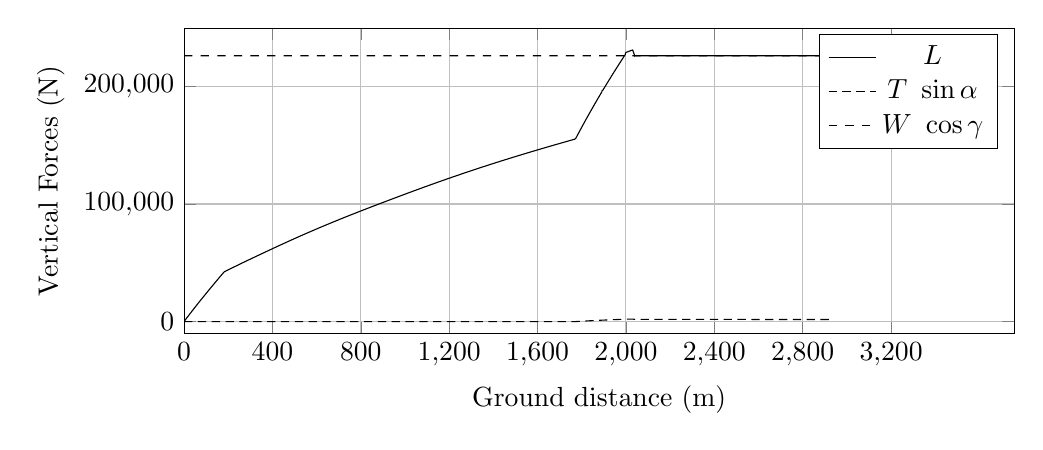 %VerticalForces_vs_GroundDistance
\begin{tikzpicture}

\begin{axis}[
width=\textwidth,
height=0.45\textwidth,
scaled ticks=false, tick label style={/pgf/number format/fixed},
xmin=0.0,
xmax=3757.695,
xtick={0,400,800,1200,1600,2000,2400,2800,3200},
xlabel={Ground distance (m)},
xmajorgrids,
ymin=-10000.0,
ymax=249579.764,
ylabel={Vertical Forces (N)},
ymajorgrids,
legend entries = {$L$\\$T\ \sin\alpha$\\$W\ \cos\gamma$\\}
]

\addplot [
color=black,
solid
]
table[row sep=crcr]{
1.36E-8	3.477E-6\\
3.027E-7	7.736E-5\\
2.959E-6	7.564E-4\\
1.539E-5	0.004\\
5.361E-5	0.014\\
1.622E-4	0.041\\
3.721E-4	0.095\\
6.84E-4	0.175\\
0.001	0.281\\
0.002	0.411\\
0.002	0.567\\
0.003	0.736\\
0.004	0.942\\
0.005	1.165\\
0.006	1.421\\
0.007	1.7\\
0.008	1.993\\
0.009	2.318\\
0.01	2.672\\
0.012	3.046\\
0.013	3.439\\
0.015	3.868\\
0.017	4.322\\
0.019	4.789\\
0.021	5.294\\
0.023	5.822\\
0.025	6.38\\
0.027	6.961\\
0.03	7.568\\
0.032	8.19\\
0.035	8.85\\
0.037	9.533\\
0.04	10.246\\
0.043	10.978\\
0.046	11.737\\
0.049	12.517\\
0.052	13.324\\
0.055	14.166\\
0.059	15.027\\
0.062	15.926\\
0.066	16.859\\
0.07	17.8\\
0.073	18.777\\
0.077	19.772\\
0.081	20.796\\
0.085	21.84\\
0.09	22.923\\
0.094	24.025\\
0.098	25.16\\
0.103	26.313\\
0.108	27.497\\
0.112	28.706\\
0.117	29.947\\
0.122	31.222\\
0.127	32.522\\
0.132	33.812\\
0.138	35.175\\
0.143	36.528\\
0.148	37.907\\
0.154	39.343\\
0.16	40.802\\
0.166	42.303\\
0.172	43.84\\
0.178	45.38\\
0.184	46.938\\
0.19	48.504\\
0.196	50.132\\
0.203	51.812\\
0.21	53.534\\
0.216	55.25\\
0.223	56.998\\
0.23	58.742\\
0.237	60.591\\
0.244	62.402\\
0.251	64.236\\
0.259	66.115\\
0.266	68.02\\
0.274	69.961\\
0.282	71.931\\
0.289	73.943\\
0.298	76.004\\
0.306	78.079\\
0.314	80.147\\
0.322	82.267\\
0.33	84.385\\
0.339	86.564\\
0.347	88.735\\
0.356	90.969\\
0.365	93.288\\
0.374	95.579\\
0.384	97.96\\
0.393	100.32\\
0.402	102.713\\
0.412	105.113\\
0.421	107.625\\
0.431	110.079\\
0.441	112.688\\
0.451	115.245\\
0.461	117.824\\
0.472	120.457\\
0.482	123.113\\
0.493	125.878\\
0.504	128.591\\
0.514	131.295\\
0.525	134.117\\
0.536	136.929\\
0.547	139.684\\
0.559	142.589\\
0.57	145.48\\
0.582	148.509\\
0.594	151.528\\
0.605	154.538\\
0.617	157.562\\
0.63	160.693\\
0.642	163.819\\
0.654	167.005\\
0.667	170.243\\
0.68	173.465\\
0.693	176.75\\
0.706	180.102\\
0.718	183.366\\
0.732	186.743\\
0.745	190.123\\
0.759	193.612\\
0.773	197.135\\
0.786	200.672\\
0.8	204.254\\
0.815	207.887\\
0.829	211.621\\
0.844	215.295\\
0.858	218.931\\
0.873	222.644\\
0.888	226.429\\
0.903	230.316\\
0.918	234.248\\
0.934	238.169\\
0.949	242.132\\
0.965	246.067\\
0.98	250.074\\
0.996	253.986\\
1.012	258.043\\
1.028	262.208\\
1.044	266.369\\
1.061	270.544\\
1.077	274.75\\
1.094	278.987\\
1.111	283.322\\
1.128	287.618\\
1.145	292.002\\
1.162	296.418\\
1.18	300.894\\
1.198	305.425\\
1.215	309.902\\
1.234	314.487\\
1.252	319.142\\
1.27	323.873\\
1.289	328.651\\
1.308	333.319\\
1.327	338.174\\
1.346	343.142\\
1.365	347.997\\
1.385	353.076\\
1.405	358.045\\
1.425	363.2\\
1.445	368.294\\
1.466	373.489\\
1.485	378.507\\
1.505	383.539\\
1.526	388.726\\
1.546	394.026\\
1.567	399.33\\
1.588	404.559\\
1.609	409.956\\
1.63	415.331\\
1.652	420.825\\
1.674	426.394\\
1.696	431.9\\
1.717	437.4\\
1.74	443.253\\
1.763	449.131\\
1.786	454.9\\
1.809	460.662\\
1.832	466.488\\
1.856	472.516\\
1.879	478.449\\
1.903	484.629\\
1.927	490.735\\
1.952	496.942\\
1.976	503.108\\
2.0	509.266\\
2.025	515.553\\
2.05	521.785\\
2.075	528.063\\
2.1	534.456\\
2.126	541.114\\
2.152	547.575\\
2.177	554.072\\
2.203	560.671\\
2.23	567.501\\
2.257	574.323\\
2.284	581.099\\
2.311	588.113\\
2.339	595.015\\
2.366	601.994\\
2.394	608.963\\
2.422	616.021\\
2.45	623.25\\
2.479	630.526\\
2.507	637.554\\
2.535	644.818\\
2.563	651.896\\
2.592	659.099\\
2.621	666.448\\
2.65	673.8\\
2.68	681.338\\
2.709	688.806\\
2.74	696.613\\
2.77	704.308\\
2.801	712.07\\
2.832	719.849\\
2.862	727.573\\
2.893	735.371\\
2.924	743.175\\
2.955	750.998\\
2.987	758.994\\
3.019	767.208\\
3.051	775.179\\
3.083	783.346\\
3.115	791.54\\
3.149	799.912\\
3.182	808.337\\
3.214	816.531\\
3.248	824.916\\
3.282	833.537\\
3.316	842.325\\
3.351	851.116\\
3.386	859.884\\
3.422	868.948\\
3.456	877.608\\
3.491	886.266\\
3.526	895.281\\
3.561	904.143\\
3.597	913.08\\
3.633	922.136\\
3.67	931.582\\
3.708	941.061\\
3.745	950.538\\
3.783	959.942\\
3.821	969.604\\
3.859	979.224\\
3.897	988.785\\
3.935	998.401\\
3.974	1008.12\\
4.012	1017.829\\
4.052	1027.751\\
4.09	1037.51\\
4.129	1047.335\\
4.168	1057.103\\
4.208	1067.113\\
4.248	1077.278\\
4.289	1087.51\\
4.33	1097.859\\
4.371	1108.314\\
4.412	1118.646\\
4.454	1129.069\\
4.495	1139.48\\
4.537	1150.062\\
4.581	1160.944\\
4.623	1171.603\\
4.666	1182.542\\
4.709	1193.331\\
4.752	1204.176\\
4.796	1215.175\\
4.841	1226.419\\
4.885	1237.474\\
4.929	1248.484\\
4.973	1259.589\\
5.017	1270.772\\
5.063	1282.306\\
5.108	1293.668\\
5.154	1305.01\\
5.199	1316.428\\
5.244	1327.836\\
5.292	1339.844\\
5.338	1351.345\\
5.386	1363.309\\
5.434	1375.375\\
5.481	1387.141\\
5.53	1399.437\\
5.579	1411.715\\
5.626	1423.718\\
5.675	1435.856\\
5.725	1448.491\\
5.774	1460.785\\
5.826	1473.648\\
5.874	1485.89\\
5.923	1497.998\\
5.973	1510.545\\
6.023	1523.041\\
6.074	1536.038\\
6.125	1548.701\\
6.177	1561.697\\
6.23	1574.93\\
6.283	1588.253\\
6.335	1601.24\\
6.388	1614.608\\
6.441	1627.758\\
6.495	1641.378\\
6.55	1655.267\\
6.604	1668.725\\
6.658	1682.265\\
6.712	1695.782\\
6.767	1709.378\\
6.822	1723.103\\
6.877	1736.938\\
6.934	1751.146\\
6.989	1765.05\\
7.046	1779.296\\
7.103	1793.433\\
7.16	1807.829\\
7.218	1822.193\\
7.277	1837.096\\
7.335	1851.462\\
7.393	1866.047\\
7.452	1880.798\\
7.512	1895.664\\
7.573	1910.803\\
7.632	1925.651\\
7.693	1940.863\\
7.753	1955.772\\
7.814	1971.2\\
7.876	1986.639\\
7.938	2002.059\\
8.001	2017.788\\
8.065	2033.594\\
8.127	2049.136\\
8.19	2064.791\\
8.253	2080.477\\
8.316	2096.263\\
8.38	2112.254\\
8.445	2128.38\\
8.51	2144.529\\
8.574	2160.57\\
8.639	2176.765\\
8.707	2193.804\\
8.773	2210.16\\
8.839	2226.661\\
8.906	2243.252\\
8.972	2259.753\\
9.039	2276.415\\
9.107	2293.429\\
9.175	2310.239\\
9.244	2327.398\\
9.312	2344.46\\
9.382	2361.711\\
9.451	2379.007\\
9.521	2396.444\\
9.591	2413.851\\
9.662	2431.456\\
9.734	2449.355\\
9.806	2467.306\\
9.878	2485.211\\
9.952	2503.433\\
10.024	2521.256\\
10.096	2539.272\\
10.168	2557.208\\
10.241	2575.343\\
10.315	2593.599\\
10.39	2612.29\\
10.465	2630.898\\
10.541	2649.671\\
10.618	2668.784\\
10.693	2687.471\\
10.77	2706.612\\
10.847	2725.627\\
10.925	2744.959\\
11.003	2764.305\\
11.082	2783.94\\
11.159	2803.109\\
11.239	2822.948\\
11.317	2842.254\\
11.396	2861.93\\
11.478	2882.065\\
11.557	2901.716\\
11.637	2921.628\\
11.718	2941.553\\
11.8	2961.88\\
11.882	2982.231\\
11.964	3002.637\\
12.046	3022.908\\
12.13	3043.709\\
12.214	3064.362\\
12.296	3084.694\\
12.381	3105.685\\
12.465	3126.473\\
12.55	3147.671\\
12.635	3168.667\\
12.721	3189.984\\
12.807	3211.244\\
12.893	3232.383\\
12.978	3253.378\\
13.065	3274.891\\
13.152	3296.417\\
13.241	3318.33\\
13.33	3340.403\\
13.417	3361.998\\
13.507	3384.182\\
13.596	3406.138\\
13.687	3428.73\\
13.779	3451.356\\
13.873	3474.474\\
13.964	3496.895\\
14.056	3519.765\\
14.149	3542.731\\
14.243	3565.965\\
14.339	3589.639\\
14.431	3612.298\\
14.524	3635.262\\
14.619	3658.595\\
14.715	3682.284\\
14.81	3705.704\\
14.903	3728.797\\
15.001	3752.955\\
15.098	3776.786\\
15.197	3801.144\\
15.295	3825.275\\
15.393	3849.397\\
15.49	3873.505\\
15.588	3897.567\\
15.688	3922.158\\
15.787	3946.431\\
15.887	3971.176\\
15.988	3995.948\\
16.088	4020.798\\
16.191	4045.929\\
16.292	4071.023\\
16.396	4096.62\\
16.498	4121.568\\
16.601	4146.854\\
16.706	4172.742\\
16.811	4198.724\\
16.918	4224.87\\
17.023	4250.912\\
17.129	4276.88\\
17.235	4303.038\\
17.341	4328.95\\
17.448	4355.413\\
17.557	4382.166\\
17.666	4408.952\\
17.775	4435.631\\
17.885	4462.743\\
17.996	4489.911\\
18.109	4517.724\\
18.22	4544.984\\
18.333	4572.756\\
18.445	4600.365\\
18.557	4627.791\\
18.669	4655.344\\
18.782	4683.137\\
18.896	4711.049\\
19.009	4738.852\\
19.124	4767.184\\
19.241	4795.845\\
19.355	4823.845\\
19.47	4852.158\\
19.585	4880.252\\
19.705	4909.703\\
19.821	4938.253\\
19.941	4967.677\\
20.061	4997.026\\
20.177	5025.641\\
20.298	5055.128\\
20.42	5085.18\\
20.542	5114.986\\
20.662	5144.481\\
20.784	5174.497\\
20.904	5203.91\\
21.028	5234.284\\
21.148	5263.752\\
21.271	5293.804\\
21.393	5323.742\\
21.514	5353.354\\
21.637	5383.671\\
21.759	5413.525\\
21.885	5444.321\\
22.01	5474.925\\
22.136	5505.899\\
22.264	5537.095\\
22.393	5568.832\\
22.521	5600.065\\
22.649	5631.506\\
22.775	5662.439\\
22.903	5693.799\\
23.032	5725.307\\
23.163	5757.33\\
23.295	5789.714\\
23.427	5822.139\\
23.559	5854.364\\
23.687	5885.805\\
23.818	5917.853\\
23.948	5949.75\\
24.077	5981.255\\
24.21	6013.899\\
24.345	6046.92\\
24.477	6079.246\\
24.61	6111.745\\
24.747	6145.283\\
24.883	6178.568\\
25.017	6211.459\\
25.154	6244.932\\
25.29	6278.153\\
25.425	6311.364\\
25.562	6344.894\\
25.701	6378.785\\
25.837	6412.19\\
25.975	6445.958\\
26.003	6452.777\\
26.021	6457.106\\
26.031	6459.542\\
26.058	6466.319\\
26.061	6467.037\\
26.064	6467.758\\
26.066	6468.261\\
26.068	6468.711\\
26.07	6469.119\\
26.078	6471.074\\
26.103	6477.345\\
26.167	6492.936\\
26.298	6524.846\\
26.427	6556.583\\
26.556	6588.081\\
26.686	6619.936\\
26.818	6652.165\\
26.949	6684.374\\
27.08	6716.435\\
27.215	6749.481\\
27.348	6781.894\\
27.482	6814.729\\
27.617	6847.646\\
27.753	6880.923\\
27.889	6914.207\\
28.024	6947.252\\
28.161	6980.893\\
28.298	7014.403\\
28.435	7047.895\\
28.574	7081.809\\
28.714	7116.003\\
28.853	7149.979\\
28.992	7184.164\\
29.133	7218.631\\
29.275	7253.297\\
29.416	7287.778\\
29.558	7322.399\\
29.702	7357.603\\
29.847	7392.998\\
29.99	7428.075\\
30.132	7462.868\\
30.277	7498.282\\
30.422	7533.666\\
30.566	7568.898\\
30.712	7604.466\\
30.857	7639.988\\
31.007	7676.442\\
31.154	7712.436\\
31.303	7748.747\\
31.451	7785.021\\
31.603	7822.019\\
31.755	7859.297\\
31.906	7896.199\\
32.056	7932.72\\
32.21	7970.2\\
32.36	8006.952\\
32.512	8044.072\\
32.665	8081.295\\
32.821	8119.501\\
32.977	8157.417\\
33.131	8195.105\\
33.289	8233.56\\
33.444	8271.418\\
33.6	8309.487\\
33.757	8347.655\\
33.917	8386.727\\
34.074	8425.095\\
34.233	8463.656\\
34.393	8502.74\\
34.554	8542.067\\
34.714	8580.898\\
34.876	8620.576\\
35.037	8659.787\\
35.2	8699.351\\
35.363	8739.005\\
35.527	8779.034\\
35.691	8819.052\\
35.855	8858.874\\
36.017	8898.327\\
36.182	8938.491\\
36.349	8978.978\\
36.514	9019.255\\
36.681	9059.798\\
36.846	9099.852\\
37.013	9140.647\\
37.182	9181.574\\
37.351	9222.842\\
37.52	9263.756\\
37.69	9305.074\\
37.86	9346.548\\
38.028	9387.28\\
38.199	9428.728\\
38.373	9471.168\\
38.547	9513.281\\
38.719	9555.158\\
38.892	9596.963\\
39.062	9638.403\\
39.238	9681.152\\
39.412	9723.135\\
39.585	9765.261\\
39.761	9807.831\\
39.937	9850.66\\
40.114	9893.405\\
40.291	9936.39\\
40.468	9979.337\\
40.646	10022.416\\
40.824	10065.633\\
41.001	10108.531\\
41.18	10151.68\\
41.36	10195.308\\
41.539	10238.676\\
41.72	10282.543\\
41.899	10325.924\\
42.081	10369.931\\
42.265	10414.45\\
42.445	10457.984\\
42.627	10501.953\\
42.811	10546.45\\
42.994	10590.674\\
43.178	10635.1\\
43.362	10679.448\\
43.546	10724.0\\
43.732	10768.828\\
43.917	10813.69\\
44.105	10858.999\\
44.294	10904.503\\
44.479	10949.222\\
44.665	10994.02\\
44.852	11039.161\\
45.038	11084.047\\
45.227	11129.604\\
45.416	11175.253\\
45.605	11220.729\\
45.794	11266.37\\
45.987	11312.871\\
46.178	11358.89\\
46.368	11404.536\\
46.559	11450.637\\
46.751	11496.743\\
46.942	11542.81\\
47.137	11589.682\\
47.334	11637.002\\
47.53	11684.271\\
47.723	11730.566\\
47.919	11777.72\\
48.113	11824.4\\
48.311	11871.886\\
48.509	11919.415\\
48.705	11966.49\\
48.903	12014.032\\
49.1	12061.246\\
49.297	12108.622\\
49.495	12156.208\\
49.694	12203.813\\
49.895	12252.086\\
50.097	12300.437\\
50.296	12348.224\\
50.498	12396.522\\
50.7	12445.09\\
50.903	12493.746\\
51.105	12541.927\\
51.308	12590.511\\
51.51	12639.004\\
51.714	12687.704\\
51.918	12736.712\\
52.121	12785.186\\
52.326	12834.097\\
52.532	12883.423\\
52.739	12932.849\\
52.944	12981.915\\
53.154	13032.098\\
53.361	13081.628\\
53.571	13131.672\\
53.778	13181.087\\
53.988	13231.177\\
54.196	13280.881\\
54.407	13331.224\\
54.617	13381.238\\
54.827	13431.308\\
55.04	13482.205\\
55.254	13533.207\\
55.467	13583.855\\
55.681	13634.814\\
55.895	13685.838\\
56.109	13736.761\\
56.326	13788.468\\
56.542	13839.827\\
56.761	13891.812\\
56.977	13943.351\\
57.196	13995.307\\
57.413	14046.843\\
57.634	14099.488\\
57.854	14151.727\\
58.074	14204.114\\
58.294	14256.355\\
58.516	14308.925\\
58.738	14361.546\\
58.96	14414.374\\
59.183	14467.153\\
59.406	14520.11\\
59.631	14573.449\\
59.856	14626.871\\
60.084	14680.878\\
60.308	14733.999\\
60.535	14787.7\\
60.764	14841.846\\
60.991	14895.603\\
61.218	14949.309\\
61.447	15003.609\\
61.674	15057.232\\
61.907	15112.31\\
62.137	15166.837\\
62.366	15220.968\\
62.596	15275.338\\
62.828	15330.151\\
63.06	15384.799\\
63.293	15439.832\\
63.526	15494.911\\
63.76	15550.056\\
63.993	15605.193\\
64.231	15661.167\\
64.471	15717.864\\
64.709	15773.858\\
64.949	15830.512\\
65.187	15886.702\\
65.427	15943.06\\
65.666	15999.43\\
65.909	16056.66\\
66.151	16113.554\\
66.395	16171.131\\
66.638	16228.203\\
66.882	16285.523\\
67.124	16342.507\\
67.368	16399.99\\
67.616	16458.066\\
67.861	16515.747\\
68.11	16574.214\\
68.356	16631.981\\
68.605	16690.403\\
68.855	16749.054\\
69.104	16807.672\\
69.358	16867.285\\
69.612	16926.657\\
69.863	16985.605\\
70.117	17045.146\\
70.371	17104.767\\
70.625	17164.176\\
70.88	17224.063\\
71.135	17283.738\\
71.395	17344.498\\
71.653	17405.039\\
71.915	17466.136\\
72.172	17526.289\\
72.433	17587.352\\
72.693	17648.295\\
72.956	17709.618\\
73.217	17770.673\\
73.482	17832.532\\
73.743	17893.502\\
74.008	17955.375\\
74.275	18017.847\\
74.545	18080.813\\
74.816	18144.01\\
75.083	18206.316\\
75.354	18269.638\\
75.628	18333.476\\
75.899	18396.681\\
76.17	18459.84\\
76.443	18523.362\\
76.716	18586.966\\
76.993	18651.64\\
77.27	18716.054\\
77.548	18780.833\\
77.826	18845.439\\
78.104	18910.042\\
78.386	18975.635\\
78.669	19041.578\\
78.954	19107.813\\
79.237	19173.522\\
79.519	19239.111\\
79.806	19305.71\\
80.092	19372.13\\
80.379	19438.962\\
80.669	19506.159\\
80.96	19573.696\\
81.251	19641.286\\
81.543	19709.15\\
81.836	19776.965\\
82.131	19845.391\\
82.428	19914.266\\
82.728	19983.916\\
83.027	20053.094\\
83.33	20123.248\\
83.63	20192.716\\
83.93	20262.159\\
84.234	20332.641\\
84.537	20402.831\\
84.841	20473.16\\
85.148	20544.286\\
85.455	20615.266\\
85.762	20686.313\\
86.072	20757.88\\
86.384	20830.077\\
86.697	20902.369\\
87.012	20975.069\\
87.327	21047.835\\
87.645	21121.397\\
87.962	21194.465\\
88.278	21267.424\\
88.601	21342.006\\
88.921	21415.858\\
89.242	21490.015\\
89.566	21564.695\\
89.888	21638.92\\
90.214	21714.221\\
90.541	21789.504\\
90.867	21864.791\\
91.197	21940.817\\
91.527	22016.924\\
91.856	22092.71\\
92.191	22169.772\\
92.528	22247.455\\
92.867	22325.556\\
93.203	22402.818\\
93.537	22479.791\\
93.876	22557.687\\
94.209	22634.352\\
94.55	22712.86\\
94.891	22791.271\\
95.231	22869.349\\
95.574	22948.247\\
95.914	23026.473\\
96.257	23105.167\\
96.6	23184.128\\
96.942	23262.613\\
97.286	23341.792\\
97.629	23420.54\\
97.971	23499.14\\
98.312	23577.401\\
98.656	23656.453\\
99.001	23735.661\\
99.35	23815.769\\
99.695	23894.859\\
100.041	23974.22\\
100.386	24053.495\\
100.729	24132.128\\
101.074	24211.322\\
101.419	24290.418\\
101.763	24369.419\\
102.111	24449.15\\
102.456	24528.429\\
102.798	24606.859\\
103.141	24685.379\\
103.485	24764.244\\
103.829	24843.079\\
104.172	24921.859\\
104.512	24999.614\\
104.86	25079.411\\
105.205	25158.411\\
105.548	25236.999\\
105.888	25315.002\\
106.233	25394.007\\
106.575	25472.44\\
106.916	25550.532\\
107.257	25628.705\\
107.599	25706.937\\
107.937	25784.363\\
108.275	25861.775\\
108.288	25864.877\\
108.3	25867.543\\
108.309	25869.667\\
108.317	25871.431\\
108.325	25873.272\\
108.339	25876.387\\
108.351	25879.196\\
108.395	25889.31\\
108.53	25920.175\\
108.799	25981.861\\
109.105	26051.946\\
109.415	26122.847\\
109.723	26193.31\\
110.032	26264.185\\
110.341	26335.011\\
110.653	26406.447\\
110.971	26479.181\\
111.289	26551.819\\
111.609	26625.16\\
111.928	26698.183\\
112.248	26771.352\\
112.572	26845.663\\
112.895	26919.428\\
113.22	26993.831\\
113.549	27069.064\\
113.877	27144.141\\
114.209	27220.169\\
114.541	27296.011\\
114.878	27373.029\\
115.216	27450.26\\
115.555	27527.895\\
115.897	27605.949\\
116.24	27684.405\\
116.585	27763.202\\
116.928	27841.625\\
117.275	27920.965\\
117.624	28000.699\\
117.974	28080.574\\
118.327	28161.15\\
118.682	28242.334\\
119.039	28323.75\\
119.397	28405.383\\
119.755	28487.22\\
120.113	28568.925\\
120.474	28651.266\\
120.841	28734.969\\
121.205	28817.967\\
121.573	28901.969\\
121.941	28985.755\\
122.31	29069.948\\
122.683	29154.845\\
123.053	29239.331\\
123.428	29324.733\\
123.804	29410.177\\
124.178	29495.526\\
124.552	29580.699\\
124.926	29665.672\\
125.305	29751.948\\
125.681	29837.625\\
126.061	29924.045\\
126.445	30011.286\\
126.827	30098.119\\
127.207	30184.44\\
127.593	30272.137\\
127.971	30358.05\\
128.355	30445.236\\
128.737	30532.126\\
129.12	30619.025\\
129.501	30705.465\\
129.884	30792.353\\
130.268	30879.476\\
130.652	30966.589\\
131.037	31054.004\\
131.423	31141.348\\
131.809	31228.81\\
132.193	31315.912\\
132.58	31403.488\\
132.962	31490.044\\
133.345	31576.681\\
133.728	31663.295\\
134.115	31751.01\\
134.501	31838.322\\
134.886	31925.303\\
135.27	32011.996\\
135.651	32098.243\\
136.035	32184.867\\
136.417	32271.192\\
136.799	32357.484\\
137.18	32443.481\\
137.564	32530.121\\
137.945	32616.104\\
138.33	32702.856\\
138.713	32789.208\\
139.096	32875.557\\
139.48	32962.088\\
139.863	33048.371\\
140.247	33134.879\\
140.632	33221.428\\
141.016	33307.863\\
141.4	33394.246\\
141.784	33480.682\\
142.167	33566.771\\
142.552	33653.287\\
142.936	33739.647\\
143.322	33826.182\\
143.706	33912.467\\
144.09	33998.631\\
144.477	34085.466\\
144.864	34172.247\\
145.248	34258.36\\
145.63	34344.16\\
146.013	34429.822\\
146.397	34515.962\\
146.78	34601.603\\
147.165	34687.82\\
147.547	34773.337\\
147.931	34859.264\\
148.315	34945.149\\
148.7	35031.131\\
149.087	35117.743\\
149.471	35203.582\\
149.855	35289.205\\
150.238	35374.796\\
150.622	35460.501\\
151.008	35546.514\\
151.395	35632.862\\
151.78	35718.756\\
152.165	35804.607\\
152.551	35890.628\\
152.94	35977.164\\
153.325	36062.983\\
153.712	36149.048\\
154.1	36235.435\\
154.489	36321.989\\
154.879	36408.634\\
155.268	36495.179\\
155.656	36581.406\\
156.044	36667.562\\
156.435	36754.304\\
156.821	36839.969\\
157.211	36926.472\\
157.6	37012.825\\
157.99	37099.292\\
158.381	37185.903\\
158.773	37272.748\\
159.164	37359.353\\
159.554	37445.668\\
159.946	37532.504\\
160.338	37619.108\\
160.73	37705.926\\
161.124	37793.072\\
161.519	37880.205\\
161.914	37967.633\\
162.31	38054.945\\
162.706	38142.462\\
163.103	38230.093\\
163.5	38317.7\\
163.896	38404.991\\
164.293	38492.384\\
164.688	38579.383\\
165.086	38667.247\\
165.485	38754.931\\
165.883	38842.668\\
166.282	38930.469\\
166.683	39018.616\\
167.085	39107.017\\
167.486	39195.21\\
167.889	39283.61\\
168.29	39371.732\\
168.692	39459.912\\
169.097	39548.752\\
169.501	39637.477\\
169.907	39726.553\\
170.312	39815.362\\
170.718	39904.132\\
171.124	39993.165\\
171.533	40082.755\\
171.942	40172.181\\
172.35	40261.563\\
172.76	40351.154\\
173.171	40440.966\\
173.583	40530.991\\
173.993	40620.626\\
174.401	40709.743\\
174.816	40800.259\\
175.23	40890.655\\
175.643	40980.669\\
176.054	41070.319\\
176.469	41160.79\\
176.883	41251.081\\
177.3	41341.932\\
177.719	41432.98\\
178.135	41523.573\\
178.555	41614.935\\
178.975	41706.304\\
179.397	41797.968\\
179.818	41889.504\\
180.241	41981.551\\
180.666	42073.686\\
181.09	42165.715\\
181.514	42257.73\\
181.611	42278.853\\
181.938	42349.74\\
182.363	42389.717\\
183.208	42469.097\\
184.086	42551.573\\
184.964	42633.994\\
185.846	42716.734\\
186.726	42799.245\\
187.618	42882.867\\
188.504	42965.894\\
189.393	43049.173\\
190.283	43132.449\\
191.176	43216.018\\
192.066	43299.316\\
192.962	43383.092\\
193.856	43466.617\\
194.761	43551.152\\
195.671	43636.103\\
196.574	43720.397\\
197.491	43805.908\\
198.403	43890.959\\
199.321	43976.527\\
200.235	44061.59\\
201.149	44146.733\\
202.068	44232.261\\
202.986	44317.683\\
203.91	44403.555\\
204.835	44489.538\\
205.762	44575.634\\
206.694	44662.248\\
207.628	44748.942\\
208.56	44835.367\\
209.499	44922.423\\
210.44	45009.679\\
211.375	45096.328\\
212.318	45183.674\\
213.271	45271.877\\
214.218	45359.507\\
215.175	45448.0\\
216.132	45536.46\\
217.082	45624.233\\
218.037	45712.454\\
218.992	45800.59\\
219.953	45889.272\\
220.913	45977.8\\
221.882	46067.117\\
222.853	46156.622\\
223.821	46245.833\\
224.792	46335.247\\
225.779	46426.044\\
226.759	46516.153\\
227.738	46606.159\\
228.719	46696.333\\
229.716	46787.953\\
230.713	46879.461\\
231.71	46971.001\\
232.71	47062.791\\
233.705	47154.036\\
234.71	47246.108\\
235.714	47338.074\\
236.732	47431.331\\
237.747	47524.249\\
238.761	47617.029\\
239.785	47710.668\\
240.81	47804.383\\
241.835	47898.048\\
242.864	47992.079\\
243.891	48085.775\\
244.925	48180.164\\
245.954	48273.98\\
246.987	48368.246\\
248.037	48463.929\\
249.07	48557.986\\
250.122	48653.802\\
251.191	48751.116\\
252.253	48847.765\\
253.306	48943.518\\
254.37	49040.23\\
255.431	49136.644\\
256.51	49234.617\\
257.591	49332.829\\
258.684	49431.988\\
259.764	49529.929\\
260.858	49629.161\\
261.944	49727.614\\
263.042	49827.052\\
264.16	49928.321\\
265.27	50028.778\\
266.384	50129.558\\
267.485	50229.178\\
268.591	50329.096\\
269.716	50430.81\\
270.845	50532.743\\
271.989	50636.104\\
273.129	50738.955\\
274.26	50841.001\\
275.414	50945.094\\
276.574	51049.634\\
277.726	51153.419\\
278.873	51256.818\\
280.029	51360.818\\
281.177	51464.152\\
282.352	51569.878\\
283.552	51677.795\\
284.758	51786.26\\
285.942	51892.569\\
287.122	51998.611\\
288.338	52107.788\\
289.546	52216.245\\
290.762	52325.285\\
291.975	52434.123\\
293.197	52543.665\\
294.443	52655.286\\
295.675	52765.674\\
296.914	52876.637\\
298.177	52989.663\\
299.457	53104.226\\
300.711	53216.327\\
301.969	53328.863\\
303.249	53443.185\\
304.511	53555.993\\
305.789	53670.083\\
307.057	53783.34\\
308.361	53899.704\\
309.644	54014.169\\
310.935	54129.335\\
312.225	54244.366\\
313.534	54361.02\\
314.841	54477.466\\
316.14	54593.124\\
317.444	54709.27\\
318.746	54825.162\\
320.063	54942.312\\
321.376	55059.14\\
322.716	55178.307\\
324.024	55294.572\\
325.343	55411.791\\
326.667	55529.397\\
327.979	55645.895\\
329.294	55762.632\\
330.619	55880.238\\
331.929	55996.547\\
333.24	56112.8\\
334.558	56229.699\\
335.863	56345.406\\
337.168	56461.113\\
338.482	56577.519\\
339.774	56691.993\\
341.077	56807.431\\
342.377	56922.584\\
343.662	57036.34\\
344.931	57148.636\\
346.209	57261.735\\
347.479	57374.145\\
348.746	57486.217\\
350.002	57597.282\\
351.263	57708.76\\
352.522	57820.074\\
353.784	57931.637\\
355.036	58042.226\\
356.284	58152.514\\
356.533	58174.478\\
356.702	58189.433\\
356.786	58196.856\\
356.843	58201.898\\
356.888	58205.908\\
356.919	58208.646\\
356.962	58212.412\\
356.986	58214.507\\
356.996	58215.411\\
357.006	58216.321\\
357.054	58220.582\\
357.209	58234.223\\
357.668	58274.8\\
358.588	58356.082\\
359.661	58450.845\\
360.745	58546.51\\
361.83	58642.342\\
362.927	58739.108\\
364.029	58836.391\\
365.137	58934.162\\
366.249	59032.241\\
367.361	59130.323\\
368.486	59229.587\\
369.616	59329.157\\
370.756	59429.673\\
371.904	59530.829\\
373.045	59631.404\\
374.198	59732.914\\
375.354	59834.763\\
376.514	59936.934\\
377.684	60039.917\\
378.858	60143.216\\
380.037	60246.914\\
381.222	60351.228\\
382.417	60456.291\\
383.615	60561.57\\
384.821	60667.559\\
386.044	60775.045\\
387.276	60883.236\\
388.51	60991.622\\
389.737	61099.331\\
390.981	61208.539\\
392.232	61318.282\\
393.481	61427.793\\
394.742	61538.368\\
396.02	61650.36\\
397.28	61760.784\\
398.573	61874.003\\
399.85	61985.765\\
401.123	62097.165\\
402.424	62211.001\\
403.732	62325.422\\
405.036	62439.398\\
406.339	62553.241\\
407.651	62667.907\\
408.96	62782.163\\
410.276	62897.045\\
411.591	63011.813\\
412.912	63127.02\\
414.226	63241.557\\
415.534	63355.527\\
416.846	63469.761\\
418.159	63584.115\\
419.473	63698.413\\
420.801	63813.949\\
422.123	63928.948\\
423.434	64042.867\\
424.749	64157.093\\
426.052	64270.226\\
427.362	64383.951\\
428.662	64496.743\\
429.975	64610.53\\
431.282	64723.857\\
432.578	64836.096\\
433.876	64948.484\\
435.176	65061.013\\
436.477	65173.566\\
437.777	65285.969\\
439.072	65397.896\\
440.345	65507.839\\
441.63	65618.799\\
442.911	65729.389\\
444.191	65839.762\\
445.464	65949.536\\
446.739	66059.395\\
448.014	66169.179\\
449.29	66279.016\\
450.55	66387.468\\
451.814	66496.14\\
453.07	66604.083\\
454.332	66712.505\\
455.585	66820.148\\
456.842	66928.012\\
458.098	67035.759\\
459.335	67141.836\\
460.593	67249.618\\
461.841	67356.499\\
463.084	67462.876\\
464.336	67569.967\\
465.589	67677.126\\
466.826	67782.866\\
468.071	67889.191\\
469.307	67994.742\\
470.558	68101.491\\
471.799	68207.314\\
473.035	68312.692\\
474.272	68418.074\\
475.509	68523.371\\
476.748	68628.827\\
477.987	68734.252\\
479.227	68839.589\\
480.46	68944.404\\
481.696	69049.369\\
482.927	69153.764\\
484.152	69257.737\\
485.38	69361.782\\
486.615	69466.48\\
487.844	69570.556\\
489.07	69674.29\\
490.3	69778.341\\
491.524	69881.803\\
492.755	69985.835\\
493.988	70089.945\\
495.215	70193.498\\
496.434	70296.288\\
497.656	70399.319\\
498.877	70502.149\\
500.106	70605.616\\
501.333	70708.897\\
502.565	70812.491\\
503.783	70914.886\\
505.002	71017.328\\
506.229	71120.361\\
507.458	71223.431\\
508.683	71326.234\\
509.918	71429.742\\
511.142	71532.215\\
512.366	71634.727\\
513.589	71736.999\\
514.807	71838.91\\
516.031	71941.144\\
517.256	72043.499\\
518.48	72145.609\\
519.706	72247.89\\
520.932	72350.155\\
522.16	72452.467\\
523.391	72554.968\\
524.614	72656.704\\
525.84	72758.69\\
527.062	72860.278\\
528.297	72962.862\\
529.526	73064.926\\
530.761	73167.409\\
531.993	73269.575\\
533.225	73371.664\\
534.458	73473.761\\
535.688	73575.582\\
536.92	73677.49\\
538.149	73779.038\\
539.381	73880.83\\
540.61	73982.358\\
541.85	74084.682\\
543.083	74186.306\\
544.319	74288.166\\
545.559	74390.35\\
546.791	74491.707\\
548.034	74593.999\\
549.272	74695.776\\
550.517	74798.024\\
551.762	74900.278\\
552.998	75001.719\\
554.243	75103.831\\
555.484	75205.539\\
556.732	75307.739\\
557.98	75409.872\\
559.227	75511.879\\
560.477	75614.089\\
561.725	75716.026\\
562.976	75818.148\\
564.223	75919.928\\
565.476	76022.134\\
566.728	76124.133\\
567.981	76226.17\\
569.242	76328.812\\
570.508	76431.772\\
571.765	76533.993\\
573.023	76636.132\\
574.28	76738.165\\
575.542	76840.544\\
576.806	76943.038\\
578.07	77045.472\\
579.338	77148.172\\
580.602	77250.479\\
581.871	77353.026\\
583.148	77456.239\\
584.416	77558.699\\
585.693	77661.788\\
586.969	77764.658\\
588.24	77867.16\\
589.52	77970.275\\
590.802	78073.405\\
592.079	78176.179\\
593.361	78279.276\\
594.649	78382.698\\
595.935	78485.983\\
597.219	78589.051\\
598.503	78691.966\\
599.797	78795.663\\
601.085	78898.813\\
602.369	79001.562\\
603.665	79105.278\\
604.965	79209.186\\
606.263	79312.87\\
607.56	79416.404\\
608.86	79520.069\\
610.163	79623.923\\
611.464	79727.59\\
612.771	79831.677\\
614.077	79935.585\\
615.387	80039.74\\
616.703	80144.261\\
618.012	80248.229\\
619.317	80351.751\\
620.634	80456.176\\
621.945	80560.067\\
623.258	80664.101\\
624.583	80768.963\\
625.911	80873.97\\
627.234	80978.527\\
628.561	81083.325\\
629.891	81188.297\\
631.225	81293.579\\
632.564	81399.104\\
633.902	81504.475\\
635.24	81609.845\\
636.579	81715.21\\
637.914	81820.117\\
639.259	81925.843\\
640.608	82031.719\\
641.956	82137.473\\
643.311	82243.752\\
644.664	82349.741\\
646.02	82455.942\\
647.377	82562.105\\
648.743	82668.916\\
650.104	82775.333\\
651.474	82882.266\\
652.844	82989.183\\
654.218	83096.364\\
655.589	83203.215\\
656.967	83310.542\\
658.344	83417.722\\
659.729	83525.459\\
661.112	83632.979\\
662.505	83741.168\\
663.89	83848.67\\
665.274	83956.064\\
666.664	84063.835\\
668.064	84172.298\\
669.464	84280.668\\
670.868	84389.284\\
672.28	84498.483\\
673.687	84607.147\\
675.104	84716.591\\
676.515	84825.409\\
677.931	84934.625\\
679.355	85044.341\\
680.773	85153.528\\
682.187	85262.343\\
683.616	85372.298\\
685.054	85482.766\\
686.485	85592.643\\
687.926	85703.3\\
689.363	85813.522\\
690.804	85923.972\\
692.255	86035.104\\
693.702	86145.823\\
695.156	86257.072\\
696.621	86369.029\\
698.087	86481.052\\
699.546	86592.389\\
701.012	86704.279\\
702.477	86815.99\\
703.946	86927.884\\
705.421	87040.144\\
706.9	87152.677\\
708.391	87266.063\\
709.88	87379.223\\
711.378	87492.994\\
712.878	87606.832\\
714.376	87720.424\\
715.889	87835.063\\
717.397	87949.271\\
718.907	88063.594\\
720.424	88178.316\\
721.946	88293.333\\
723.47	88408.457\\
725.0	88523.917\\
726.537	88639.919\\
728.08	88756.244\\
729.622	88872.352\\
731.164	88988.457\\
732.727	89106.063\\
734.285	89223.208\\
735.849	89340.717\\
737.425	89459.055\\
739.003	89577.459\\
740.578	89695.565\\
742.166	89814.598\\
743.75	89933.187\\
745.346	90052.665\\
746.947	90172.418\\
748.555	90292.596\\
750.165	90412.84\\
751.79	90534.184\\
753.408	90654.843\\
755.042	90776.679\\
756.679	90898.651\\
758.326	91021.231\\
759.981	91144.43\\
761.628	91266.836\\
763.286	91390.044\\
764.955	91513.988\\
766.632	91638.48\\
768.308	91762.773\\
769.998	91888.032\\
771.693	92013.548\\
773.39	92139.193\\
775.099	92265.59\\
776.822	92392.933\\
778.548	92520.485\\
780.284	92648.654\\
782.033	92777.72\\
783.779	92906.447\\
785.535	93035.851\\
787.304	93166.114\\
789.078	93296.665\\
790.859	93427.701\\
792.656	93559.773\\
794.459	93692.169\\
796.29	93826.582\\
798.116	93960.562\\
799.954	94095.328\\
801.805	94230.946\\
803.671	94367.567\\
805.542	94504.544\\
807.438	94643.15\\
809.334	94781.734\\
811.251	94921.784\\
813.18	95062.536\\
815.14	95205.547\\
817.096	95348.181\\
819.087	95493.237\\
821.091	95639.12\\
823.104	95785.621\\
825.141	95933.698\\
827.199	96083.31\\
829.284	96234.734\\
831.386	96387.274\\
833.518	96541.898\\
835.651	96696.588\\
837.816	96853.394\\
840.018	97012.795\\
842.244	97173.845\\
844.487	97336.084\\
846.751	97499.698\\
849.044	97665.265\\
851.371	97833.182\\
853.711	98001.993\\
856.074	98172.297\\
858.435	98342.389\\
860.792	98512.098\\
863.151	98681.841\\
865.51	98851.478\\
867.825	99017.797\\
870.117	99182.431\\
872.401	99346.441\\
874.672	99509.368\\
876.911	99669.883\\
879.139	99829.617\\
881.325	99986.198\\
883.502	100142.124\\
885.633	100294.591\\
887.766	100447.232\\
889.873	100597.896\\
891.969	100747.706\\
894.052	100896.511\\
896.109	101043.431\\
898.156	101189.504\\
900.182	101334.124\\
902.197	101477.809\\
904.2	101620.651\\
906.176	101761.524\\
908.146	101901.881\\
910.101	102041.101\\
912.054	102180.163\\
913.987	102317.812\\
915.909	102454.562\\
917.824	102590.773\\
919.724	102725.911\\
921.614	102860.24\\
923.5	102994.272\\
925.37	103127.146\\
927.237	103259.766\\
929.095	103391.715\\
929.463	103417.87\\
929.74	103437.553\\
929.981	103454.659\\
930.134	103465.485\\
930.239	103472.971\\
930.312	103478.143\\
930.374	103482.558\\
930.443	103487.431\\
930.514	103492.446\\
930.533	103493.8\\
930.554	103495.318\\
930.67	103503.539\\
931.174	103539.36\\
932.919	103663.171\\
934.723	103791.193\\
936.534	103919.687\\
938.356	104048.908\\
940.182	104178.36\\
942.022	104308.756\\
943.874	104439.971\\
945.747	104572.689\\
947.63	104706.046\\
949.523	104840.023\\
951.425	104974.655\\
953.344	105110.376\\
955.289	105247.941\\
957.238	105385.757\\
959.202	105524.562\\
961.181	105664.393\\
963.171	105804.884\\
965.179	105946.67\\
967.202	106089.4\\
969.248	106233.729\\
971.311	106379.224\\
973.392	106525.872\\
975.5	106674.397\\
977.634	106824.644\\
979.771	106975.026\\
981.93	107126.968\\
984.113	107280.419\\
986.315	107435.195\\
988.537	107591.286\\
990.783	107748.974\\
993.035	107907.053\\
995.303	108066.131\\
997.595	108226.767\\
999.895	108387.919\\
1002.196	108549.015\\
1004.523	108711.876\\
1006.844	108874.193\\
1009.154	109035.642\\
1011.461	109196.847\\
1013.755	109356.965\\
1016.05	109517.113\\
1018.35	109677.473\\
1020.644	109837.326\\
1022.914	109995.445\\
1025.162	110151.923\\
1027.41	110308.278\\
1029.645	110463.653\\
1031.878	110618.782\\
1034.088	110772.187\\
1036.261	110922.985\\
1038.454	111074.994\\
1040.606	111224.104\\
1042.758	111373.189\\
1044.895	111521.082\\
1047.026	111668.455\\
1049.137	111814.336\\
1051.257	111960.809\\
1053.359	112105.855\\
1055.455	112250.493\\
1057.534	112393.802\\
1059.607	112536.575\\
1061.673	112678.844\\
1063.726	112820.113\\
1065.774	112960.912\\
1067.813	113101.036\\
1069.86	113241.553\\
1071.887	113380.691\\
1073.913	113519.626\\
1075.938	113658.426\\
1077.953	113796.418\\
1079.966	113934.14\\
1081.964	114070.824\\
1083.96	114207.226\\
1085.951	114343.231\\
1087.94	114478.989\\
1089.919	114613.972\\
1091.896	114748.741\\
1093.864	114882.833\\
1095.831	115016.694\\
1097.802	115150.758\\
1099.763	115284.093\\
1101.717	115416.83\\
1103.672	115549.504\\
1105.616	115681.388\\
1107.566	115813.614\\
1109.508	115945.157\\
1111.458	116077.15\\
1113.407	116209.002\\
1115.354	116340.612\\
1117.305	116472.468\\
1119.243	116603.282\\
1121.17	116733.288\\
1123.107	116863.845\\
1125.032	116993.526\\
1126.962	117123.44\\
1128.888	117252.969\\
1130.802	117381.601\\
1132.726	117510.893\\
1134.656	117640.416\\
1136.582	117769.597\\
1138.493	117897.657\\
1140.409	118026.013\\
1142.321	118153.965\\
1144.234	118281.936\\
1146.137	118409.115\\
1148.042	118536.331\\
1149.957	118664.1\\
1151.86	118791.012\\
1153.765	118917.927\\
1155.681	119045.53\\
1157.58	119171.884\\
1159.492	119298.986\\
1161.396	119425.483\\
1163.304	119552.168\\
1165.204	119678.23\\
1167.097	119803.715\\
1168.994	119929.384\\
1170.899	120055.42\\
1172.805	120181.517\\
1174.704	120307.021\\
1176.6	120432.256\\
1178.5	120557.602\\
1180.405	120683.241\\
1182.304	120808.368\\
1184.21	120933.85\\
1186.115	121059.162\\
1188.014	121184.016\\
1189.911	121308.659\\
1191.819	121433.858\\
1193.717	121558.346\\
1195.62	121683.06\\
1197.525	121807.833\\
1199.429	121932.431\\
1201.329	122056.67\\
1203.23	122180.836\\
1205.135	122305.184\\
1207.048	122430.014\\
1208.961	122554.706\\
1210.873	122679.203\\
1212.784	122803.592\\
1214.688	122927.376\\
1216.591	123051.074\\
1218.493	123174.514\\
1220.403	123298.463\\
1222.315	123422.38\\
1224.224	123546.03\\
1226.133	123669.61\\
1228.042	123793.025\\
1229.959	123916.888\\
1231.872	124040.41\\
1233.79	124164.173\\
1235.712	124288.052\\
1237.623	124411.152\\
1239.546	124534.913\\
1241.469	124658.551\\
1243.396	124782.357\\
1245.329	124906.467\\
1247.252	125029.831\\
1249.174	125153.039\\
1251.103	125276.546\\
1253.028	125399.778\\
1254.954	125522.946\\
1256.874	125645.59\\
1258.801	125768.598\\
1260.725	125891.33\\
1262.664	126014.932\\
1264.598	126138.049\\
1266.537	126261.46\\
1268.473	126384.521\\
1270.421	126508.29\\
1272.356	126631.066\\
1274.294	126753.982\\
1276.227	126876.479\\
1278.175	126999.844\\
1280.118	127122.743\\
1282.064	127245.719\\
1284.015	127368.98\\
1285.965	127491.995\\
1287.914	127614.914\\
1289.868	127738.011\\
1291.823	127861.061\\
1293.784	127984.389\\
1295.74	128107.322\\
1297.702	128230.501\\
1299.664	128353.623\\
1301.634	128477.078\\
1303.614	128601.073\\
1305.588	128724.607\\
1307.558	128847.816\\
1309.537	128971.414\\
1311.51	129094.589\\
1313.487	129217.879\\
1315.464	129341.074\\
1317.452	129464.833\\
1319.434	129588.161\\
1321.428	129712.087\\
1323.415	129835.458\\
1325.409	129959.192\\
1327.409	130083.181\\
1329.412	130207.267\\
1331.416	130331.303\\
1333.416	130454.941\\
1335.417	130578.607\\
1337.421	130702.301\\
1339.427	130826.009\\
1341.429	130949.396\\
1343.44	131073.186\\
1345.452	131196.984\\
1347.466	131320.757\\
1349.487	131444.899\\
1351.5	131568.394\\
1353.533	131693.018\\
1355.563	131817.378\\
1357.589	131941.415\\
1359.631	132066.24\\
1361.665	132190.539\\
1363.7	132314.771\\
1365.743	132439.335\\
1367.787	132563.907\\
1369.834	132688.524\\
1371.882	132813.096\\
1373.929	132937.5\\
1375.985	133062.39\\
1378.042	133187.157\\
1380.104	133312.153\\
1382.169	133437.245\\
1384.24	133562.547\\
1386.306	133687.485\\
1388.377	133812.582\\
1390.448	133937.563\\
1392.53	134063.109\\
1394.608	134188.313\\
1396.697	134314.076\\
1398.786	134439.695\\
1400.885	134565.854\\
1402.975	134691.335\\
1405.075	134817.298\\
1407.185	134943.774\\
1409.294	135070.027\\
1411.399	135196.006\\
1413.522	135322.873\\
1415.641	135449.416\\
1417.764	135576.111\\
1419.888	135702.761\\
1422.021	135829.767\\
1424.149	135956.426\\
1426.286	136083.514\\
1428.431	136210.901\\
1430.581	136338.512\\
1432.732	136466.099\\
1434.889	136593.878\\
1437.043	136721.404\\
1439.213	136849.738\\
1441.38	136977.805\\
1443.551	137105.969\\
1445.732	137234.575\\
1447.91	137362.977\\
1450.094	137491.532\\
1452.28	137620.161\\
1454.465	137748.579\\
1456.657	137877.314\\
1458.843	138005.556\\
1461.049	138134.893\\
1463.251	138263.874\\
1465.453	138392.72\\
1467.663	138521.921\\
1469.88	138651.444\\
1472.101	138781.065\\
1474.319	138910.38\\
1476.537	139039.566\\
1478.765	139169.282\\
1481.006	139299.583\\
1483.241	139429.424\\
1485.481	139559.498\\
1487.727	139689.784\\
1489.995	139821.171\\
1492.262	139952.465\\
1494.532	140083.763\\
1496.807	140215.244\\
1499.089	140346.983\\
1501.376	140478.951\\
1503.664	140610.806\\
1505.958	140742.934\\
1508.252	140874.936\\
1510.562	141007.732\\
1512.875	141140.536\\
1515.195	141273.685\\
1517.529	141407.521\\
1519.864	141541.264\\
1522.2	141674.972\\
1524.541	141808.805\\
1526.888	141942.872\\
1529.239	142077.095\\
1531.59	142211.159\\
1533.946	142345.384\\
1536.313	142480.144\\
1538.693	142615.524\\
1541.08	142751.138\\
1543.475	142887.132\\
1545.878	143023.46\\
1548.28	143159.579\\
1550.685	143295.749\\
1553.108	143432.828\\
1555.535	143570.022\\
1557.966	143707.345\\
1560.402	143844.769\\
1562.846	143982.567\\
1565.288	144120.118\\
1567.757	144259.021\\
1570.223	144397.722\\
1572.697	144536.689\\
1575.183	144676.201\\
1577.661	144815.152\\
1580.155	144954.912\\
1582.669	145095.616\\
1585.184	145236.302\\
1587.71	145377.423\\
1590.247	145519.083\\
1592.783	145660.543\\
1595.33	145802.448\\
1597.891	145945.094\\
1600.452	146087.557\\
1603.024	146230.487\\
1605.621	146374.722\\
1608.207	146518.215\\
1610.812	146662.662\\
1613.428	146807.532\\
1616.049	146952.581\\
1618.677	147097.894\\
1621.315	147243.611\\
1623.976	147390.486\\
1626.638	147537.314\\
1629.309	147684.476\\
1632.005	147832.876\\
1634.706	147981.466\\
1637.412	148130.178\\
1640.133	148279.54\\
1642.885	148430.536\\
1645.633	148581.16\\
1648.398	148732.58\\
1651.182	148884.922\\
1653.982	149037.952\\
1656.789	149191.277\\
1659.607	149345.075\\
1662.455	149500.358\\
1665.306	149655.65\\
1668.179	149812.045\\
1671.062	149968.846\\
1673.979	150127.308\\
1676.909	150286.39\\
1679.853	150446.063\\
1682.834	150607.636\\
1685.82	150769.287\\
1688.841	150932.731\\
1691.866	151096.217\\
1694.94	151262.232\\
1698.015	151428.153\\
1701.114	151595.218\\
1704.227	151762.852\\
1707.393	151933.228\\
1710.573	152104.246\\
1713.78	152276.503\\
1717.041	152451.546\\
1720.323	152627.549\\
1723.649	152805.711\\
1727.006	152985.393\\
1730.431	153168.596\\
1733.905	153354.21\\
1737.417	153541.683\\
1741.002	153732.895\\
1744.625	153925.95\\
1748.315	154122.431\\
1752.073	154322.31\\
1755.929	154527.184\\
1759.859	154735.849\\
1763.908	154950.607\\
1766.99	155113.879\\
1768.016	155168.255\\
1772.202	155693.915\\
1776.448	157158.03\\
1780.705	158635.027\\
1784.92	160107.318\\
1789.072	161558.405\\
1793.108	162979.485\\
1797.07	164357.598\\
1800.928	165703.809\\
1804.696	167010.376\\
1808.394	168283.362\\
1812.023	169528.233\\
1815.588	170746.165\\
1819.092	171939.08\\
1822.57	173109.526\\
1825.996	174266.327\\
1829.387	175403.096\\
1832.7	176522.608\\
1836.004	177616.857\\
1839.268	178703.321\\
1842.508	179774.553\\
1845.723	180834.62\\
1848.899	181883.015\\
1852.057	182916.756\\
1855.187	183941.286\\
1858.289	184954.046\\
1861.36	185954.912\\
1864.419	186944.307\\
1867.452	187926.366\\
1870.485	188899.386\\
1873.491	189868.017\\
1876.483	190826.427\\
1879.46	191777.947\\
1882.403	192721.001\\
1885.335	193652.52\\
1888.272	194579.254\\
1891.167	195502.313\\
1891.282	196233.117\\
1891.374	196267.797\\
1891.402	196292.445\\
1891.44	196301.959\\
1891.647	196324.731\\
1892.318	196419.46\\
1894.827	196748.273\\
1897.814	197565.583\\
1900.818	198500.905\\
1903.863	199440.813\\
1906.915	200389.141\\
1909.992	201338.156\\
1913.089	202292.537\\
1916.215	203251.381\\
1919.356	204215.63\\
1922.551	205184.771\\
1925.763	206165.529\\
1928.989	207148.704\\
1932.25	208135.23\\
1935.555	209130.208\\
1938.88	210134.576\\
1942.239	211143.224\\
1945.647	212160.454\\
1949.091	213188.936\\
1952.562	214224.681\\
1956.081	215267.161\\
1959.649	216321.191\\
1963.262	217386.806\\
1966.905	218461.518\\
1970.606	219544.079\\
1974.342	220639.097\\
1978.142	221743.204\\
1981.962	222859.972\\
1985.808	223979.423\\
1989.692	225104.13\\
1993.583	226234.091\\
1997.453	227360.762\\
1997.712	228217.191\\
1997.964	228290.94\\
1998.218	228363.442\\
1998.468	228435.956\\
1998.721	228507.801\\
1998.98	228580.821\\
1999.232	228654.478\\
1999.469	228725.572\\
1999.712	228793.851\\
1999.945	228862.816\\
2000.158	228928.062\\
2000.384	228989.947\\
2000.623	229007.017\\
2000.866	229024.433\\
2001.119	229042.592\\
2001.379	229061.175\\
2001.627	229078.946\\
2001.873	229096.594\\
2002.126	229114.661\\
2002.361	229131.453\\
2002.612	229149.399\\
2002.866	229167.542\\
2003.113	229185.21\\
2003.369	229203.478\\
2003.627	229221.939\\
2003.887	229240.468\\
2004.141	229258.574\\
2004.394	229276.594\\
2004.644	229294.42\\
2004.898	229312.53\\
2005.157	229330.97\\
2005.4	229348.313\\
2005.66	229366.808\\
2005.92	229385.29\\
2006.178	229403.65\\
2006.421	229420.918\\
2006.658	229437.743\\
2006.892	229454.387\\
2007.149	229472.625\\
2007.406	229490.88\\
2007.643	229507.74\\
2007.904	229526.195\\
2008.159	229544.28\\
2008.406	229561.792\\
2008.655	229579.463\\
2008.899	229596.765\\
2009.144	229614.07\\
2009.396	229631.94\\
2009.657	229650.354\\
2009.915	229668.656\\
2010.156	229685.678\\
2010.416	229704.012\\
2010.672	229722.101\\
2010.932	229740.482\\
2011.178	229757.873\\
2011.43	229775.603\\
2011.665	229792.226\\
2011.926	229810.622\\
2012.185	229828.84\\
2012.44	229846.822\\
2012.695	229864.763\\
2012.933	229881.536\\
2013.188	229899.457\\
2013.442	229917.326\\
2013.699	229935.355\\
2013.959	229953.668\\
2014.22	229972.019\\
2014.479	229990.2\\
2014.742	230008.6\\
2015.003	230026.916\\
2015.262	230045.074\\
2015.524	230063.455\\
2015.781	230081.497\\
2016.043	230099.815\\
2016.301	230117.864\\
2016.544	230134.878\\
2016.79	230152.069\\
2017.047	230170.035\\
2017.299	230187.647\\
2017.551	230205.285\\
2017.802	230222.808\\
2018.064	230241.099\\
2018.321	230259.02\\
2018.582	230277.2\\
2018.825	230294.167\\
2019.083	230312.116\\
2019.345	230330.4\\
2019.605	230348.499\\
2019.848	230365.392\\
2020.107	230383.39\\
2020.357	230400.773\\
2020.62	230419.061\\
2020.879	230437.049\\
2021.128	230454.359\\
2021.389	230472.408\\
2021.634	230489.443\\
2021.867	230505.597\\
2022.118	230522.967\\
2022.375	230540.789\\
2022.626	230558.161\\
2022.882	230575.896\\
2023.137	230593.514\\
2023.401	230611.784\\
2023.662	230629.819\\
2023.926	230648.061\\
2024.182	230665.756\\
2024.444	230683.857\\
2024.708	230702.039\\
2024.97	230720.138\\
2025.234	230738.336\\
2025.5	230756.621\\
2025.763	230774.757\\
2026.028	230793.002\\
2026.292	230811.14\\
2026.547	230828.703\\
2026.792	230845.481\\
2027.058	230863.748\\
2027.316	230881.494\\
2027.581	230899.684\\
2027.841	230917.494\\
2028.099	230935.232\\
2028.365	230953.45\\
2028.618	230970.731\\
2028.877	230988.478\\
2029.144	231006.729\\
2029.404	231024.561\\
2029.641	231040.764\\
2029.901	231058.545\\
2030.141	231074.904\\
2030.31	231086.473\\
2030.397	231092.374\\
2030.653	231056.62\\
2030.921	230917.165\\
2031.188	230770.592\\
2031.442	230623.483\\
2031.689	230483.547\\
2031.954	230349.863\\
2032.214	230203.863\\
2032.475	230061.607\\
2032.734	229918.521\\
2032.999	229777.119\\
2033.253	229630.573\\
2033.52	229492.453\\
2033.781	229345.691\\
2034.024	229201.324\\
2034.279	229068.621\\
2034.535	228928.9\\
2034.8	228788.734\\
2035.066	228643.294\\
2035.318	228496.423\\
2035.567	228357.868\\
2035.831	228222.414\\
2036.07	228075.839\\
2036.329	227945.412\\
2036.594	227803.769\\
2036.857	227658.398\\
2037.11	227513.155\\
2037.358	227373.856\\
2037.61	227237.328\\
2037.875	227100.047\\
2038.13	226953.329\\
2038.395	226814.072\\
2038.658	226668.166\\
2038.925	226523.541\\
2039.19	226376.746\\
2039.438	226229.701\\
2039.673	226092.829\\
2039.91	226175.554\\
2040.172	226175.551\\
2040.433	226175.547\\
2041.013	226175.538\\
2041.641	226175.529\\
2042.578	226175.515\\
2043.493	226175.502\\
2044.406	226175.488\\
2045.676	226175.469\\
2046.766	226175.453\\
2047.412	226175.443\\
2048.08	226175.432\\
2048.723	226175.423\\
2049.573	226175.409\\
2050.411	226175.396\\
2051.031	226175.387\\
2051.673	226175.376\\
2052.43	226175.364\\
2053.162	226175.353\\
2053.904	226175.341\\
2054.544	226175.331\\
2055.227	226175.32\\
2055.817	226175.31\\
2056.597	226175.297\\
2057.304	226175.286\\
2057.976	226175.275\\
2058.701	226175.263\\
2059.363	226175.252\\
2060.336	226175.235\\
2061.481	226175.216\\
2062.762	226175.195\\
2063.987	226175.174\\
2064.823	226175.159\\
2065.92	226175.14\\
2067.128	226175.119\\
2068.141	226175.101\\
2069.126	226175.084\\
2069.945	226175.07\\
2070.812	226175.054\\
2071.405	226175.044\\
2072.118	226175.031\\
2072.725	226175.02\\
2073.275	226175.01\\
2073.871	226174.999\\
2074.684	226174.984\\
2075.494	226174.969\\
2076.231	226174.956\\
2077.046	226174.941\\
2078.122	226174.921\\
2079.259	226174.899\\
2080.482	226174.876\\
2081.393	226174.859\\
2082.27	226174.842\\
2083.204	226174.824\\
2084.084	226174.807\\
2084.974	226174.79\\
2085.791	226174.774\\
2086.889	226174.753\\
2087.782	226174.735\\
2088.605	226174.719\\
2089.509	226174.701\\
2090.423	226174.683\\
2091.387	226174.664\\
2092.361	226174.644\\
2093.286	226174.625\\
2094.15	226174.608\\
2095.091	226174.588\\
2096.096	226174.568\\
2097.013	226174.549\\
2097.965	226174.529\\
2098.825	226174.511\\
2099.658	226174.494\\
2100.348	226174.479\\
2101.01	226174.465\\
2101.749	226174.45\\
2102.488	226174.434\\
2103.242	226174.418\\
2103.964	226174.403\\
2105.069	226174.379\\
2105.989	226174.359\\
2106.736	226174.343\\
2107.529	226174.326\\
2108.26	226174.31\\
2108.923	226174.295\\
2109.571	226174.281\\
2110.099	226174.269\\
2110.575	226174.259\\
2111.201	226174.245\\
2111.775	226174.232\\
2112.391	226174.219\\
2113.292	226174.198\\
2114.237	226174.177\\
2115.199	226174.156\\
2116.066	226174.136\\
2116.908	226174.117\\
2117.657	226174.1\\
2118.917	226174.071\\
2120.088	226174.044\\
2121.381	226174.014\\
2122.49	226173.988\\
2123.679	226173.96\\
2124.462	226173.942\\
2125.367	226173.921\\
2126.36	226173.897\\
2127.294	226173.875\\
2128.147	226173.855\\
2129.073	226173.833\\
2129.881	226173.813\\
2130.459	226173.799\\
2131.284	226173.779\\
2132.08	226173.76\\
2133.047	226173.736\\
2133.927	226173.715\\
2135.051	226173.687\\
2136.117	226173.661\\
2137.284	226173.632\\
2138.473	226173.602\\
2139.776	226173.57\\
2141.07	226173.537\\
2142.056	226173.512\\
2142.953	226173.49\\
2143.89	226173.466\\
2144.779	226173.443\\
2145.552	226173.423\\
2146.257	226173.405\\
2147.13	226173.383\\
2148.089	226173.358\\
2149.107	226173.332\\
2150.044	226173.307\\
2150.945	226173.284\\
2151.915	226173.258\\
2153.194	226173.224\\
2154.166	226173.199\\
2155.235	226173.17\\
2156.096	226173.147\\
2157.007	226173.123\\
2157.862	226173.1\\
2159.132	226173.066\\
2160.083	226173.04\\
2161.336	226173.006\\
2162.201	226172.982\\
2163.231	226172.954\\
2164.307	226172.925\\
2165.249	226172.899\\
2166.263	226172.871\\
2167.284	226172.842\\
2168.169	226172.818\\
2169.005	226172.794\\
2170.272	226172.759\\
2171.419	226172.727\\
2172.521	226172.695\\
2173.468	226172.669\\
2174.44	226172.641\\
2175.39	226172.614\\
2176.315	226172.587\\
2177.583	226172.551\\
2178.573	226172.522\\
2179.757	226172.488\\
2180.908	226172.454\\
2181.68	226172.432\\
2182.647	226172.404\\
2183.677	226172.373\\
2184.528	226172.348\\
2185.461	226172.321\\
2186.472	226172.291\\
2187.475	226172.261\\
2188.659	226172.226\\
2189.29	226172.207\\
2190.088	226172.183\\
2190.827	226172.161\\
2191.699	226172.135\\
2192.597	226172.107\\
2193.656	226172.075\\
2194.777	226172.041\\
2195.833	226172.009\\
2196.907	226171.976\\
2198.202	226171.936\\
2199.393	226171.9\\
2200.541	226171.864\\
2201.511	226171.834\\
2202.484	226171.804\\
2203.396	226171.775\\
2204.43	226171.743\\
2205.478	226171.71\\
2206.423	226171.68\\
2207.421	226171.648\\
2208.402	226171.617\\
2209.544	226171.581\\
2210.574	226171.548\\
2211.842	226171.508\\
2213.253	226171.462\\
2214.661	226171.417\\
2216.017	226171.373\\
2217.414	226171.327\\
2218.555	226171.29\\
2219.616	226171.255\\
2220.87	226171.214\\
2222.02	226171.176\\
2223.1	226171.141\\
2224.115	226171.107\\
2225.132	226171.073\\
2226.331	226171.033\\
2227.578	226170.991\\
2228.703	226170.954\\
2229.798	226170.917\\
2231.013	226170.876\\
2232.315	226170.831\\
2233.596	226170.788\\
2234.838	226170.745\\
2235.706	226170.716\\
2236.681	226170.682\\
2237.61	226170.65\\
2238.49	226170.62\\
2239.44	226170.587\\
2240.548	226170.549\\
2241.428	226170.518\\
2242.251	226170.489\\
2243.135	226170.459\\
2244.025	226170.427\\
2244.8	226170.4\\
2246.129	226170.353\\
2247.357	226170.31\\
2248.58	226170.267\\
2249.851	226170.222\\
2250.947	226170.183\\
2252.027	226170.144\\
2253.361	226170.096\\
2254.384	226170.06\\
2255.415	226170.022\\
2256.545	226169.982\\
2257.644	226169.942\\
2259.141	226169.887\\
2260.619	226169.833\\
2261.697	226169.794\\
2262.712	226169.757\\
2263.531	226169.727\\
2264.585	226169.688\\
2265.469	226169.655\\
2266.518	226169.616\\
2267.708	226169.572\\
2268.914	226169.527\\
2269.685	226169.499\\
2271.055	226169.447\\
2272.492	226169.393\\
2273.97	226169.338\\
2275.021	226169.298\\
2276.325	226169.249\\
2277.76	226169.194\\
2278.813	226169.154\\
2279.872	226169.114\\
2281.381	226169.056\\
2282.554	226169.011\\
2284.03	226168.954\\
2285.5	226168.897\\
2286.718	226168.85\\
2287.631	226168.814\\
2288.594	226168.777\\
2289.529	226168.74\\
2290.455	226168.704\\
2291.39	226168.667\\
2292.617	226168.619\\
2293.812	226168.572\\
2295.034	226168.524\\
2296.106	226168.481\\
2297.183	226168.438\\
2298.555	226168.384\\
2299.747	226168.336\\
2301.23	226168.277\\
2302.615	226168.221\\
2303.803	226168.173\\
2305.002	226168.125\\
2305.938	226168.087\\
2307.282	226168.033\\
2308.847	226167.969\\
2310.377	226167.906\\
2311.793	226167.849\\
2313.217	226167.79\\
2314.453	226167.739\\
2315.707	226167.687\\
2316.885	226167.639\\
2318.305	226167.58\\
2319.816	226167.517\\
2321.257	226167.457\\
2322.711	226167.396\\
2324.275	226167.33\\
2325.556	226167.276\\
2326.744	226167.226\\
2327.906	226167.177\\
2328.971	226167.132\\
2330.121	226167.083\\
2331.192	226167.037\\
2332.268	226166.991\\
2333.294	226166.947\\
2334.245	226166.907\\
2335.169	226166.867\\
2336.225	226166.821\\
2337.301	226166.775\\
2338.494	226166.723\\
2339.855	226166.665\\
2340.775	226166.625\\
2341.772	226166.581\\
2342.704	226166.541\\
2344.269	226166.472\\
2345.398	226166.423\\
2346.637	226166.368\\
2348.04	226166.307\\
2349.299	226166.251\\
2350.355	226166.205\\
2351.882	226166.137\\
2353.237	226166.077\\
2354.813	226166.007\\
2356.296	226165.94\\
2357.668	226165.879\\
2359.086	226165.815\\
2360.239	226165.763\\
2361.377	226165.712\\
2362.898	226165.643\\
2363.944	226165.596\\
2365.077	226165.544\\
2366.096	226165.498\\
2367.388	226165.439\\
2368.562	226165.386\\
2369.661	226165.335\\
2370.969	226165.275\\
2372.415	226165.209\\
2373.748	226165.147\\
2375.019	226165.089\\
2376.241	226165.032\\
2377.363	226164.98\\
2378.485	226164.928\\
2379.682	226164.872\\
2380.638	226164.827\\
2381.666	226164.779\\
2382.832	226164.725\\
2383.676	226164.685\\
2384.496	226164.647\\
2385.39	226164.605\\
2386.276	226164.563\\
2387.336	226164.513\\
2388.541	226164.456\\
2389.972	226164.388\\
2391.313	226164.324\\
2392.591	226164.263\\
2394.058	226164.193\\
2395.328	226164.133\\
2396.546	226164.074\\
2397.777	226164.015\\
2399.065	226163.953\\
2400.201	226163.898\\
2401.37	226163.842\\
2402.673	226163.779\\
2403.924	226163.718\\
2404.903	226163.671\\
2405.961	226163.619\\
2407.244	226163.557\\
2408.529	226163.494\\
2410.045	226163.419\\
2411.62	226163.342\\
2412.911	226163.279\\
2414.282	226163.211\\
2415.452	226163.153\\
2416.455	226163.104\\
2417.98	226163.028\\
2419.446	226162.955\\
2420.505	226162.902\\
2421.542	226162.85\\
2422.515	226162.802\\
2423.656	226162.745\\
2424.69	226162.693\\
2425.699	226162.642\\
2427.083	226162.573\\
2428.442	226162.504\\
2429.691	226162.441\\
2431.001	226162.375\\
2432.251	226162.311\\
2433.512	226162.247\\
2435.162	226162.163\\
2436.646	226162.087\\
2437.771	226162.03\\
2439.077	226161.963\\
2440.299	226161.9\\
2441.84	226161.821\\
2443.185	226161.752\\
2444.308	226161.694\\
2445.649	226161.624\\
2447.044	226161.552\\
2448.32	226161.486\\
2449.318	226161.434\\
2450.437	226161.375\\
2451.797	226161.304\\
2453.136	226161.234\\
2454.75	226161.15\\
2455.912	226161.089\\
2457.008	226161.031\\
2458.111	226160.973\\
2459.343	226160.908\\
2460.284	226160.858\\
2461.303	226160.804\\
2462.809	226160.724\\
2464.543	226160.632\\
2465.744	226160.568\\
2466.651	226160.52\\
2467.942	226160.451\\
2469.038	226160.392\\
2470.084	226160.336\\
2471.162	226160.278\\
2472.324	226160.215\\
2474.195	226160.115\\
2475.926	226160.021\\
2477.547	226159.933\\
2478.916	226159.859\\
2480.244	226159.787\\
2481.59	226159.714\\
2482.827	226159.646\\
2484.274	226159.567\\
2485.506	226159.5\\
2486.655	226159.437\\
2488.259	226159.348\\
2489.309	226159.291\\
2490.204	226159.241\\
2491.243	226159.184\\
2492.424	226159.119\\
2493.925	226159.036\\
2495.748	226158.934\\
2497.4	226158.843\\
2498.528	226158.78\\
2500.29	226158.681\\
2501.73	226158.601\\
2503.103	226158.524\\
2504.368	226158.453\\
2505.72	226158.377\\
2506.999	226158.305\\
2508.628	226158.213\\
2510.151	226158.127\\
2511.356	226158.058\\
2512.546	226157.991\\
2513.753	226157.922\\
2514.675	226157.87\\
2516.156	226157.785\\
2517.865	226157.688\\
2519.423	226157.599\\
2521.045	226157.506\\
2522.904	226157.399\\
2524.178	226157.325\\
2525.402	226157.255\\
2526.465	226157.193\\
2527.536	226157.131\\
2528.725	226157.063\\
2530.028	226156.987\\
2531.081	226156.926\\
2532.084	226156.867\\
2533.0	226156.814\\
2533.826	226156.766\\
2535.014	226156.697\\
2536.281	226156.623\\
2537.699	226156.54\\
2538.865	226156.471\\
2540.124	226156.397\\
2541.421	226156.321\\
2543.285	226156.211\\
2545.075	226156.105\\
2546.722	226156.008\\
2548.326	226155.913\\
2549.817	226155.824\\
2551.404	226155.73\\
2553.2	226155.623\\
2555.067	226155.511\\
2556.646	226155.416\\
2558.182	226155.324\\
2559.36	226155.253\\
2560.651	226155.176\\
2561.936	226155.098\\
2563.201	226155.022\\
2564.367	226154.951\\
2565.43	226154.887\\
2566.595	226154.816\\
2567.724	226154.748\\
2569.036	226154.668\\
2570.368	226154.587\\
2571.744	226154.503\\
2573.193	226154.415\\
2574.509	226154.334\\
2576.242	226154.228\\
2578.061	226154.116\\
2579.882	226154.004\\
2581.733	226153.89\\
2583.269	226153.795\\
2584.991	226153.689\\
2586.379	226153.603\\
2587.772	226153.516\\
2589.077	226153.435\\
2590.628	226153.339\\
2592.028	226153.251\\
2593.33	226153.17\\
2594.62	226153.089\\
2595.956	226153.006\\
2597.338	226152.919\\
2598.733	226152.831\\
2600.089	226152.746\\
2601.72	226152.643\\
2603.332	226152.541\\
2605.076	226152.431\\
2606.625	226152.333\\
2608.042	226152.243\\
2609.434	226152.154\\
2610.796	226152.068\\
2612.2	226151.978\\
2613.404	226151.901\\
2614.743	226151.815\\
2616.398	226151.709\\
2618.114	226151.599\\
2619.509	226151.51\\
2620.778	226151.428\\
2622.299	226151.33\\
2623.496	226151.253\\
2624.513	226151.187\\
2625.493	226151.124\\
2626.859	226151.035\\
2628.425	226150.934\\
2630.008	226150.831\\
2631.745	226150.718\\
2633.414	226150.609\\
2635.115	226150.498\\
2636.701	226150.394\\
2638.227	226150.294\\
2640.119	226150.17\\
2641.659	226150.068\\
2643.317	226149.959\\
2644.7	226149.868\\
2646.009	226149.782\\
2647.218	226149.702\\
2648.415	226149.622\\
2649.573	226149.546\\
2650.637	226149.475\\
2651.964	226149.387\\
2653.328	226149.296\\
2655.219	226149.17\\
2657.167	226149.04\\
2658.93	226148.922\\
2660.477	226148.818\\
2661.65	226148.739\\
2662.991	226148.649\\
2664.033	226148.579\\
2665.232	226148.498\\
2666.595	226148.406\\
2668.424	226148.283\\
2670.183	226148.164\\
2671.902	226148.047\\
2673.755	226147.922\\
2675.613	226147.795\\
2677.329	226147.678\\
2679.35	226147.54\\
2681.219	226147.413\\
2683.259	226147.273\\
2685.225	226147.138\\
2686.669	226147.039\\
2688.116	226146.939\\
2689.489	226146.844\\
2690.819	226146.752\\
2692.073	226146.666\\
2693.267	226146.583\\
2694.48	226146.499\\
2695.6	226146.421\\
2696.794	226146.338\\
2697.958	226146.258\\
2699.748	226146.133\\
2701.813	226145.989\\
2703.859	226145.846\\
2705.877	226145.705\\
2707.893	226145.563\\
2709.994	226145.416\\
2711.411	226145.316\\
2713.42	226145.174\\
2715.167	226145.051\\
2716.829	226144.934\\
2718.658	226144.804\\
2720.625	226144.664\\
2722.259	226144.548\\
2723.789	226144.439\\
2725.344	226144.329\\
2726.786	226144.226\\
2728.098	226144.132\\
2729.325	226144.044\\
2730.912	226143.93\\
2732.843	226143.792\\
2734.773	226143.653\\
2736.266	226143.546\\
2737.825	226143.433\\
2740.018	226143.275\\
2741.633	226143.158\\
2742.996	226143.059\\
2744.02	226142.985\\
2745.337	226142.89\\
2746.574	226142.8\\
2747.967	226142.698\\
2749.276	226142.603\\
2750.64	226142.504\\
2752.525	226142.366\\
2754.563	226142.217\\
2756.174	226142.099\\
2757.675	226141.989\\
2759.049	226141.888\\
2760.662	226141.769\\
2762.617	226141.625\\
2764.54	226141.483\\
2766.302	226141.353\\
2768.247	226141.209\\
2769.708	226141.101\\
2770.977	226141.007\\
2772.464	226140.896\\
2774.204	226140.767\\
2775.655	226140.659\\
2777.033	226140.556\\
2778.373	226140.456\\
2780.611	226140.289\\
2782.496	226140.147\\
2784.676	226139.984\\
2786.553	226139.843\\
2788.509	226139.695\\
2790.338	226139.557\\
2792.287	226139.41\\
2794.475	226139.245\\
2796.482	226139.093\\
2798.357	226138.95\\
2800.198	226138.81\\
2801.885	226138.682\\
2803.454	226138.562\\
2805.007	226138.444\\
2807.111	226138.283\\
2809.335	226138.113\\
2811.347	226137.958\\
2812.945	226137.835\\
2814.405	226137.723\\
2816.012	226137.599\\
2817.878	226137.455\\
2819.548	226137.326\\
2821.034	226137.212\\
2822.895	226137.067\\
2824.614	226136.934\\
2825.871	226136.836\\
2827.642	226136.699\\
2829.47	226136.556\\
2831.104	226136.429\\
2833.208	226136.265\\
2835.227	226136.107\\
2837.42	226135.935\\
2839.612	226135.763\\
2841.304	226135.63\\
2842.995	226135.497\\
2844.739	226135.36\\
2846.301	226135.236\\
2847.815	226135.117\\
2848.896	226135.031\\
2849.786	226134.961\\
2850.799	226134.881\\
2852.159	226134.773\\
2853.787	226134.644\\
2855.919	226134.474\\
2857.854	226134.32\\
2859.683	226134.175\\
2861.635	226134.019\\
2863.19	226133.894\\
2865.13	226133.739\\
2867.03	226133.587\\
2868.772	226133.447\\
2870.398	226133.316\\
2871.63	226133.217\\
2872.871	226133.117\\
2874.229	226133.008\\
2875.914	226132.872\\
2877.605	226132.735\\
2879.386	226132.591\\
2881.203	226132.444\\
2882.702	226132.322\\
2884.172	226132.203\\
2885.765	226132.073\\
2887.59	226131.925\\
2889.282	226131.787\\
2891.059	226131.642\\
2892.85	226131.495\\
2894.563	226131.355\\
2896.455	226131.2\\
2898.618	226131.022\\
2900.948	226130.831\\
2902.84	226130.675\\
2904.984	226130.498\\
2906.933	226130.337\\
2909.276	226130.144\\
2911.065	226129.995\\
2912.637	226129.865\\
2914.16	226129.739\\
2916.172	226129.571\\
2918.457	226129.381\\
2920.071	226129.246\\
2922.31	226129.059\\
2923.792	226128.936\\
};

\addplot [
color=black,
densely dashed
]
table[row sep=crcr]{
1.36E-8	0.0\\
3.027E-7	0.0\\
2.959E-6	0.0\\
1.539E-5	0.0\\
5.361E-5	0.0\\
1.622E-4	0.0\\
3.721E-4	0.0\\
6.84E-4	0.0\\
0.001	0.0\\
0.002	0.0\\
0.002	0.0\\
0.003	0.0\\
0.004	0.0\\
0.005	0.0\\
0.006	0.0\\
0.007	0.0\\
0.008	0.0\\
0.009	0.0\\
0.01	0.0\\
0.012	0.0\\
0.013	0.0\\
0.015	0.0\\
0.017	0.0\\
0.019	0.0\\
0.021	0.0\\
0.023	0.0\\
0.025	0.0\\
0.027	0.0\\
0.03	0.0\\
0.032	0.0\\
0.035	0.0\\
0.037	0.0\\
0.04	0.0\\
0.043	0.0\\
0.046	0.0\\
0.049	0.0\\
0.052	0.0\\
0.055	0.0\\
0.059	0.0\\
0.062	0.0\\
0.066	0.0\\
0.07	0.0\\
0.073	0.0\\
0.077	0.0\\
0.081	0.0\\
0.085	0.0\\
0.09	0.0\\
0.094	0.0\\
0.098	0.0\\
0.103	0.0\\
0.108	0.0\\
0.112	0.0\\
0.117	0.0\\
0.122	0.0\\
0.127	0.0\\
0.132	0.0\\
0.138	0.0\\
0.143	0.0\\
0.148	0.0\\
0.154	0.0\\
0.16	0.0\\
0.166	0.0\\
0.172	0.0\\
0.178	0.0\\
0.184	0.0\\
0.19	0.0\\
0.196	0.0\\
0.203	0.0\\
0.21	0.0\\
0.216	0.0\\
0.223	0.0\\
0.23	0.0\\
0.237	0.0\\
0.244	0.0\\
0.251	0.0\\
0.259	0.0\\
0.266	0.0\\
0.274	0.0\\
0.282	0.0\\
0.289	0.0\\
0.298	0.0\\
0.306	0.0\\
0.314	0.0\\
0.322	0.0\\
0.33	0.0\\
0.339	0.0\\
0.347	0.0\\
0.356	0.0\\
0.365	0.0\\
0.374	0.0\\
0.384	0.0\\
0.393	0.0\\
0.402	0.0\\
0.412	0.0\\
0.421	0.0\\
0.431	0.0\\
0.441	0.0\\
0.451	0.0\\
0.461	0.0\\
0.472	0.0\\
0.482	0.0\\
0.493	0.0\\
0.504	0.0\\
0.514	0.0\\
0.525	0.0\\
0.536	0.0\\
0.547	0.0\\
0.559	0.0\\
0.57	0.0\\
0.582	0.0\\
0.594	0.0\\
0.605	0.0\\
0.617	0.0\\
0.63	0.0\\
0.642	0.0\\
0.654	0.0\\
0.667	0.0\\
0.68	0.0\\
0.693	0.0\\
0.706	0.0\\
0.718	0.0\\
0.732	0.0\\
0.745	0.0\\
0.759	0.0\\
0.773	0.0\\
0.786	0.0\\
0.8	0.0\\
0.815	0.0\\
0.829	0.0\\
0.844	0.0\\
0.858	0.0\\
0.873	0.0\\
0.888	0.0\\
0.903	0.0\\
0.918	0.0\\
0.934	0.0\\
0.949	0.0\\
0.965	0.0\\
0.98	0.0\\
0.996	0.0\\
1.012	0.0\\
1.028	0.0\\
1.044	0.0\\
1.061	0.0\\
1.077	0.0\\
1.094	0.0\\
1.111	0.0\\
1.128	0.0\\
1.145	0.0\\
1.162	0.0\\
1.18	0.0\\
1.198	0.0\\
1.215	0.0\\
1.234	0.0\\
1.252	0.0\\
1.27	0.0\\
1.289	0.0\\
1.308	0.0\\
1.327	0.0\\
1.346	0.0\\
1.365	0.0\\
1.385	0.0\\
1.405	0.0\\
1.425	0.0\\
1.445	0.0\\
1.466	0.0\\
1.485	0.0\\
1.505	0.0\\
1.526	0.0\\
1.546	0.0\\
1.567	0.0\\
1.588	0.0\\
1.609	0.0\\
1.63	0.0\\
1.652	0.0\\
1.674	0.0\\
1.696	0.0\\
1.717	0.0\\
1.74	0.0\\
1.763	0.0\\
1.786	0.0\\
1.809	0.0\\
1.832	0.0\\
1.856	0.0\\
1.879	0.0\\
1.903	0.0\\
1.927	0.0\\
1.952	0.0\\
1.976	0.0\\
2.0	0.0\\
2.025	0.0\\
2.05	0.0\\
2.075	0.0\\
2.1	0.0\\
2.126	0.0\\
2.152	0.0\\
2.177	0.0\\
2.203	0.0\\
2.23	0.0\\
2.257	0.0\\
2.284	0.0\\
2.311	0.0\\
2.339	0.0\\
2.366	0.0\\
2.394	0.0\\
2.422	0.0\\
2.45	0.0\\
2.479	0.0\\
2.507	0.0\\
2.535	0.0\\
2.563	0.0\\
2.592	0.0\\
2.621	0.0\\
2.65	0.0\\
2.68	0.0\\
2.709	0.0\\
2.74	0.0\\
2.77	0.0\\
2.801	0.0\\
2.832	0.0\\
2.862	0.0\\
2.893	0.0\\
2.924	0.0\\
2.955	0.0\\
2.987	0.0\\
3.019	0.0\\
3.051	0.0\\
3.083	0.0\\
3.115	0.0\\
3.149	0.0\\
3.182	0.0\\
3.214	0.0\\
3.248	0.0\\
3.282	0.0\\
3.316	0.0\\
3.351	0.0\\
3.386	0.0\\
3.422	0.0\\
3.456	0.0\\
3.491	0.0\\
3.526	0.0\\
3.561	0.0\\
3.597	0.0\\
3.633	0.0\\
3.67	0.0\\
3.708	0.0\\
3.745	0.0\\
3.783	0.0\\
3.821	0.0\\
3.859	0.0\\
3.897	0.0\\
3.935	0.0\\
3.974	0.0\\
4.012	0.0\\
4.052	0.0\\
4.09	0.0\\
4.129	0.0\\
4.168	0.0\\
4.208	0.0\\
4.248	0.0\\
4.289	0.0\\
4.33	0.0\\
4.371	0.0\\
4.412	0.0\\
4.454	0.0\\
4.495	0.0\\
4.537	0.0\\
4.581	0.0\\
4.623	0.0\\
4.666	0.0\\
4.709	0.0\\
4.752	0.0\\
4.796	0.0\\
4.841	0.0\\
4.885	0.0\\
4.929	0.0\\
4.973	0.0\\
5.017	0.0\\
5.063	0.0\\
5.108	0.0\\
5.154	0.0\\
5.199	0.0\\
5.244	0.0\\
5.292	0.0\\
5.338	0.0\\
5.386	0.0\\
5.434	0.0\\
5.481	0.0\\
5.53	0.0\\
5.579	0.0\\
5.626	0.0\\
5.675	0.0\\
5.725	0.0\\
5.774	0.0\\
5.826	0.0\\
5.874	0.0\\
5.923	0.0\\
5.973	0.0\\
6.023	0.0\\
6.074	0.0\\
6.125	0.0\\
6.177	0.0\\
6.23	0.0\\
6.283	0.0\\
6.335	0.0\\
6.388	0.0\\
6.441	0.0\\
6.495	0.0\\
6.55	0.0\\
6.604	0.0\\
6.658	0.0\\
6.712	0.0\\
6.767	0.0\\
6.822	0.0\\
6.877	0.0\\
6.934	0.0\\
6.989	0.0\\
7.046	0.0\\
7.103	0.0\\
7.16	0.0\\
7.218	0.0\\
7.277	0.0\\
7.335	0.0\\
7.393	0.0\\
7.452	0.0\\
7.512	0.0\\
7.573	0.0\\
7.632	0.0\\
7.693	0.0\\
7.753	0.0\\
7.814	0.0\\
7.876	0.0\\
7.938	0.0\\
8.001	0.0\\
8.065	0.0\\
8.127	0.0\\
8.19	0.0\\
8.253	0.0\\
8.316	0.0\\
8.38	0.0\\
8.445	0.0\\
8.51	0.0\\
8.574	0.0\\
8.639	0.0\\
8.707	0.0\\
8.773	0.0\\
8.839	0.0\\
8.906	0.0\\
8.972	0.0\\
9.039	0.0\\
9.107	0.0\\
9.175	0.0\\
9.244	0.0\\
9.312	0.0\\
9.382	0.0\\
9.451	0.0\\
9.521	0.0\\
9.591	0.0\\
9.662	0.0\\
9.734	0.0\\
9.806	0.0\\
9.878	0.0\\
9.952	0.0\\
10.024	0.0\\
10.096	0.0\\
10.168	0.0\\
10.241	0.0\\
10.315	0.0\\
10.39	0.0\\
10.465	0.0\\
10.541	0.0\\
10.618	0.0\\
10.693	0.0\\
10.77	0.0\\
10.847	0.0\\
10.925	0.0\\
11.003	0.0\\
11.082	0.0\\
11.159	0.0\\
11.239	0.0\\
11.317	0.0\\
11.396	0.0\\
11.478	0.0\\
11.557	0.0\\
11.637	0.0\\
11.718	0.0\\
11.8	0.0\\
11.882	0.0\\
11.964	0.0\\
12.046	0.0\\
12.13	0.0\\
12.214	0.0\\
12.296	0.0\\
12.381	0.0\\
12.465	0.0\\
12.55	0.0\\
12.635	0.0\\
12.721	0.0\\
12.807	0.0\\
12.893	0.0\\
12.978	0.0\\
13.065	0.0\\
13.152	0.0\\
13.241	0.0\\
13.33	0.0\\
13.417	0.0\\
13.507	0.0\\
13.596	0.0\\
13.687	0.0\\
13.779	0.0\\
13.873	0.0\\
13.964	0.0\\
14.056	0.0\\
14.149	0.0\\
14.243	0.0\\
14.339	0.0\\
14.431	0.0\\
14.524	0.0\\
14.619	0.0\\
14.715	0.0\\
14.81	0.0\\
14.903	0.0\\
15.001	0.0\\
15.098	0.0\\
15.197	0.0\\
15.295	0.0\\
15.393	0.0\\
15.49	0.0\\
15.588	0.0\\
15.688	0.0\\
15.787	0.0\\
15.887	0.0\\
15.988	0.0\\
16.088	0.0\\
16.191	0.0\\
16.292	0.0\\
16.396	0.0\\
16.498	0.0\\
16.601	0.0\\
16.706	0.0\\
16.811	0.0\\
16.918	0.0\\
17.023	0.0\\
17.129	0.0\\
17.235	0.0\\
17.341	0.0\\
17.448	0.0\\
17.557	0.0\\
17.666	0.0\\
17.775	0.0\\
17.885	0.0\\
17.996	0.0\\
18.109	0.0\\
18.22	0.0\\
18.333	0.0\\
18.445	0.0\\
18.557	0.0\\
18.669	0.0\\
18.782	0.0\\
18.896	0.0\\
19.009	0.0\\
19.124	0.0\\
19.241	0.0\\
19.355	0.0\\
19.47	0.0\\
19.585	0.0\\
19.705	0.0\\
19.821	0.0\\
19.941	0.0\\
20.061	0.0\\
20.177	0.0\\
20.298	0.0\\
20.42	0.0\\
20.542	0.0\\
20.662	0.0\\
20.784	0.0\\
20.904	0.0\\
21.028	0.0\\
21.148	0.0\\
21.271	0.0\\
21.393	0.0\\
21.514	0.0\\
21.637	0.0\\
21.759	0.0\\
21.885	0.0\\
22.01	0.0\\
22.136	0.0\\
22.264	0.0\\
22.393	0.0\\
22.521	0.0\\
22.649	0.0\\
22.775	0.0\\
22.903	0.0\\
23.032	0.0\\
23.163	0.0\\
23.295	0.0\\
23.427	0.0\\
23.559	0.0\\
23.687	0.0\\
23.818	0.0\\
23.948	0.0\\
24.077	0.0\\
24.21	0.0\\
24.345	0.0\\
24.477	0.0\\
24.61	0.0\\
24.747	0.0\\
24.883	0.0\\
25.017	0.0\\
25.154	0.0\\
25.29	0.0\\
25.425	0.0\\
25.562	0.0\\
25.701	0.0\\
25.837	0.0\\
25.975	0.0\\
26.003	0.0\\
26.021	0.0\\
26.031	0.0\\
26.058	0.0\\
26.061	0.0\\
26.064	0.0\\
26.066	0.0\\
26.068	0.0\\
26.07	0.0\\
26.078	0.0\\
26.103	0.0\\
26.167	0.0\\
26.298	0.0\\
26.427	0.0\\
26.556	0.0\\
26.686	0.0\\
26.818	0.0\\
26.949	0.0\\
27.08	0.0\\
27.215	0.0\\
27.348	0.0\\
27.482	0.0\\
27.617	0.0\\
27.753	0.0\\
27.889	0.0\\
28.024	0.0\\
28.161	0.0\\
28.298	0.0\\
28.435	0.0\\
28.574	0.0\\
28.714	0.0\\
28.853	0.0\\
28.992	0.0\\
29.133	0.0\\
29.275	0.0\\
29.416	0.0\\
29.558	0.0\\
29.702	0.0\\
29.847	0.0\\
29.99	0.0\\
30.132	0.0\\
30.277	0.0\\
30.422	0.0\\
30.566	0.0\\
30.712	0.0\\
30.857	0.0\\
31.007	0.0\\
31.154	0.0\\
31.303	0.0\\
31.451	0.0\\
31.603	0.0\\
31.755	0.0\\
31.906	0.0\\
32.056	0.0\\
32.21	0.0\\
32.36	0.0\\
32.512	0.0\\
32.665	0.0\\
32.821	0.0\\
32.977	0.0\\
33.131	0.0\\
33.289	0.0\\
33.444	0.0\\
33.6	0.0\\
33.757	0.0\\
33.917	0.0\\
34.074	0.0\\
34.233	0.0\\
34.393	0.0\\
34.554	0.0\\
34.714	0.0\\
34.876	0.0\\
35.037	0.0\\
35.2	0.0\\
35.363	0.0\\
35.527	0.0\\
35.691	0.0\\
35.855	0.0\\
36.017	0.0\\
36.182	0.0\\
36.349	0.0\\
36.514	0.0\\
36.681	0.0\\
36.846	0.0\\
37.013	0.0\\
37.182	0.0\\
37.351	0.0\\
37.52	0.0\\
37.69	0.0\\
37.86	0.0\\
38.028	0.0\\
38.199	0.0\\
38.373	0.0\\
38.547	0.0\\
38.719	0.0\\
38.892	0.0\\
39.062	0.0\\
39.238	0.0\\
39.412	0.0\\
39.585	0.0\\
39.761	0.0\\
39.937	0.0\\
40.114	0.0\\
40.291	0.0\\
40.468	0.0\\
40.646	0.0\\
40.824	0.0\\
41.001	0.0\\
41.18	0.0\\
41.36	0.0\\
41.539	0.0\\
41.72	0.0\\
41.899	0.0\\
42.081	0.0\\
42.265	0.0\\
42.445	0.0\\
42.627	0.0\\
42.811	0.0\\
42.994	0.0\\
43.178	0.0\\
43.362	0.0\\
43.546	0.0\\
43.732	0.0\\
43.917	0.0\\
44.105	0.0\\
44.294	0.0\\
44.479	0.0\\
44.665	0.0\\
44.852	0.0\\
45.038	0.0\\
45.227	0.0\\
45.416	0.0\\
45.605	0.0\\
45.794	0.0\\
45.987	0.0\\
46.178	0.0\\
46.368	0.0\\
46.559	0.0\\
46.751	0.0\\
46.942	0.0\\
47.137	0.0\\
47.334	0.0\\
47.53	0.0\\
47.723	0.0\\
47.919	0.0\\
48.113	0.0\\
48.311	0.0\\
48.509	0.0\\
48.705	0.0\\
48.903	0.0\\
49.1	0.0\\
49.297	0.0\\
49.495	0.0\\
49.694	0.0\\
49.895	0.0\\
50.097	0.0\\
50.296	0.0\\
50.498	0.0\\
50.7	0.0\\
50.903	0.0\\
51.105	0.0\\
51.308	0.0\\
51.51	0.0\\
51.714	0.0\\
51.918	0.0\\
52.121	0.0\\
52.326	0.0\\
52.532	0.0\\
52.739	0.0\\
52.944	0.0\\
53.154	0.0\\
53.361	0.0\\
53.571	0.0\\
53.778	0.0\\
53.988	0.0\\
54.196	0.0\\
54.407	0.0\\
54.617	0.0\\
54.827	0.0\\
55.04	0.0\\
55.254	0.0\\
55.467	0.0\\
55.681	0.0\\
55.895	0.0\\
56.109	0.0\\
56.326	0.0\\
56.542	0.0\\
56.761	0.0\\
56.977	0.0\\
57.196	0.0\\
57.413	0.0\\
57.634	0.0\\
57.854	0.0\\
58.074	0.0\\
58.294	0.0\\
58.516	0.0\\
58.738	0.0\\
58.96	0.0\\
59.183	0.0\\
59.406	0.0\\
59.631	0.0\\
59.856	0.0\\
60.084	0.0\\
60.308	0.0\\
60.535	0.0\\
60.764	0.0\\
60.991	0.0\\
61.218	0.0\\
61.447	0.0\\
61.674	0.0\\
61.907	0.0\\
62.137	0.0\\
62.366	0.0\\
62.596	0.0\\
62.828	0.0\\
63.06	0.0\\
63.293	0.0\\
63.526	0.0\\
63.76	0.0\\
63.993	0.0\\
64.231	0.0\\
64.471	0.0\\
64.709	0.0\\
64.949	0.0\\
65.187	0.0\\
65.427	0.0\\
65.666	0.0\\
65.909	0.0\\
66.151	0.0\\
66.395	0.0\\
66.638	0.0\\
66.882	0.0\\
67.124	0.0\\
67.368	0.0\\
67.616	0.0\\
67.861	0.0\\
68.11	0.0\\
68.356	0.0\\
68.605	0.0\\
68.855	0.0\\
69.104	0.0\\
69.358	0.0\\
69.612	0.0\\
69.863	0.0\\
70.117	0.0\\
70.371	0.0\\
70.625	0.0\\
70.88	0.0\\
71.135	0.0\\
71.395	0.0\\
71.653	0.0\\
71.915	0.0\\
72.172	0.0\\
72.433	0.0\\
72.693	0.0\\
72.956	0.0\\
73.217	0.0\\
73.482	0.0\\
73.743	0.0\\
74.008	0.0\\
74.275	0.0\\
74.545	0.0\\
74.816	0.0\\
75.083	0.0\\
75.354	0.0\\
75.628	0.0\\
75.899	0.0\\
76.17	0.0\\
76.443	0.0\\
76.716	0.0\\
76.993	0.0\\
77.27	0.0\\
77.548	0.0\\
77.826	0.0\\
78.104	0.0\\
78.386	0.0\\
78.669	0.0\\
78.954	0.0\\
79.237	0.0\\
79.519	0.0\\
79.806	0.0\\
80.092	0.0\\
80.379	0.0\\
80.669	0.0\\
80.96	0.0\\
81.251	0.0\\
81.543	0.0\\
81.836	0.0\\
82.131	0.0\\
82.428	0.0\\
82.728	0.0\\
83.027	0.0\\
83.33	0.0\\
83.63	0.0\\
83.93	0.0\\
84.234	0.0\\
84.537	0.0\\
84.841	0.0\\
85.148	0.0\\
85.455	0.0\\
85.762	0.0\\
86.072	0.0\\
86.384	0.0\\
86.697	0.0\\
87.012	0.0\\
87.327	0.0\\
87.645	0.0\\
87.962	0.0\\
88.278	0.0\\
88.601	0.0\\
88.921	0.0\\
89.242	0.0\\
89.566	0.0\\
89.888	0.0\\
90.214	0.0\\
90.541	0.0\\
90.867	0.0\\
91.197	0.0\\
91.527	0.0\\
91.856	0.0\\
92.191	0.0\\
92.528	0.0\\
92.867	0.0\\
93.203	0.0\\
93.537	0.0\\
93.876	0.0\\
94.209	0.0\\
94.55	0.0\\
94.891	0.0\\
95.231	0.0\\
95.574	0.0\\
95.914	0.0\\
96.257	0.0\\
96.6	0.0\\
96.942	0.0\\
97.286	0.0\\
97.629	0.0\\
97.971	0.0\\
98.312	0.0\\
98.656	0.0\\
99.001	0.0\\
99.35	0.0\\
99.695	0.0\\
100.041	0.0\\
100.386	0.0\\
100.729	0.0\\
101.074	0.0\\
101.419	0.0\\
101.763	0.0\\
102.111	0.0\\
102.456	0.0\\
102.798	0.0\\
103.141	0.0\\
103.485	0.0\\
103.829	0.0\\
104.172	0.0\\
104.512	0.0\\
104.86	0.0\\
105.205	0.0\\
105.548	0.0\\
105.888	0.0\\
106.233	0.0\\
106.575	0.0\\
106.916	0.0\\
107.257	0.0\\
107.599	0.0\\
107.937	0.0\\
108.275	0.0\\
108.288	0.0\\
108.3	0.0\\
108.309	0.0\\
108.317	0.0\\
108.325	0.0\\
108.339	0.0\\
108.351	0.0\\
108.395	0.0\\
108.53	0.0\\
108.799	0.0\\
109.105	0.0\\
109.415	0.0\\
109.723	0.0\\
110.032	0.0\\
110.341	0.0\\
110.653	0.0\\
110.971	0.0\\
111.289	0.0\\
111.609	0.0\\
111.928	0.0\\
112.248	0.0\\
112.572	0.0\\
112.895	0.0\\
113.22	0.0\\
113.549	0.0\\
113.877	0.0\\
114.209	0.0\\
114.541	0.0\\
114.878	0.0\\
115.216	0.0\\
115.555	0.0\\
115.897	0.0\\
116.24	0.0\\
116.585	0.0\\
116.928	0.0\\
117.275	0.0\\
117.624	0.0\\
117.974	0.0\\
118.327	0.0\\
118.682	0.0\\
119.039	0.0\\
119.397	0.0\\
119.755	0.0\\
120.113	0.0\\
120.474	0.0\\
120.841	0.0\\
121.205	0.0\\
121.573	0.0\\
121.941	0.0\\
122.31	0.0\\
122.683	0.0\\
123.053	0.0\\
123.428	0.0\\
123.804	0.0\\
124.178	0.0\\
124.552	0.0\\
124.926	0.0\\
125.305	0.0\\
125.681	0.0\\
126.061	0.0\\
126.445	0.0\\
126.827	0.0\\
127.207	0.0\\
127.593	0.0\\
127.971	0.0\\
128.355	0.0\\
128.737	0.0\\
129.12	0.0\\
129.501	0.0\\
129.884	0.0\\
130.268	0.0\\
130.652	0.0\\
131.037	0.0\\
131.423	0.0\\
131.809	0.0\\
132.193	0.0\\
132.58	0.0\\
132.962	0.0\\
133.345	0.0\\
133.728	0.0\\
134.115	0.0\\
134.501	0.0\\
134.886	0.0\\
135.27	0.0\\
135.651	0.0\\
136.035	0.0\\
136.417	0.0\\
136.799	0.0\\
137.18	0.0\\
137.564	0.0\\
137.945	0.0\\
138.33	0.0\\
138.713	0.0\\
139.096	0.0\\
139.48	0.0\\
139.863	0.0\\
140.247	0.0\\
140.632	0.0\\
141.016	0.0\\
141.4	0.0\\
141.784	0.0\\
142.167	0.0\\
142.552	0.0\\
142.936	0.0\\
143.322	0.0\\
143.706	0.0\\
144.09	0.0\\
144.477	0.0\\
144.864	0.0\\
145.248	0.0\\
145.63	0.0\\
146.013	0.0\\
146.397	0.0\\
146.78	0.0\\
147.165	0.0\\
147.547	0.0\\
147.931	0.0\\
148.315	0.0\\
148.7	0.0\\
149.087	0.0\\
149.471	0.0\\
149.855	0.0\\
150.238	0.0\\
150.622	0.0\\
151.008	0.0\\
151.395	0.0\\
151.78	0.0\\
152.165	0.0\\
152.551	0.0\\
152.94	0.0\\
153.325	0.0\\
153.712	0.0\\
154.1	0.0\\
154.489	0.0\\
154.879	0.0\\
155.268	0.0\\
155.656	0.0\\
156.044	0.0\\
156.435	0.0\\
156.821	0.0\\
157.211	0.0\\
157.6	0.0\\
157.99	0.0\\
158.381	0.0\\
158.773	0.0\\
159.164	0.0\\
159.554	0.0\\
159.946	0.0\\
160.338	0.0\\
160.73	0.0\\
161.124	0.0\\
161.519	0.0\\
161.914	0.0\\
162.31	0.0\\
162.706	0.0\\
163.103	0.0\\
163.5	0.0\\
163.896	0.0\\
164.293	0.0\\
164.688	0.0\\
165.086	0.0\\
165.485	0.0\\
165.883	0.0\\
166.282	0.0\\
166.683	0.0\\
167.085	0.0\\
167.486	0.0\\
167.889	0.0\\
168.29	0.0\\
168.692	0.0\\
169.097	0.0\\
169.501	0.0\\
169.907	0.0\\
170.312	0.0\\
170.718	0.0\\
171.124	0.0\\
171.533	0.0\\
171.942	0.0\\
172.35	0.0\\
172.76	0.0\\
173.171	0.0\\
173.583	0.0\\
173.993	0.0\\
174.401	0.0\\
174.816	0.0\\
175.23	0.0\\
175.643	0.0\\
176.054	0.0\\
176.469	0.0\\
176.883	0.0\\
177.3	0.0\\
177.719	0.0\\
178.135	0.0\\
178.555	0.0\\
178.975	0.0\\
179.397	0.0\\
179.818	0.0\\
180.241	0.0\\
180.666	0.0\\
181.09	0.0\\
181.514	0.0\\
181.611	0.0\\
181.938	0.0\\
182.363	0.0\\
183.208	0.0\\
184.086	0.0\\
184.964	0.0\\
185.846	0.0\\
186.726	0.0\\
187.618	0.0\\
188.504	0.0\\
189.393	0.0\\
190.283	0.0\\
191.176	0.0\\
192.066	0.0\\
192.962	0.0\\
193.856	0.0\\
194.761	0.0\\
195.671	0.0\\
196.574	0.0\\
197.491	0.0\\
198.403	0.0\\
199.321	0.0\\
200.235	0.0\\
201.149	0.0\\
202.068	0.0\\
202.986	0.0\\
203.91	0.0\\
204.835	0.0\\
205.762	0.0\\
206.694	0.0\\
207.628	0.0\\
208.56	0.0\\
209.499	0.0\\
210.44	0.0\\
211.375	0.0\\
212.318	0.0\\
213.271	0.0\\
214.218	0.0\\
215.175	0.0\\
216.132	0.0\\
217.082	0.0\\
218.037	0.0\\
218.992	0.0\\
219.953	0.0\\
220.913	0.0\\
221.882	0.0\\
222.853	0.0\\
223.821	0.0\\
224.792	0.0\\
225.779	0.0\\
226.759	0.0\\
227.738	0.0\\
228.719	0.0\\
229.716	0.0\\
230.713	0.0\\
231.71	0.0\\
232.71	0.0\\
233.705	0.0\\
234.71	0.0\\
235.714	0.0\\
236.732	0.0\\
237.747	0.0\\
238.761	0.0\\
239.785	0.0\\
240.81	0.0\\
241.835	0.0\\
242.864	0.0\\
243.891	0.0\\
244.925	0.0\\
245.954	0.0\\
246.987	0.0\\
248.037	0.0\\
249.07	0.0\\
250.122	0.0\\
251.191	0.0\\
252.253	0.0\\
253.306	0.0\\
254.37	0.0\\
255.431	0.0\\
256.51	0.0\\
257.591	0.0\\
258.684	0.0\\
259.764	0.0\\
260.858	0.0\\
261.944	0.0\\
263.042	0.0\\
264.16	0.0\\
265.27	0.0\\
266.384	0.0\\
267.485	0.0\\
268.591	0.0\\
269.716	0.0\\
270.845	0.0\\
271.989	0.0\\
273.129	0.0\\
274.26	0.0\\
275.414	0.0\\
276.574	0.0\\
277.726	0.0\\
278.873	0.0\\
280.029	0.0\\
281.177	0.0\\
282.352	0.0\\
283.552	0.0\\
284.758	0.0\\
285.942	0.0\\
287.122	0.0\\
288.338	0.0\\
289.546	0.0\\
290.762	0.0\\
291.975	0.0\\
293.197	0.0\\
294.443	0.0\\
295.675	0.0\\
296.914	0.0\\
298.177	0.0\\
299.457	0.0\\
300.711	0.0\\
301.969	0.0\\
303.249	0.0\\
304.511	0.0\\
305.789	0.0\\
307.057	0.0\\
308.361	0.0\\
309.644	0.0\\
310.935	0.0\\
312.225	0.0\\
313.534	0.0\\
314.841	0.0\\
316.14	0.0\\
317.444	0.0\\
318.746	0.0\\
320.063	0.0\\
321.376	0.0\\
322.716	0.0\\
324.024	0.0\\
325.343	0.0\\
326.667	0.0\\
327.979	0.0\\
329.294	0.0\\
330.619	0.0\\
331.929	0.0\\
333.24	0.0\\
334.558	0.0\\
335.863	0.0\\
337.168	0.0\\
338.482	0.0\\
339.774	0.0\\
341.077	0.0\\
342.377	0.0\\
343.662	0.0\\
344.931	0.0\\
346.209	0.0\\
347.479	0.0\\
348.746	0.0\\
350.002	0.0\\
351.263	0.0\\
352.522	0.0\\
353.784	0.0\\
355.036	0.0\\
356.284	0.0\\
356.533	0.0\\
356.702	0.0\\
356.786	0.0\\
356.843	0.0\\
356.888	0.0\\
356.919	0.0\\
356.962	0.0\\
356.986	0.0\\
356.996	0.0\\
357.006	0.0\\
357.054	0.0\\
357.209	0.0\\
357.668	0.0\\
358.588	0.0\\
359.661	0.0\\
360.745	0.0\\
361.83	0.0\\
362.927	0.0\\
364.029	0.0\\
365.137	0.0\\
366.249	0.0\\
367.361	0.0\\
368.486	0.0\\
369.616	0.0\\
370.756	0.0\\
371.904	0.0\\
373.045	0.0\\
374.198	0.0\\
375.354	0.0\\
376.514	0.0\\
377.684	0.0\\
378.858	0.0\\
380.037	0.0\\
381.222	0.0\\
382.417	0.0\\
383.615	0.0\\
384.821	0.0\\
386.044	0.0\\
387.276	0.0\\
388.51	0.0\\
389.737	0.0\\
390.981	0.0\\
392.232	0.0\\
393.481	0.0\\
394.742	0.0\\
396.02	0.0\\
397.28	0.0\\
398.573	0.0\\
399.85	0.0\\
401.123	0.0\\
402.424	0.0\\
403.732	0.0\\
405.036	0.0\\
406.339	0.0\\
407.651	0.0\\
408.96	0.0\\
410.276	0.0\\
411.591	0.0\\
412.912	0.0\\
414.226	0.0\\
415.534	0.0\\
416.846	0.0\\
418.159	0.0\\
419.473	0.0\\
420.801	0.0\\
422.123	0.0\\
423.434	0.0\\
424.749	0.0\\
426.052	0.0\\
427.362	0.0\\
428.662	0.0\\
429.975	0.0\\
431.282	0.0\\
432.578	0.0\\
433.876	0.0\\
435.176	0.0\\
436.477	0.0\\
437.777	0.0\\
439.072	0.0\\
440.345	0.0\\
441.63	0.0\\
442.911	0.0\\
444.191	0.0\\
445.464	0.0\\
446.739	0.0\\
448.014	0.0\\
449.29	0.0\\
450.55	0.0\\
451.814	0.0\\
453.07	0.0\\
454.332	0.0\\
455.585	0.0\\
456.842	0.0\\
458.098	0.0\\
459.335	0.0\\
460.593	0.0\\
461.841	0.0\\
463.084	0.0\\
464.336	0.0\\
465.589	0.0\\
466.826	0.0\\
468.071	0.0\\
469.307	0.0\\
470.558	0.0\\
471.799	0.0\\
473.035	0.0\\
474.272	0.0\\
475.509	0.0\\
476.748	0.0\\
477.987	0.0\\
479.227	0.0\\
480.46	0.0\\
481.696	0.0\\
482.927	0.0\\
484.152	0.0\\
485.38	0.0\\
486.615	0.0\\
487.844	0.0\\
489.07	0.0\\
490.3	0.0\\
491.524	0.0\\
492.755	0.0\\
493.988	0.0\\
495.215	0.0\\
496.434	0.0\\
497.656	0.0\\
498.877	0.0\\
500.106	0.0\\
501.333	0.0\\
502.565	0.0\\
503.783	0.0\\
505.002	0.0\\
506.229	0.0\\
507.458	0.0\\
508.683	0.0\\
509.918	0.0\\
511.142	0.0\\
512.366	0.0\\
513.589	0.0\\
514.807	0.0\\
516.031	0.0\\
517.256	0.0\\
518.48	0.0\\
519.706	0.0\\
520.932	0.0\\
522.16	0.0\\
523.391	0.0\\
524.614	0.0\\
525.84	0.0\\
527.062	0.0\\
528.297	0.0\\
529.526	0.0\\
530.761	0.0\\
531.993	0.0\\
533.225	0.0\\
534.458	0.0\\
535.688	0.0\\
536.92	0.0\\
538.149	0.0\\
539.381	0.0\\
540.61	0.0\\
541.85	0.0\\
543.083	0.0\\
544.319	0.0\\
545.559	0.0\\
546.791	0.0\\
548.034	0.0\\
549.272	0.0\\
550.517	0.0\\
551.762	0.0\\
552.998	0.0\\
554.243	0.0\\
555.484	0.0\\
556.732	0.0\\
557.98	0.0\\
559.227	0.0\\
560.477	0.0\\
561.725	0.0\\
562.976	0.0\\
564.223	0.0\\
565.476	0.0\\
566.728	0.0\\
567.981	0.0\\
569.242	0.0\\
570.508	0.0\\
571.765	0.0\\
573.023	0.0\\
574.28	0.0\\
575.542	0.0\\
576.806	0.0\\
578.07	0.0\\
579.338	0.0\\
580.602	0.0\\
581.871	0.0\\
583.148	0.0\\
584.416	0.0\\
585.693	0.0\\
586.969	0.0\\
588.24	0.0\\
589.52	0.0\\
590.802	0.0\\
592.079	0.0\\
593.361	0.0\\
594.649	0.0\\
595.935	0.0\\
597.219	0.0\\
598.503	0.0\\
599.797	0.0\\
601.085	0.0\\
602.369	0.0\\
603.665	0.0\\
604.965	0.0\\
606.263	0.0\\
607.56	0.0\\
608.86	0.0\\
610.163	0.0\\
611.464	0.0\\
612.771	0.0\\
614.077	0.0\\
615.387	0.0\\
616.703	0.0\\
618.012	0.0\\
619.317	0.0\\
620.634	0.0\\
621.945	0.0\\
623.258	0.0\\
624.583	0.0\\
625.911	0.0\\
627.234	0.0\\
628.561	0.0\\
629.891	0.0\\
631.225	0.0\\
632.564	0.0\\
633.902	0.0\\
635.24	0.0\\
636.579	0.0\\
637.914	0.0\\
639.259	0.0\\
640.608	0.0\\
641.956	0.0\\
643.311	0.0\\
644.664	0.0\\
646.02	0.0\\
647.377	0.0\\
648.743	0.0\\
650.104	0.0\\
651.474	0.0\\
652.844	0.0\\
654.218	0.0\\
655.589	0.0\\
656.967	0.0\\
658.344	0.0\\
659.729	0.0\\
661.112	0.0\\
662.505	0.0\\
663.89	0.0\\
665.274	0.0\\
666.664	0.0\\
668.064	0.0\\
669.464	0.0\\
670.868	0.0\\
672.28	0.0\\
673.687	0.0\\
675.104	0.0\\
676.515	0.0\\
677.931	0.0\\
679.355	0.0\\
680.773	0.0\\
682.187	0.0\\
683.616	0.0\\
685.054	0.0\\
686.485	0.0\\
687.926	0.0\\
689.363	0.0\\
690.804	0.0\\
692.255	0.0\\
693.702	0.0\\
695.156	0.0\\
696.621	0.0\\
698.087	0.0\\
699.546	0.0\\
701.012	0.0\\
702.477	0.0\\
703.946	0.0\\
705.421	0.0\\
706.9	0.0\\
708.391	0.0\\
709.88	0.0\\
711.378	0.0\\
712.878	0.0\\
714.376	0.0\\
715.889	0.0\\
717.397	0.0\\
718.907	0.0\\
720.424	0.0\\
721.946	0.0\\
723.47	0.0\\
725.0	0.0\\
726.537	0.0\\
728.08	0.0\\
729.622	0.0\\
731.164	0.0\\
732.727	0.0\\
734.285	0.0\\
735.849	0.0\\
737.425	0.0\\
739.003	0.0\\
740.578	0.0\\
742.166	0.0\\
743.75	0.0\\
745.346	0.0\\
746.947	0.0\\
748.555	0.0\\
750.165	0.0\\
751.79	0.0\\
753.408	0.0\\
755.042	0.0\\
756.679	0.0\\
758.326	0.0\\
759.981	0.0\\
761.628	0.0\\
763.286	0.0\\
764.955	0.0\\
766.632	0.0\\
768.308	0.0\\
769.998	0.0\\
771.693	0.0\\
773.39	0.0\\
775.099	0.0\\
776.822	0.0\\
778.548	0.0\\
780.284	0.0\\
782.033	0.0\\
783.779	0.0\\
785.535	0.0\\
787.304	0.0\\
789.078	0.0\\
790.859	0.0\\
792.656	0.0\\
794.459	0.0\\
796.29	0.0\\
798.116	0.0\\
799.954	0.0\\
801.805	0.0\\
803.671	0.0\\
805.542	0.0\\
807.438	0.0\\
809.334	0.0\\
811.251	0.0\\
813.18	0.0\\
815.14	0.0\\
817.096	0.0\\
819.087	0.0\\
821.091	0.0\\
823.104	0.0\\
825.141	0.0\\
827.199	0.0\\
829.284	0.0\\
831.386	0.0\\
833.518	0.0\\
835.651	0.0\\
837.816	0.0\\
840.018	0.0\\
842.244	0.0\\
844.487	0.0\\
846.751	0.0\\
849.044	0.0\\
851.371	0.0\\
853.711	0.0\\
856.074	0.0\\
858.435	0.0\\
860.792	0.0\\
863.151	0.0\\
865.51	0.0\\
867.825	0.0\\
870.117	0.0\\
872.401	0.0\\
874.672	0.0\\
876.911	0.0\\
879.139	0.0\\
881.325	0.0\\
883.502	0.0\\
885.633	0.0\\
887.766	0.0\\
889.873	0.0\\
891.969	0.0\\
894.052	0.0\\
896.109	0.0\\
898.156	0.0\\
900.182	0.0\\
902.197	0.0\\
904.2	0.0\\
906.176	0.0\\
908.146	0.0\\
910.101	0.0\\
912.054	0.0\\
913.987	0.0\\
915.909	0.0\\
917.824	0.0\\
919.724	0.0\\
921.614	0.0\\
923.5	0.0\\
925.37	0.0\\
927.237	0.0\\
929.095	0.0\\
929.463	0.0\\
929.74	0.0\\
929.981	0.0\\
930.134	0.0\\
930.239	0.0\\
930.312	0.0\\
930.374	0.0\\
930.443	0.0\\
930.514	0.0\\
930.533	0.0\\
930.554	0.0\\
930.67	0.0\\
931.174	0.0\\
932.919	0.0\\
934.723	0.0\\
936.534	0.0\\
938.356	0.0\\
940.182	0.0\\
942.022	0.0\\
943.874	0.0\\
945.747	0.0\\
947.63	0.0\\
949.523	0.0\\
951.425	0.0\\
953.344	0.0\\
955.289	0.0\\
957.238	0.0\\
959.202	0.0\\
961.181	0.0\\
963.171	0.0\\
965.179	0.0\\
967.202	0.0\\
969.248	0.0\\
971.311	0.0\\
973.392	0.0\\
975.5	0.0\\
977.634	0.0\\
979.771	0.0\\
981.93	0.0\\
984.113	0.0\\
986.315	0.0\\
988.537	0.0\\
990.783	0.0\\
993.035	0.0\\
995.303	0.0\\
997.595	0.0\\
999.895	0.0\\
1002.196	0.0\\
1004.523	0.0\\
1006.844	0.0\\
1009.154	0.0\\
1011.461	0.0\\
1013.755	0.0\\
1016.05	0.0\\
1018.35	0.0\\
1020.644	0.0\\
1022.914	0.0\\
1025.162	0.0\\
1027.41	0.0\\
1029.645	0.0\\
1031.878	0.0\\
1034.088	0.0\\
1036.261	0.0\\
1038.454	0.0\\
1040.606	0.0\\
1042.758	0.0\\
1044.895	0.0\\
1047.026	0.0\\
1049.137	0.0\\
1051.257	0.0\\
1053.359	0.0\\
1055.455	0.0\\
1057.534	0.0\\
1059.607	0.0\\
1061.673	0.0\\
1063.726	0.0\\
1065.774	0.0\\
1067.813	0.0\\
1069.86	0.0\\
1071.887	0.0\\
1073.913	0.0\\
1075.938	0.0\\
1077.953	0.0\\
1079.966	0.0\\
1081.964	0.0\\
1083.96	0.0\\
1085.951	0.0\\
1087.94	0.0\\
1089.919	0.0\\
1091.896	0.0\\
1093.864	0.0\\
1095.831	0.0\\
1097.802	0.0\\
1099.763	0.0\\
1101.717	0.0\\
1103.672	0.0\\
1105.616	0.0\\
1107.566	0.0\\
1109.508	0.0\\
1111.458	0.0\\
1113.407	0.0\\
1115.354	0.0\\
1117.305	0.0\\
1119.243	0.0\\
1121.17	0.0\\
1123.107	0.0\\
1125.032	0.0\\
1126.962	0.0\\
1128.888	0.0\\
1130.802	0.0\\
1132.726	0.0\\
1134.656	0.0\\
1136.582	0.0\\
1138.493	0.0\\
1140.409	0.0\\
1142.321	0.0\\
1144.234	0.0\\
1146.137	0.0\\
1148.042	0.0\\
1149.957	0.0\\
1151.86	0.0\\
1153.765	0.0\\
1155.681	0.0\\
1157.58	0.0\\
1159.492	0.0\\
1161.396	0.0\\
1163.304	0.0\\
1165.204	0.0\\
1167.097	0.0\\
1168.994	0.0\\
1170.899	0.0\\
1172.805	0.0\\
1174.704	0.0\\
1176.6	0.0\\
1178.5	0.0\\
1180.405	0.0\\
1182.304	0.0\\
1184.21	0.0\\
1186.115	0.0\\
1188.014	0.0\\
1189.911	0.0\\
1191.819	0.0\\
1193.717	0.0\\
1195.62	0.0\\
1197.525	0.0\\
1199.429	0.0\\
1201.329	0.0\\
1203.23	0.0\\
1205.135	0.0\\
1207.048	0.0\\
1208.961	0.0\\
1210.873	0.0\\
1212.784	0.0\\
1214.688	0.0\\
1216.591	0.0\\
1218.493	0.0\\
1220.403	0.0\\
1222.315	0.0\\
1224.224	0.0\\
1226.133	0.0\\
1228.042	0.0\\
1229.959	0.0\\
1231.872	0.0\\
1233.79	0.0\\
1235.712	0.0\\
1237.623	0.0\\
1239.546	0.0\\
1241.469	0.0\\
1243.396	0.0\\
1245.329	0.0\\
1247.252	0.0\\
1249.174	0.0\\
1251.103	0.0\\
1253.028	0.0\\
1254.954	0.0\\
1256.874	0.0\\
1258.801	0.0\\
1260.725	0.0\\
1262.664	0.0\\
1264.598	0.0\\
1266.537	0.0\\
1268.473	0.0\\
1270.421	0.0\\
1272.356	0.0\\
1274.294	0.0\\
1276.227	0.0\\
1278.175	0.0\\
1280.118	0.0\\
1282.064	0.0\\
1284.015	0.0\\
1285.965	0.0\\
1287.914	0.0\\
1289.868	0.0\\
1291.823	0.0\\
1293.784	0.0\\
1295.74	0.0\\
1297.702	0.0\\
1299.664	0.0\\
1301.634	0.0\\
1303.614	0.0\\
1305.588	0.0\\
1307.558	0.0\\
1309.537	0.0\\
1311.51	0.0\\
1313.487	0.0\\
1315.464	0.0\\
1317.452	0.0\\
1319.434	0.0\\
1321.428	0.0\\
1323.415	0.0\\
1325.409	0.0\\
1327.409	0.0\\
1329.412	0.0\\
1331.416	0.0\\
1333.416	0.0\\
1335.417	0.0\\
1337.421	0.0\\
1339.427	0.0\\
1341.429	0.0\\
1343.44	0.0\\
1345.452	0.0\\
1347.466	0.0\\
1349.487	0.0\\
1351.5	0.0\\
1353.533	0.0\\
1355.563	0.0\\
1357.589	0.0\\
1359.631	0.0\\
1361.665	0.0\\
1363.7	0.0\\
1365.743	0.0\\
1367.787	0.0\\
1369.834	0.0\\
1371.882	0.0\\
1373.929	0.0\\
1375.985	0.0\\
1378.042	0.0\\
1380.104	0.0\\
1382.169	0.0\\
1384.24	0.0\\
1386.306	0.0\\
1388.377	0.0\\
1390.448	0.0\\
1392.53	0.0\\
1394.608	0.0\\
1396.697	0.0\\
1398.786	0.0\\
1400.885	0.0\\
1402.975	0.0\\
1405.075	0.0\\
1407.185	0.0\\
1409.294	0.0\\
1411.399	0.0\\
1413.522	0.0\\
1415.641	0.0\\
1417.764	0.0\\
1419.888	0.0\\
1422.021	0.0\\
1424.149	0.0\\
1426.286	0.0\\
1428.431	0.0\\
1430.581	0.0\\
1432.732	0.0\\
1434.889	0.0\\
1437.043	0.0\\
1439.213	0.0\\
1441.38	0.0\\
1443.551	0.0\\
1445.732	0.0\\
1447.91	0.0\\
1450.094	0.0\\
1452.28	0.0\\
1454.465	0.0\\
1456.657	0.0\\
1458.843	0.0\\
1461.049	0.0\\
1463.251	0.0\\
1465.453	0.0\\
1467.663	0.0\\
1469.88	0.0\\
1472.101	0.0\\
1474.319	0.0\\
1476.537	0.0\\
1478.765	0.0\\
1481.006	0.0\\
1483.241	0.0\\
1485.481	0.0\\
1487.727	0.0\\
1489.995	0.0\\
1492.262	0.0\\
1494.532	0.0\\
1496.807	0.0\\
1499.089	0.0\\
1501.376	0.0\\
1503.664	0.0\\
1505.958	0.0\\
1508.252	0.0\\
1510.562	0.0\\
1512.875	0.0\\
1515.195	0.0\\
1517.529	0.0\\
1519.864	0.0\\
1522.2	0.0\\
1524.541	0.0\\
1526.888	0.0\\
1529.239	0.0\\
1531.59	0.0\\
1533.946	0.0\\
1536.313	0.0\\
1538.693	0.0\\
1541.08	0.0\\
1543.475	0.0\\
1545.878	0.0\\
1548.28	0.0\\
1550.685	0.0\\
1553.108	0.0\\
1555.535	0.0\\
1557.966	0.0\\
1560.402	0.0\\
1562.846	0.0\\
1565.288	0.0\\
1567.757	0.0\\
1570.223	0.0\\
1572.697	0.0\\
1575.183	0.0\\
1577.661	0.0\\
1580.155	0.0\\
1582.669	0.0\\
1585.184	0.0\\
1587.71	0.0\\
1590.247	0.0\\
1592.783	0.0\\
1595.33	0.0\\
1597.891	0.0\\
1600.452	0.0\\
1603.024	0.0\\
1605.621	0.0\\
1608.207	0.0\\
1610.812	0.0\\
1613.428	0.0\\
1616.049	0.0\\
1618.677	0.0\\
1621.315	0.0\\
1623.976	0.0\\
1626.638	0.0\\
1629.309	0.0\\
1632.005	0.0\\
1634.706	0.0\\
1637.412	0.0\\
1640.133	0.0\\
1642.885	0.0\\
1645.633	0.0\\
1648.398	0.0\\
1651.182	0.0\\
1653.982	0.0\\
1656.789	0.0\\
1659.607	0.0\\
1662.455	0.0\\
1665.306	0.0\\
1668.179	0.0\\
1671.062	0.0\\
1673.979	0.0\\
1676.909	0.0\\
1679.853	0.0\\
1682.834	0.0\\
1685.82	0.0\\
1688.841	0.0\\
1691.866	0.0\\
1694.94	0.0\\
1698.015	0.0\\
1701.114	0.0\\
1704.227	0.0\\
1707.393	0.0\\
1710.573	0.0\\
1713.78	0.0\\
1717.041	0.0\\
1720.323	0.0\\
1723.649	0.0\\
1727.006	0.0\\
1730.431	0.0\\
1733.905	0.0\\
1737.417	0.0\\
1741.002	0.0\\
1744.625	0.0\\
1748.315	0.0\\
1752.073	0.0\\
1755.929	0.0\\
1759.859	0.0\\
1763.908	0.0\\
1766.99	0.0\\
1768.016	0.0\\
1772.202	11.203\\
1776.448	56.775\\
1780.705	102.647\\
1784.92	148.279\\
1789.072	193.112\\
1793.108	236.943\\
1797.07	279.221\\
1800.928	320.426\\
1804.696	360.252\\
1808.394	398.893\\
1812.023	436.55\\
1815.588	473.263\\
1819.092	509.105\\
1822.57	544.097\\
1825.996	578.621\\
1829.387	612.41\\
1832.7	645.664\\
1836.004	677.95\\
1839.268	709.966\\
1842.508	741.416\\
1845.723	772.447\\
1848.899	803.078\\
1852.057	833.157\\
1855.187	862.903\\
1858.289	892.227\\
1861.36	921.134\\
1864.419	949.601\\
1867.452	977.804\\
1870.485	1005.631\\
1873.491	1033.307\\
1876.483	1060.596\\
1879.46	1087.624\\
1882.403	1114.375\\
1885.335	1140.694\\
1888.272	1166.783\\
1891.167	1192.791\\
1891.282	1218.291\\
1891.374	1219.305\\
1891.402	1220.109\\
1891.44	1220.358\\
1891.647	1220.69\\
1892.318	1222.504\\
1894.827	1228.374\\
1897.814	1250.325\\
1900.818	1276.334\\
1903.863	1302.347\\
1906.915	1328.583\\
1909.992	1354.721\\
1913.089	1380.938\\
1916.215	1407.182\\
1919.356	1433.515\\
1922.551	1459.827\\
1925.763	1486.44\\
1928.989	1513.033\\
1932.25	1539.596\\
1935.555	1566.275\\
1938.88	1593.163\\
1942.239	1620.048\\
1945.647	1647.037\\
1949.091	1674.255\\
1952.562	1701.583\\
1956.081	1728.95\\
1959.649	1756.513\\
1963.262	1784.287\\
1966.905	1812.216\\
1970.606	1840.187\\
1974.342	1868.414\\
1978.142	1896.702\\
1981.962	1925.286\\
1985.808	1953.803\\
1989.692	1982.315\\
1993.583	2010.894\\
1997.453	2039.319\\
1997.712	2067.701\\
1997.964	2069.565\\
1998.218	2071.383\\
1998.468	2073.211\\
1998.721	2075.008\\
1998.98	2076.831\\
1999.232	2078.692\\
1999.469	2080.504\\
1999.712	2082.204\\
1999.945	2083.954\\
2000.158	2085.628\\
2000.384	2087.155\\
2000.623	2087.134\\
2000.866	2087.113\\
2001.119	2087.091\\
2001.379	2087.068\\
2001.627	2087.047\\
2001.873	2087.025\\
2002.126	2087.003\\
2002.361	2086.983\\
2002.612	2086.961\\
2002.866	2086.938\\
2003.113	2086.916\\
2003.369	2086.894\\
2003.627	2086.871\\
2003.887	2086.848\\
2004.141	2086.826\\
2004.394	2086.803\\
2004.644	2086.781\\
2004.898	2086.758\\
2005.157	2086.735\\
2005.4	2086.714\\
2005.66	2086.69\\
2005.92	2086.667\\
2006.178	2086.644\\
2006.421	2086.622\\
2006.658	2086.601\\
2006.892	2086.58\\
2007.149	2086.557\\
2007.406	2086.533\\
2007.643	2086.512\\
2007.904	2086.488\\
2008.159	2086.465\\
2008.406	2086.443\\
2008.655	2086.42\\
2008.899	2086.398\\
2009.144	2086.375\\
2009.396	2086.352\\
2009.657	2086.329\\
2009.915	2086.305\\
2010.156	2086.283\\
2010.416	2086.259\\
2010.672	2086.235\\
2010.932	2086.211\\
2011.178	2086.189\\
2011.43	2086.165\\
2011.665	2086.144\\
2011.926	2086.119\\
2012.185	2086.095\\
2012.44	2086.072\\
2012.695	2086.048\\
2012.933	2086.026\\
2013.188	2086.002\\
2013.442	2085.978\\
2013.699	2085.954\\
2013.959	2085.93\\
2014.22	2085.905\\
2014.479	2085.881\\
2014.742	2085.857\\
2015.003	2085.832\\
2015.262	2085.808\\
2015.524	2085.783\\
2015.781	2085.758\\
2016.043	2085.734\\
2016.301	2085.709\\
2016.544	2085.686\\
2016.79	2085.663\\
2017.047	2085.638\\
2017.299	2085.614\\
2017.551	2085.59\\
2017.802	2085.566\\
2018.064	2085.541\\
2018.321	2085.517\\
2018.582	2085.492\\
2018.825	2085.468\\
2019.083	2085.444\\
2019.345	2085.418\\
2019.605	2085.393\\
2019.848	2085.37\\
2020.107	2085.345\\
2020.357	2085.321\\
2020.62	2085.295\\
2020.879	2085.27\\
2021.128	2085.246\\
2021.389	2085.221\\
2021.634	2085.197\\
2021.867	2085.174\\
2022.118	2085.15\\
2022.375	2085.125\\
2022.626	2085.1\\
2022.882	2085.075\\
2023.137	2085.05\\
2023.401	2085.024\\
2023.662	2084.999\\
2023.926	2084.973\\
2024.182	2084.948\\
2024.444	2084.922\\
2024.708	2084.896\\
2024.97	2084.87\\
2025.234	2084.844\\
2025.5	2084.818\\
2025.763	2084.792\\
2026.028	2084.765\\
2026.292	2084.739\\
2026.547	2084.714\\
2026.792	2084.69\\
2027.058	2084.663\\
2027.316	2084.637\\
2027.581	2084.611\\
2027.841	2084.585\\
2028.099	2084.559\\
2028.365	2084.533\\
2028.618	2084.507\\
2028.877	2084.481\\
2029.144	2084.455\\
2029.404	2084.428\\
2029.641	2084.405\\
2029.901	2084.378\\
2030.141	2084.354\\
2030.31	2084.337\\
2030.397	2084.329\\
2030.653	2082.519\\
2030.921	2077.209\\
2031.188	2071.662\\
2031.442	2066.129\\
2031.689	2060.855\\
2031.954	2055.746\\
2032.214	2050.24\\
2032.475	2044.858\\
2032.734	2039.453\\
2032.999	2034.09\\
2033.253	2028.584\\
2033.52	2023.329\\
2033.781	2017.8\\
2034.024	2012.394\\
2034.279	2007.352\\
2034.535	2002.072\\
2034.8	1996.757\\
2035.066	1991.266\\
2035.318	1985.76\\
2035.567	1980.541\\
2035.831	1975.39\\
2036.07	1969.925\\
2036.329	1964.957\\
2036.594	1959.601\\
2036.857	1954.124\\
2037.11	1948.676\\
2037.358	1943.438\\
2037.61	1938.286\\
2037.875	1933.078\\
2038.13	1927.58\\
2038.395	1922.308\\
2038.658	1916.818\\
2038.925	1911.365\\
2039.19	1905.843\\
2039.438	1900.355\\
2039.673	1895.236\\
2039.91	1890.36\\
2040.172	1890.335\\
2040.433	1890.31\\
2041.013	1890.254\\
2041.641	1890.193\\
2042.578	1890.102\\
2043.493	1890.013\\
2044.406	1889.924\\
2045.676	1889.799\\
2046.766	1889.692\\
2047.412	1889.628\\
2048.08	1889.561\\
2048.723	1889.497\\
2049.573	1889.412\\
2050.411	1889.328\\
2051.031	1889.266\\
2051.673	1889.201\\
2052.43	1889.124\\
2053.162	1889.05\\
2053.904	1888.974\\
2054.544	1888.909\\
2055.227	1888.839\\
2055.817	1888.779\\
2056.597	1888.698\\
2057.304	1888.625\\
2057.976	1888.556\\
2058.701	1888.481\\
2059.363	1888.412\\
2060.336	1888.31\\
2061.481	1888.19\\
2062.762	1888.056\\
2063.987	1887.926\\
2064.823	1887.837\\
2065.92	1887.721\\
2067.128	1887.591\\
2068.141	1887.483\\
2069.126	1887.377\\
2069.945	1887.288\\
2070.812	1887.194\\
2071.405	1887.13\\
2072.118	1887.052\\
2072.725	1886.986\\
2073.275	1886.926\\
2073.871	1886.86\\
2074.684	1886.771\\
2075.494	1886.682\\
2076.231	1886.6\\
2077.046	1886.51\\
2078.122	1886.391\\
2079.259	1886.264\\
2080.482	1886.127\\
2081.393	1886.025\\
2082.27	1885.927\\
2083.204	1885.821\\
2084.084	1885.722\\
2084.974	1885.621\\
2085.791	1885.528\\
2086.889	1885.402\\
2087.782	1885.3\\
2088.605	1885.206\\
2089.509	1885.102\\
2090.423	1884.997\\
2091.387	1884.885\\
2092.361	1884.772\\
2093.286	1884.665\\
2094.15	1884.564\\
2095.091	1884.454\\
2096.096	1884.336\\
2097.013	1884.229\\
2097.965	1884.117\\
2098.825	1884.015\\
2099.658	1883.917\\
2100.348	1883.835\\
2101.01	1883.756\\
2101.749	1883.668\\
2102.488	1883.58\\
2103.242	1883.49\\
2103.964	1883.404\\
2105.069	1883.271\\
2105.989	1883.161\\
2106.736	1883.071\\
2107.529	1882.975\\
2108.26	1882.887\\
2108.923	1882.806\\
2109.571	1882.728\\
2110.099	1882.664\\
2110.575	1882.606\\
2111.201	1882.53\\
2111.775	1882.46\\
2112.391	1882.384\\
2113.292	1882.274\\
2114.237	1882.158\\
2115.199	1882.04\\
2116.066	1881.933\\
2116.908	1881.829\\
2117.657	1881.737\\
2118.917	1881.58\\
2120.088	1881.435\\
2121.381	1881.274\\
2122.49	1881.135\\
2123.679	1880.986\\
2124.462	1880.888\\
2125.367	1880.774\\
2126.36	1880.649\\
2127.294	1880.531\\
2128.147	1880.424\\
2129.073	1880.306\\
2129.881	1880.204\\
2130.459	1880.13\\
2131.284	1880.025\\
2132.08	1879.924\\
2133.047	1879.8\\
2133.927	1879.688\\
2135.051	1879.544\\
2136.117	1879.407\\
2137.284	1879.256\\
2138.473	1879.103\\
2139.776	1878.935\\
2141.07	1878.767\\
2142.056	1878.639\\
2142.953	1878.522\\
2143.89	1878.4\\
2144.779	1878.284\\
2145.552	1878.183\\
2146.257	1878.09\\
2147.13	1877.976\\
2148.089	1877.85\\
2149.107	1877.716\\
2150.044	1877.593\\
2150.945	1877.474\\
2151.915	1877.346\\
2153.194	1877.176\\
2154.166	1877.047\\
2155.235	1876.905\\
2156.096	1876.791\\
2157.007	1876.669\\
2157.862	1876.555\\
2159.132	1876.385\\
2160.083	1876.258\\
2161.336	1876.09\\
2162.201	1875.974\\
2163.231	1875.835\\
2164.307	1875.69\\
2165.249	1875.563\\
2166.263	1875.426\\
2167.284	1875.288\\
2168.169	1875.168\\
2169.005	1875.054\\
2170.272	1874.882\\
2171.419	1874.726\\
2172.521	1874.576\\
2173.468	1874.446\\
2174.44	1874.313\\
2175.39	1874.183\\
2176.315	1874.057\\
2177.583	1873.883\\
2178.573	1873.746\\
2179.757	1873.583\\
2180.908	1873.425\\
2181.68	1873.318\\
2182.647	1873.184\\
2183.677	1873.042\\
2184.528	1872.924\\
2185.461	1872.795\\
2186.472	1872.654\\
2187.475	1872.515\\
2188.659	1872.35\\
2189.29	1872.262\\
2190.088	1872.151\\
2190.827	1872.048\\
2191.699	1871.926\\
2192.597	1871.8\\
2193.656	1871.652\\
2194.777	1871.495\\
2195.833	1871.346\\
2196.907	1871.195\\
2198.202	1871.013\\
2199.393	1870.845\\
2200.541	1870.683\\
2201.511	1870.547\\
2202.484	1870.409\\
2203.396	1870.28\\
2204.43	1870.133\\
2205.478	1869.985\\
2206.423	1869.851\\
2207.421	1869.709\\
2208.402	1869.569\\
2209.544	1869.407\\
2210.574	1869.26\\
2211.842	1869.079\\
2213.253	1868.878\\
2214.661	1868.676\\
2216.017	1868.482\\
2217.414	1868.282\\
2218.555	1868.118\\
2219.616	1867.966\\
2220.87	1867.785\\
2222.02	1867.62\\
2223.1	1867.464\\
2224.115	1867.318\\
2225.132	1867.171\\
2226.331	1866.998\\
2227.578	1866.818\\
2228.703	1866.655\\
2229.798	1866.496\\
2231.013	1866.32\\
2232.315	1866.131\\
2233.596	1865.945\\
2234.838	1865.764\\
2235.706	1865.638\\
2236.681	1865.496\\
2237.61	1865.361\\
2238.49	1865.233\\
2239.44	1865.094\\
2240.548	1864.932\\
2241.428	1864.804\\
2242.251	1864.684\\
2243.135	1864.554\\
2244.025	1864.424\\
2244.8	1864.311\\
2246.129	1864.116\\
2247.357	1863.936\\
2248.58	1863.757\\
2249.851	1863.57\\
2250.947	1863.409\\
2252.027	1863.25\\
2253.361	1863.054\\
2254.384	1862.904\\
2255.415	1862.752\\
2256.545	1862.585\\
2257.644	1862.423\\
2259.141	1862.202\\
2260.619	1861.984\\
2261.697	1861.825\\
2262.712	1861.675\\
2263.531	1861.553\\
2264.585	1861.398\\
2265.469	1861.267\\
2266.518	1861.111\\
2267.708	1860.935\\
2268.914	1860.756\\
2269.685	1860.642\\
2271.055	1860.439\\
2272.492	1860.225\\
2273.97	1860.006\\
2275.021	1859.849\\
2276.325	1859.655\\
2277.76	1859.442\\
2278.813	1859.285\\
2279.872	1859.127\\
2281.381	1858.903\\
2282.554	1858.728\\
2284.03	1858.508\\
2285.5	1858.288\\
2286.718	1858.107\\
2287.631	1857.97\\
2288.594	1857.826\\
2289.529	1857.687\\
2290.455	1857.548\\
2291.39	1857.409\\
2292.617	1857.225\\
2293.812	1857.047\\
2295.034	1856.864\\
2296.106	1856.703\\
2297.183	1856.542\\
2298.555	1856.336\\
2299.747	1856.158\\
2301.23	1855.936\\
2302.615	1855.728\\
2303.803	1855.55\\
2305.002	1855.37\\
2305.938	1855.23\\
2307.282	1855.028\\
2308.847	1854.793\\
2310.377	1854.564\\
2311.793	1854.351\\
2313.217	1854.137\\
2314.453	1853.951\\
2315.707	1853.763\\
2316.885	1853.586\\
2318.305	1853.373\\
2319.816	1853.146\\
2321.257	1852.929\\
2322.711	1852.71\\
2324.275	1852.475\\
2325.556	1852.283\\
2326.744	1852.104\\
2327.906	1851.929\\
2328.971	1851.769\\
2330.121	1851.596\\
2331.192	1851.435\\
2332.268	1851.273\\
2333.294	1851.118\\
2334.245	1850.975\\
2335.169	1850.836\\
2336.225	1850.677\\
2337.301	1850.515\\
2338.494	1850.336\\
2339.855	1850.131\\
2340.775	1849.993\\
2341.772	1849.843\\
2342.704	1849.702\\
2344.269	1849.467\\
2345.398	1849.297\\
2346.637	1849.11\\
2348.04	1848.899\\
2349.299	1848.71\\
2350.355	1848.551\\
2351.882	1848.321\\
2353.237	1848.117\\
2354.813	1847.881\\
2356.296	1847.657\\
2357.668	1847.451\\
2359.086	1847.238\\
2360.239	1847.065\\
2361.377	1846.894\\
2362.898	1846.665\\
2363.944	1846.508\\
2365.077	1846.337\\
2366.096	1846.184\\
2367.388	1845.99\\
2368.562	1845.814\\
2369.661	1845.649\\
2370.969	1845.453\\
2372.415	1845.235\\
2373.748	1845.035\\
2375.019	1844.845\\
2376.241	1844.661\\
2377.363	1844.493\\
2378.485	1844.325\\
2379.682	1844.145\\
2380.638	1844.002\\
2381.666	1843.848\\
2382.832	1843.673\\
2383.676	1843.547\\
2384.496	1843.424\\
2385.39	1843.29\\
2386.276	1843.157\\
2387.336	1842.999\\
2388.541	1842.819\\
2389.972	1842.604\\
2391.313	1842.404\\
2392.591	1842.213\\
2394.058	1841.993\\
2395.328	1841.804\\
2396.546	1841.622\\
2397.777	1841.438\\
2399.065	1841.246\\
2400.201	1841.076\\
2401.37	1840.902\\
2402.673	1840.708\\
2403.924	1840.521\\
2404.903	1840.375\\
2405.961	1840.218\\
2407.244	1840.027\\
2408.529	1839.835\\
2410.045	1839.61\\
2411.62	1839.375\\
2412.911	1839.183\\
2414.282	1838.98\\
2415.452	1838.806\\
2416.455	1838.657\\
2417.98	1838.431\\
2419.446	1838.213\\
2420.505	1838.056\\
2421.542	1837.903\\
2422.515	1837.758\\
2423.656	1837.589\\
2424.69	1837.436\\
2425.699	1837.287\\
2427.083	1837.082\\
2428.442	1836.881\\
2429.691	1836.697\\
2431.001	1836.504\\
2432.251	1836.319\\
2433.512	1836.133\\
2435.162	1835.89\\
2436.646	1835.671\\
2437.771	1835.505\\
2439.077	1835.313\\
2440.299	1835.133\\
2441.84	1834.907\\
2443.185	1834.709\\
2444.308	1834.544\\
2445.649	1834.347\\
2447.044	1834.142\\
2448.32	1833.955\\
2449.318	1833.809\\
2450.437	1833.645\\
2451.797	1833.446\\
2453.136	1833.25\\
2454.75	1833.014\\
2455.912	1832.845\\
2457.008	1832.685\\
2458.111	1832.524\\
2459.343	1832.344\\
2460.284	1832.207\\
2461.303	1832.058\\
2462.809	1831.839\\
2464.543	1831.587\\
2465.744	1831.412\\
2466.651	1831.28\\
2467.942	1831.093\\
2469.038	1830.934\\
2470.084	1830.782\\
2471.162	1830.626\\
2472.324	1830.457\\
2474.195	1830.187\\
2475.926	1829.936\\
2477.547	1829.702\\
2478.916	1829.504\\
2480.244	1829.313\\
2481.59	1829.119\\
2482.827	1828.941\\
2484.274	1828.732\\
2485.506	1828.555\\
2486.655	1828.39\\
2488.259	1828.16\\
2489.309	1828.009\\
2490.204	1827.88\\
2491.243	1827.732\\
2492.424	1827.562\\
2493.925	1827.348\\
2495.748	1827.087\\
2497.4	1826.851\\
2498.528	1826.69\\
2500.29	1826.439\\
2501.73	1826.233\\
2503.103	1826.038\\
2504.368	1825.858\\
2505.72	1825.666\\
2506.999	1825.484\\
2508.628	1825.253\\
2510.151	1825.037\\
2511.356	1824.867\\
2512.546	1824.698\\
2513.753	1824.528\\
2514.675	1824.398\\
2516.156	1824.189\\
2517.865	1823.948\\
2519.423	1823.728\\
2521.045	1823.5\\
2522.904	1823.239\\
2524.178	1823.06\\
2525.402	1822.888\\
2526.465	1822.739\\
2527.536	1822.589\\
2528.725	1822.423\\
2530.028	1822.241\\
2531.081	1822.093\\
2532.084	1821.953\\
2533.0	1821.826\\
2533.826	1821.71\\
2535.014	1821.545\\
2536.281	1821.368\\
2537.699	1821.171\\
2538.865	1821.009\\
2540.124	1820.835\\
2541.421	1820.655\\
2543.285	1820.396\\
2545.075	1820.149\\
2546.722	1819.921\\
2548.326	1819.7\\
2549.817	1819.494\\
2551.404	1819.276\\
2553.2	1819.029\\
2555.067	1818.772\\
2556.646	1818.556\\
2558.182	1818.346\\
2559.36	1818.184\\
2560.651	1818.008\\
2561.936	1817.832\\
2563.201	1817.66\\
2564.367	1817.501\\
2565.43	1817.356\\
2566.595	1817.197\\
2567.724	1817.044\\
2569.036	1816.866\\
2570.368	1816.685\\
2571.744	1816.499\\
2573.193	1816.302\\
2574.509	1816.124\\
2576.242	1815.89\\
2578.061	1815.645\\
2579.882	1815.4\\
2581.733	1815.151\\
2583.269	1814.945\\
2584.991	1814.714\\
2586.379	1814.528\\
2587.772	1814.342\\
2589.077	1814.167\\
2590.628	1813.96\\
2592.028	1813.774\\
2593.33	1813.6\\
2594.62	1813.429\\
2595.956	1813.251\\
2597.338	1813.068\\
2598.733	1812.883\\
2600.089	1812.704\\
2601.72	1812.488\\
2603.332	1812.275\\
2605.076	1812.045\\
2606.625	1811.841\\
2608.042	1811.655\\
2609.434	1811.472\\
2610.796	1811.294\\
2612.2	1811.11\\
2613.404	1810.952\\
2614.743	1810.777\\
2616.398	1810.561\\
2618.114	1810.338\\
2619.509	1810.156\\
2620.778	1809.991\\
2622.299	1809.794\\
2623.496	1809.639\\
2624.513	1809.507\\
2625.493	1809.38\\
2626.859	1809.204\\
2628.425	1809.002\\
2630.008	1808.798\\
2631.745	1808.574\\
2633.414	1808.36\\
2635.115	1808.141\\
2636.701	1807.938\\
2638.227	1807.743\\
2640.119	1807.501\\
2641.659	1807.305\\
2643.317	1807.094\\
2644.7	1806.918\\
2646.009	1806.752\\
2647.218	1806.599\\
2648.415	1806.447\\
2649.573	1806.301\\
2650.637	1806.166\\
2651.964	1805.999\\
2653.328	1805.827\\
2655.219	1805.589\\
2657.167	1805.344\\
2658.93	1805.123\\
2660.477	1804.929\\
2661.65	1804.783\\
2662.991	1804.615\\
2664.033	1804.485\\
2665.232	1804.336\\
2666.595	1804.166\\
2668.424	1803.939\\
2670.183	1803.721\\
2671.902	1803.508\\
2673.755	1803.279\\
2675.613	1803.05\\
2677.329	1802.839\\
2679.35	1802.59\\
2681.219	1802.361\\
2683.259	1802.112\\
2685.225	1801.871\\
2686.669	1801.695\\
2688.116	1801.519\\
2689.489	1801.352\\
2690.819	1801.191\\
2692.073	1801.039\\
2693.267	1800.894\\
2694.48	1800.748\\
2695.6	1800.612\\
2696.794	1800.468\\
2697.958	1800.328\\
2699.748	1800.113\\
2701.813	1799.865\\
2703.859	1799.62\\
2705.877	1799.378\\
2707.893	1799.138\\
2709.994	1798.888\\
2711.411	1798.719\\
2713.42	1798.481\\
2715.167	1798.275\\
2716.829	1798.078\\
2718.658	1797.863\\
2720.625	1797.631\\
2722.259	1797.439\\
2723.789	1797.26\\
2725.344	1797.078\\
2726.786	1796.909\\
2728.098	1796.756\\
2729.325	1796.613\\
2730.912	1796.429\\
2732.843	1796.205\\
2734.773	1795.981\\
2736.266	1795.808\\
2737.825	1795.628\\
2740.018	1795.376\\
2741.633	1795.19\\
2742.996	1795.034\\
2744.02	1794.917\\
2745.337	1794.766\\
2746.574	1794.624\\
2747.967	1794.466\\
2749.276	1794.316\\
2750.64	1794.161\\
2752.525	1793.947\\
2754.563	1793.716\\
2756.174	1793.534\\
2757.675	1793.365\\
2759.049	1793.21\\
2760.662	1793.028\\
2762.617	1792.809\\
2764.54	1792.594\\
2766.302	1792.397\\
2768.247	1792.18\\
2769.708	1792.017\\
2770.977	1791.876\\
2772.464	1791.711\\
2774.204	1791.518\\
2775.655	1791.358\\
2777.033	1791.206\\
2778.373	1791.058\\
2780.611	1790.812\\
2782.496	1790.606\\
2784.676	1790.367\\
2786.553	1790.162\\
2788.509	1789.949\\
2790.338	1789.75\\
2792.287	1789.539\\
2794.475	1789.303\\
2796.482	1789.086\\
2798.357	1788.884\\
2800.198	1788.687\\
2801.885	1788.506\\
2803.454	1788.338\\
2805.007	1788.172\\
2807.111	1787.948\\
2809.335	1787.712\\
2811.347	1787.499\\
2812.945	1787.33\\
2814.405	1787.176\\
2816.012	1787.007\\
2817.878	1786.81\\
2819.548	1786.635\\
2821.034	1786.48\\
2822.895	1786.285\\
2824.614	1786.106\\
2825.871	1785.976\\
2827.642	1785.792\\
2829.47	1785.602\\
2831.104	1785.433\\
2833.208	1785.216\\
2835.227	1785.009\\
2837.42	1784.784\\
2839.612	1784.56\\
2841.304	1784.387\\
2842.995	1784.215\\
2844.739	1784.037\\
2846.301	1783.879\\
2847.815	1783.726\\
2848.896	1783.617\\
2849.786	1783.527\\
2850.799	1783.425\\
2852.159	1783.288\\
2853.787	1783.124\\
2855.919	1782.911\\
2857.854	1782.717\\
2859.683	1782.535\\
2861.635	1782.341\\
2863.19	1782.186\\
2865.13	1781.994\\
2867.03	1781.807\\
2868.772	1781.635\\
2870.398	1781.475\\
2871.63	1781.354\\
2872.871	1781.233\\
2874.229	1781.1\\
2875.914	1780.935\\
2877.605	1780.771\\
2879.386	1780.598\\
2881.203	1780.422\\
2882.702	1780.276\\
2884.172	1780.135\\
2885.765	1779.981\\
2887.59	1779.806\\
2889.282	1779.643\\
2891.059	1779.473\\
2892.85	1779.302\\
2894.563	1779.139\\
2896.455	1778.959\\
2898.618	1778.754\\
2900.948	1778.534\\
2902.84	1778.356\\
2904.984	1778.155\\
2906.933	1777.972\\
2909.276	1777.753\\
2911.065	1777.586\\
2912.637	1777.44\\
2914.16	1777.299\\
2916.172	1777.113\\
2918.457	1776.902\\
2920.071	1776.754\\
2922.31	1776.548\\
2923.792	1776.412\\
};

\addplot [
color=black,
dashed
]
table[row sep=crcr]{
1.36E-8	226176.446\\
3.027E-7	226176.446\\
2.959E-6	226176.446\\
1.539E-5	226176.446\\
5.361E-5	226176.446\\
1.622E-4	226176.446\\
3.721E-4	226176.446\\
6.84E-4	226176.446\\
0.001	226176.446\\
0.002	226176.446\\
0.002	226176.446\\
0.003	226176.446\\
0.004	226176.446\\
0.005	226176.446\\
0.006	226176.446\\
0.007	226176.446\\
0.008	226176.446\\
0.009	226176.446\\
0.01	226176.446\\
0.012	226176.446\\
0.013	226176.446\\
0.015	226176.446\\
0.017	226176.446\\
0.019	226176.446\\
0.021	226176.446\\
0.023	226176.446\\
0.025	226176.446\\
0.027	226176.446\\
0.03	226176.446\\
0.032	226176.446\\
0.035	226176.446\\
0.037	226176.446\\
0.04	226176.446\\
0.043	226176.446\\
0.046	226176.446\\
0.049	226176.446\\
0.052	226176.446\\
0.055	226176.446\\
0.059	226176.446\\
0.062	226176.446\\
0.066	226176.446\\
0.07	226176.446\\
0.073	226176.446\\
0.077	226176.446\\
0.081	226176.446\\
0.085	226176.446\\
0.09	226176.446\\
0.094	226176.446\\
0.098	226176.446\\
0.103	226176.446\\
0.108	226176.446\\
0.112	226176.446\\
0.117	226176.446\\
0.122	226176.446\\
0.127	226176.446\\
0.132	226176.446\\
0.138	226176.446\\
0.143	226176.446\\
0.148	226176.446\\
0.154	226176.446\\
0.16	226176.446\\
0.166	226176.446\\
0.172	226176.446\\
0.178	226176.446\\
0.184	226176.446\\
0.19	226176.446\\
0.196	226176.446\\
0.203	226176.446\\
0.21	226176.446\\
0.216	226176.446\\
0.223	226176.446\\
0.23	226176.446\\
0.237	226176.446\\
0.244	226176.446\\
0.251	226176.446\\
0.259	226176.446\\
0.266	226176.446\\
0.274	226176.446\\
0.282	226176.446\\
0.289	226176.446\\
0.298	226176.446\\
0.306	226176.446\\
0.314	226176.446\\
0.322	226176.446\\
0.33	226176.446\\
0.339	226176.446\\
0.347	226176.446\\
0.356	226176.446\\
0.365	226176.446\\
0.374	226176.446\\
0.384	226176.446\\
0.393	226176.446\\
0.402	226176.446\\
0.412	226176.446\\
0.421	226176.446\\
0.431	226176.446\\
0.441	226176.446\\
0.451	226176.446\\
0.461	226176.446\\
0.472	226176.446\\
0.482	226176.446\\
0.493	226176.446\\
0.504	226176.446\\
0.514	226176.446\\
0.525	226176.446\\
0.536	226176.446\\
0.547	226176.446\\
0.559	226176.446\\
0.57	226176.446\\
0.582	226176.446\\
0.594	226176.446\\
0.605	226176.446\\
0.617	226176.446\\
0.63	226176.446\\
0.642	226176.446\\
0.654	226176.446\\
0.667	226176.446\\
0.68	226176.446\\
0.693	226176.446\\
0.706	226176.446\\
0.718	226176.446\\
0.732	226176.446\\
0.745	226176.446\\
0.759	226176.446\\
0.773	226176.446\\
0.786	226176.446\\
0.8	226176.446\\
0.815	226176.446\\
0.829	226176.446\\
0.844	226176.446\\
0.858	226176.446\\
0.873	226176.446\\
0.888	226176.446\\
0.903	226176.446\\
0.918	226176.446\\
0.934	226176.446\\
0.949	226176.446\\
0.965	226176.446\\
0.98	226176.446\\
0.996	226176.446\\
1.012	226176.446\\
1.028	226176.446\\
1.044	226176.446\\
1.061	226176.446\\
1.077	226176.446\\
1.094	226176.446\\
1.111	226176.446\\
1.128	226176.446\\
1.145	226176.446\\
1.162	226176.446\\
1.18	226176.446\\
1.198	226176.446\\
1.215	226176.446\\
1.234	226176.446\\
1.252	226176.446\\
1.27	226176.446\\
1.289	226176.446\\
1.308	226176.446\\
1.327	226176.446\\
1.346	226176.446\\
1.365	226176.446\\
1.385	226176.446\\
1.405	226176.446\\
1.425	226176.446\\
1.445	226176.446\\
1.466	226176.446\\
1.485	226176.446\\
1.505	226176.446\\
1.526	226176.446\\
1.546	226176.446\\
1.567	226176.446\\
1.588	226176.446\\
1.609	226176.446\\
1.63	226176.446\\
1.652	226176.446\\
1.674	226176.446\\
1.696	226176.446\\
1.717	226176.446\\
1.74	226176.446\\
1.763	226176.446\\
1.786	226176.446\\
1.809	226176.446\\
1.832	226176.446\\
1.856	226176.446\\
1.879	226176.446\\
1.903	226176.446\\
1.927	226176.446\\
1.952	226176.446\\
1.976	226176.446\\
2.0	226176.446\\
2.025	226176.446\\
2.05	226176.446\\
2.075	226176.446\\
2.1	226176.446\\
2.126	226176.446\\
2.152	226176.446\\
2.177	226176.446\\
2.203	226176.446\\
2.23	226176.446\\
2.257	226176.446\\
2.284	226176.446\\
2.311	226176.446\\
2.339	226176.446\\
2.366	226176.446\\
2.394	226176.446\\
2.422	226176.446\\
2.45	226176.446\\
2.479	226176.446\\
2.507	226176.446\\
2.535	226176.446\\
2.563	226176.446\\
2.592	226176.446\\
2.621	226176.446\\
2.65	226176.446\\
2.68	226176.446\\
2.709	226176.446\\
2.74	226176.446\\
2.77	226176.446\\
2.801	226176.446\\
2.832	226176.446\\
2.862	226176.446\\
2.893	226176.446\\
2.924	226176.446\\
2.955	226176.446\\
2.987	226176.446\\
3.019	226176.446\\
3.051	226176.446\\
3.083	226176.446\\
3.115	226176.446\\
3.149	226176.446\\
3.182	226176.446\\
3.214	226176.446\\
3.248	226176.446\\
3.282	226176.446\\
3.316	226176.446\\
3.351	226176.446\\
3.386	226176.446\\
3.422	226176.446\\
3.456	226176.446\\
3.491	226176.446\\
3.526	226176.446\\
3.561	226176.446\\
3.597	226176.446\\
3.633	226176.446\\
3.67	226176.446\\
3.708	226176.446\\
3.745	226176.446\\
3.783	226176.446\\
3.821	226176.446\\
3.859	226176.446\\
3.897	226176.446\\
3.935	226176.446\\
3.974	226176.446\\
4.012	226176.446\\
4.052	226176.446\\
4.09	226176.446\\
4.129	226176.446\\
4.168	226176.446\\
4.208	226176.446\\
4.248	226176.446\\
4.289	226176.446\\
4.33	226176.446\\
4.371	226176.446\\
4.412	226176.446\\
4.454	226176.446\\
4.495	226176.446\\
4.537	226176.446\\
4.581	226176.446\\
4.623	226176.446\\
4.666	226176.446\\
4.709	226176.446\\
4.752	226176.446\\
4.796	226176.446\\
4.841	226176.446\\
4.885	226176.446\\
4.929	226176.446\\
4.973	226176.446\\
5.017	226176.446\\
5.063	226176.446\\
5.108	226176.446\\
5.154	226176.446\\
5.199	226176.446\\
5.244	226176.446\\
5.292	226176.446\\
5.338	226176.446\\
5.386	226176.446\\
5.434	226176.446\\
5.481	226176.446\\
5.53	226176.446\\
5.579	226176.446\\
5.626	226176.446\\
5.675	226176.446\\
5.725	226176.446\\
5.774	226176.446\\
5.826	226176.446\\
5.874	226176.446\\
5.923	226176.446\\
5.973	226176.446\\
6.023	226176.446\\
6.074	226176.446\\
6.125	226176.446\\
6.177	226176.446\\
6.23	226176.446\\
6.283	226176.446\\
6.335	226176.446\\
6.388	226176.446\\
6.441	226176.446\\
6.495	226176.446\\
6.55	226176.446\\
6.604	226176.446\\
6.658	226176.446\\
6.712	226176.446\\
6.767	226176.446\\
6.822	226176.446\\
6.877	226176.446\\
6.934	226176.446\\
6.989	226176.446\\
7.046	226176.446\\
7.103	226176.446\\
7.16	226176.446\\
7.218	226176.446\\
7.277	226176.446\\
7.335	226176.446\\
7.393	226176.446\\
7.452	226176.446\\
7.512	226176.446\\
7.573	226176.446\\
7.632	226176.446\\
7.693	226176.446\\
7.753	226176.446\\
7.814	226176.446\\
7.876	226176.446\\
7.938	226176.446\\
8.001	226176.446\\
8.065	226176.446\\
8.127	226176.446\\
8.19	226176.446\\
8.253	226176.446\\
8.316	226176.446\\
8.38	226176.446\\
8.445	226176.446\\
8.51	226176.446\\
8.574	226176.446\\
8.639	226176.446\\
8.707	226176.446\\
8.773	226176.446\\
8.839	226176.446\\
8.906	226176.446\\
8.972	226176.446\\
9.039	226176.446\\
9.107	226176.446\\
9.175	226176.446\\
9.244	226176.446\\
9.312	226176.446\\
9.382	226176.446\\
9.451	226176.446\\
9.521	226176.446\\
9.591	226176.446\\
9.662	226176.446\\
9.734	226176.446\\
9.806	226176.446\\
9.878	226176.446\\
9.952	226176.446\\
10.024	226176.446\\
10.096	226176.446\\
10.168	226176.446\\
10.241	226176.446\\
10.315	226176.446\\
10.39	226176.446\\
10.465	226176.446\\
10.541	226176.446\\
10.618	226176.446\\
10.693	226176.446\\
10.77	226176.446\\
10.847	226176.446\\
10.925	226176.446\\
11.003	226176.446\\
11.082	226176.446\\
11.159	226176.446\\
11.239	226176.446\\
11.317	226176.446\\
11.396	226176.446\\
11.478	226176.446\\
11.557	226176.446\\
11.637	226176.446\\
11.718	226176.446\\
11.8	226176.446\\
11.882	226176.446\\
11.964	226176.446\\
12.046	226176.446\\
12.13	226176.446\\
12.214	226176.446\\
12.296	226176.446\\
12.381	226176.446\\
12.465	226176.446\\
12.55	226176.446\\
12.635	226176.446\\
12.721	226176.446\\
12.807	226176.446\\
12.893	226176.446\\
12.978	226176.446\\
13.065	226176.446\\
13.152	226176.446\\
13.241	226176.446\\
13.33	226176.446\\
13.417	226176.446\\
13.507	226176.446\\
13.596	226176.446\\
13.687	226176.446\\
13.779	226176.446\\
13.873	226176.446\\
13.964	226176.446\\
14.056	226176.446\\
14.149	226176.446\\
14.243	226176.446\\
14.339	226176.446\\
14.431	226176.446\\
14.524	226176.446\\
14.619	226176.446\\
14.715	226176.446\\
14.81	226176.446\\
14.903	226176.446\\
15.001	226176.446\\
15.098	226176.446\\
15.197	226176.446\\
15.295	226176.446\\
15.393	226176.446\\
15.49	226176.446\\
15.588	226176.446\\
15.688	226176.446\\
15.787	226176.446\\
15.887	226176.446\\
15.988	226176.446\\
16.088	226176.446\\
16.191	226176.446\\
16.292	226176.446\\
16.396	226176.446\\
16.498	226176.446\\
16.601	226176.446\\
16.706	226176.446\\
16.811	226176.446\\
16.918	226176.446\\
17.023	226176.446\\
17.129	226176.446\\
17.235	226176.446\\
17.341	226176.446\\
17.448	226176.446\\
17.557	226176.446\\
17.666	226176.446\\
17.775	226176.446\\
17.885	226176.446\\
17.996	226176.446\\
18.109	226176.446\\
18.22	226176.446\\
18.333	226176.446\\
18.445	226176.446\\
18.557	226176.446\\
18.669	226176.446\\
18.782	226176.446\\
18.896	226176.446\\
19.009	226176.446\\
19.124	226176.446\\
19.241	226176.446\\
19.355	226176.446\\
19.47	226176.446\\
19.585	226176.446\\
19.705	226176.446\\
19.821	226176.446\\
19.941	226176.446\\
20.061	226176.446\\
20.177	226176.446\\
20.298	226176.446\\
20.42	226176.446\\
20.542	226176.446\\
20.662	226176.446\\
20.784	226176.446\\
20.904	226176.446\\
21.028	226176.446\\
21.148	226176.446\\
21.271	226176.446\\
21.393	226176.446\\
21.514	226176.446\\
21.637	226176.446\\
21.759	226176.446\\
21.885	226176.446\\
22.01	226176.446\\
22.136	226176.446\\
22.264	226176.446\\
22.393	226176.446\\
22.521	226176.446\\
22.649	226176.446\\
22.775	226176.446\\
22.903	226176.446\\
23.032	226176.446\\
23.163	226176.446\\
23.295	226176.446\\
23.427	226176.446\\
23.559	226176.446\\
23.687	226176.446\\
23.818	226176.446\\
23.948	226176.446\\
24.077	226176.446\\
24.21	226176.446\\
24.345	226176.446\\
24.477	226176.446\\
24.61	226176.446\\
24.747	226176.446\\
24.883	226176.446\\
25.017	226176.446\\
25.154	226176.446\\
25.29	226176.446\\
25.425	226176.446\\
25.562	226176.446\\
25.701	226176.446\\
25.837	226176.446\\
25.975	226176.446\\
26.003	226176.446\\
26.021	226176.446\\
26.031	226176.446\\
26.058	226176.446\\
26.061	226176.446\\
26.064	226176.446\\
26.066	226176.446\\
26.068	226176.446\\
26.07	226176.446\\
26.078	226176.446\\
26.103	226176.446\\
26.167	226176.446\\
26.298	226176.446\\
26.427	226176.446\\
26.556	226176.446\\
26.686	226176.446\\
26.818	226176.446\\
26.949	226176.446\\
27.08	226176.446\\
27.215	226176.446\\
27.348	226176.446\\
27.482	226176.446\\
27.617	226176.446\\
27.753	226176.446\\
27.889	226176.446\\
28.024	226176.446\\
28.161	226176.446\\
28.298	226176.446\\
28.435	226176.446\\
28.574	226176.446\\
28.714	226176.446\\
28.853	226176.446\\
28.992	226176.446\\
29.133	226176.446\\
29.275	226176.446\\
29.416	226176.446\\
29.558	226176.446\\
29.702	226176.446\\
29.847	226176.446\\
29.99	226176.446\\
30.132	226176.446\\
30.277	226176.446\\
30.422	226176.446\\
30.566	226176.446\\
30.712	226176.446\\
30.857	226176.446\\
31.007	226176.446\\
31.154	226176.446\\
31.303	226176.446\\
31.451	226176.446\\
31.603	226176.446\\
31.755	226176.446\\
31.906	226176.446\\
32.056	226176.446\\
32.21	226176.446\\
32.36	226176.446\\
32.512	226176.446\\
32.665	226176.446\\
32.821	226176.446\\
32.977	226176.446\\
33.131	226176.446\\
33.289	226176.446\\
33.444	226176.446\\
33.6	226176.446\\
33.757	226176.446\\
33.917	226176.446\\
34.074	226176.446\\
34.233	226176.446\\
34.393	226176.446\\
34.554	226176.446\\
34.714	226176.446\\
34.876	226176.446\\
35.037	226176.446\\
35.2	226176.446\\
35.363	226176.446\\
35.527	226176.446\\
35.691	226176.446\\
35.855	226176.446\\
36.017	226176.446\\
36.182	226176.446\\
36.349	226176.446\\
36.514	226176.446\\
36.681	226176.446\\
36.846	226176.446\\
37.013	226176.446\\
37.182	226176.446\\
37.351	226176.446\\
37.52	226176.446\\
37.69	226176.446\\
37.86	226176.446\\
38.028	226176.446\\
38.199	226176.446\\
38.373	226176.446\\
38.547	226176.446\\
38.719	226176.446\\
38.892	226176.446\\
39.062	226176.446\\
39.238	226176.446\\
39.412	226176.446\\
39.585	226176.446\\
39.761	226176.446\\
39.937	226176.446\\
40.114	226176.446\\
40.291	226176.446\\
40.468	226176.446\\
40.646	226176.446\\
40.824	226176.446\\
41.001	226176.446\\
41.18	226176.446\\
41.36	226176.446\\
41.539	226176.446\\
41.72	226176.446\\
41.899	226176.446\\
42.081	226176.446\\
42.265	226176.446\\
42.445	226176.446\\
42.627	226176.446\\
42.811	226176.446\\
42.994	226176.446\\
43.178	226176.446\\
43.362	226176.446\\
43.546	226176.446\\
43.732	226176.446\\
43.917	226176.446\\
44.105	226176.446\\
44.294	226176.446\\
44.479	226176.446\\
44.665	226176.446\\
44.852	226176.446\\
45.038	226176.446\\
45.227	226176.446\\
45.416	226176.446\\
45.605	226176.446\\
45.794	226176.446\\
45.987	226176.446\\
46.178	226176.446\\
46.368	226176.446\\
46.559	226176.446\\
46.751	226176.446\\
46.942	226176.446\\
47.137	226176.446\\
47.334	226176.446\\
47.53	226176.446\\
47.723	226176.446\\
47.919	226176.446\\
48.113	226176.446\\
48.311	226176.446\\
48.509	226176.446\\
48.705	226176.446\\
48.903	226176.446\\
49.1	226176.446\\
49.297	226176.446\\
49.495	226176.446\\
49.694	226176.446\\
49.895	226176.446\\
50.097	226176.446\\
50.296	226176.446\\
50.498	226176.446\\
50.7	226176.446\\
50.903	226176.446\\
51.105	226176.446\\
51.308	226176.446\\
51.51	226176.446\\
51.714	226176.446\\
51.918	226176.446\\
52.121	226176.446\\
52.326	226176.446\\
52.532	226176.446\\
52.739	226176.446\\
52.944	226176.446\\
53.154	226176.446\\
53.361	226176.446\\
53.571	226176.446\\
53.778	226176.446\\
53.988	226176.446\\
54.196	226176.446\\
54.407	226176.446\\
54.617	226176.446\\
54.827	226176.446\\
55.04	226176.446\\
55.254	226176.446\\
55.467	226176.446\\
55.681	226176.446\\
55.895	226176.446\\
56.109	226176.446\\
56.326	226176.446\\
56.542	226176.446\\
56.761	226176.446\\
56.977	226176.446\\
57.196	226176.446\\
57.413	226176.446\\
57.634	226176.446\\
57.854	226176.446\\
58.074	226176.446\\
58.294	226176.446\\
58.516	226176.446\\
58.738	226176.446\\
58.96	226176.446\\
59.183	226176.446\\
59.406	226176.446\\
59.631	226176.446\\
59.856	226176.446\\
60.084	226176.446\\
60.308	226176.446\\
60.535	226176.446\\
60.764	226176.446\\
60.991	226176.446\\
61.218	226176.446\\
61.447	226176.446\\
61.674	226176.446\\
61.907	226176.446\\
62.137	226176.446\\
62.366	226176.446\\
62.596	226176.446\\
62.828	226176.446\\
63.06	226176.446\\
63.293	226176.446\\
63.526	226176.446\\
63.76	226176.446\\
63.993	226176.446\\
64.231	226176.446\\
64.471	226176.446\\
64.709	226176.446\\
64.949	226176.446\\
65.187	226176.446\\
65.427	226176.446\\
65.666	226176.446\\
65.909	226176.446\\
66.151	226176.446\\
66.395	226176.446\\
66.638	226176.446\\
66.882	226176.446\\
67.124	226176.446\\
67.368	226176.446\\
67.616	226176.446\\
67.861	226176.446\\
68.11	226176.446\\
68.356	226176.446\\
68.605	226176.446\\
68.855	226176.446\\
69.104	226176.446\\
69.358	226176.446\\
69.612	226176.446\\
69.863	226176.446\\
70.117	226176.446\\
70.371	226176.446\\
70.625	226176.446\\
70.88	226176.446\\
71.135	226176.446\\
71.395	226176.446\\
71.653	226176.446\\
71.915	226176.446\\
72.172	226176.446\\
72.433	226176.446\\
72.693	226176.446\\
72.956	226176.446\\
73.217	226176.446\\
73.482	226176.446\\
73.743	226176.446\\
74.008	226176.446\\
74.275	226176.446\\
74.545	226176.446\\
74.816	226176.446\\
75.083	226176.446\\
75.354	226176.446\\
75.628	226176.446\\
75.899	226176.446\\
76.17	226176.446\\
76.443	226176.446\\
76.716	226176.446\\
76.993	226176.446\\
77.27	226176.446\\
77.548	226176.446\\
77.826	226176.446\\
78.104	226176.446\\
78.386	226176.446\\
78.669	226176.446\\
78.954	226176.446\\
79.237	226176.446\\
79.519	226176.446\\
79.806	226176.446\\
80.092	226176.446\\
80.379	226176.446\\
80.669	226176.446\\
80.96	226176.446\\
81.251	226176.446\\
81.543	226176.446\\
81.836	226176.446\\
82.131	226176.446\\
82.428	226176.446\\
82.728	226176.446\\
83.027	226176.446\\
83.33	226176.446\\
83.63	226176.446\\
83.93	226176.446\\
84.234	226176.446\\
84.537	226176.446\\
84.841	226176.446\\
85.148	226176.446\\
85.455	226176.446\\
85.762	226176.446\\
86.072	226176.446\\
86.384	226176.446\\
86.697	226176.446\\
87.012	226176.446\\
87.327	226176.446\\
87.645	226176.446\\
87.962	226176.446\\
88.278	226176.446\\
88.601	226176.446\\
88.921	226176.446\\
89.242	226176.446\\
89.566	226176.446\\
89.888	226176.446\\
90.214	226176.446\\
90.541	226176.446\\
90.867	226176.446\\
91.197	226176.446\\
91.527	226176.446\\
91.856	226176.446\\
92.191	226176.446\\
92.528	226176.446\\
92.867	226176.446\\
93.203	226176.446\\
93.537	226176.446\\
93.876	226176.446\\
94.209	226176.446\\
94.55	226176.446\\
94.891	226176.446\\
95.231	226176.446\\
95.574	226176.446\\
95.914	226176.446\\
96.257	226176.446\\
96.6	226176.446\\
96.942	226176.446\\
97.286	226176.446\\
97.629	226176.446\\
97.971	226176.446\\
98.312	226176.446\\
98.656	226176.446\\
99.001	226176.446\\
99.35	226176.446\\
99.695	226176.446\\
100.041	226176.446\\
100.386	226176.446\\
100.729	226176.446\\
101.074	226176.446\\
101.419	226176.446\\
101.763	226176.446\\
102.111	226176.446\\
102.456	226176.446\\
102.798	226176.446\\
103.141	226176.446\\
103.485	226176.446\\
103.829	226176.446\\
104.172	226176.446\\
104.512	226176.446\\
104.86	226176.446\\
105.205	226176.446\\
105.548	226176.446\\
105.888	226176.446\\
106.233	226176.446\\
106.575	226176.446\\
106.916	226176.446\\
107.257	226176.446\\
107.599	226176.446\\
107.937	226176.446\\
108.275	226176.446\\
108.288	226176.446\\
108.3	226176.446\\
108.309	226176.446\\
108.317	226176.446\\
108.325	226176.446\\
108.339	226176.446\\
108.351	226176.446\\
108.395	226176.446\\
108.53	226176.446\\
108.799	226176.446\\
109.105	226176.446\\
109.415	226176.446\\
109.723	226176.446\\
110.032	226176.446\\
110.341	226176.446\\
110.653	226176.446\\
110.971	226176.446\\
111.289	226176.446\\
111.609	226176.446\\
111.928	226176.446\\
112.248	226176.446\\
112.572	226176.446\\
112.895	226176.446\\
113.22	226176.446\\
113.549	226176.446\\
113.877	226176.446\\
114.209	226176.446\\
114.541	226176.446\\
114.878	226176.446\\
115.216	226176.446\\
115.555	226176.446\\
115.897	226176.446\\
116.24	226176.446\\
116.585	226176.446\\
116.928	226176.446\\
117.275	226176.446\\
117.624	226176.446\\
117.974	226176.446\\
118.327	226176.446\\
118.682	226176.446\\
119.039	226176.446\\
119.397	226176.446\\
119.755	226176.446\\
120.113	226176.446\\
120.474	226176.446\\
120.841	226176.446\\
121.205	226176.446\\
121.573	226176.446\\
121.941	226176.446\\
122.31	226176.446\\
122.683	226176.446\\
123.053	226176.446\\
123.428	226176.446\\
123.804	226176.446\\
124.178	226176.446\\
124.552	226176.446\\
124.926	226176.446\\
125.305	226176.446\\
125.681	226176.446\\
126.061	226176.446\\
126.445	226176.446\\
126.827	226176.446\\
127.207	226176.446\\
127.593	226176.446\\
127.971	226176.446\\
128.355	226176.446\\
128.737	226176.446\\
129.12	226176.446\\
129.501	226176.446\\
129.884	226176.446\\
130.268	226176.446\\
130.652	226176.446\\
131.037	226176.446\\
131.423	226176.446\\
131.809	226176.446\\
132.193	226176.446\\
132.58	226176.446\\
132.962	226176.446\\
133.345	226176.446\\
133.728	226176.446\\
134.115	226176.446\\
134.501	226176.446\\
134.886	226176.446\\
135.27	226176.446\\
135.651	226176.446\\
136.035	226176.446\\
136.417	226176.446\\
136.799	226176.446\\
137.18	226176.446\\
137.564	226176.446\\
137.945	226176.446\\
138.33	226176.446\\
138.713	226176.446\\
139.096	226176.446\\
139.48	226176.446\\
139.863	226176.446\\
140.247	226176.446\\
140.632	226176.446\\
141.016	226176.446\\
141.4	226176.446\\
141.784	226176.446\\
142.167	226176.446\\
142.552	226176.446\\
142.936	226176.446\\
143.322	226176.446\\
143.706	226176.446\\
144.09	226176.446\\
144.477	226176.446\\
144.864	226176.446\\
145.248	226176.446\\
145.63	226176.446\\
146.013	226176.446\\
146.397	226176.446\\
146.78	226176.446\\
147.165	226176.446\\
147.547	226176.446\\
147.931	226176.446\\
148.315	226176.446\\
148.7	226176.446\\
149.087	226176.446\\
149.471	226176.446\\
149.855	226176.446\\
150.238	226176.446\\
150.622	226176.446\\
151.008	226176.446\\
151.395	226176.446\\
151.78	226176.446\\
152.165	226176.446\\
152.551	226176.446\\
152.94	226176.446\\
153.325	226176.446\\
153.712	226176.446\\
154.1	226176.446\\
154.489	226176.446\\
154.879	226176.446\\
155.268	226176.446\\
155.656	226176.446\\
156.044	226176.446\\
156.435	226176.446\\
156.821	226176.446\\
157.211	226176.446\\
157.6	226176.446\\
157.99	226176.446\\
158.381	226176.446\\
158.773	226176.446\\
159.164	226176.446\\
159.554	226176.446\\
159.946	226176.446\\
160.338	226176.446\\
160.73	226176.446\\
161.124	226176.446\\
161.519	226176.446\\
161.914	226176.446\\
162.31	226176.446\\
162.706	226176.446\\
163.103	226176.446\\
163.5	226176.446\\
163.896	226176.446\\
164.293	226176.446\\
164.688	226176.446\\
165.086	226176.446\\
165.485	226176.446\\
165.883	226176.446\\
166.282	226176.446\\
166.683	226176.446\\
167.085	226176.446\\
167.486	226176.446\\
167.889	226176.446\\
168.29	226176.446\\
168.692	226176.446\\
169.097	226176.446\\
169.501	226176.446\\
169.907	226176.446\\
170.312	226176.446\\
170.718	226176.446\\
171.124	226176.446\\
171.533	226176.446\\
171.942	226176.446\\
172.35	226176.446\\
172.76	226176.446\\
173.171	226176.446\\
173.583	226176.446\\
173.993	226176.446\\
174.401	226176.446\\
174.816	226176.446\\
175.23	226176.446\\
175.643	226176.446\\
176.054	226176.446\\
176.469	226176.446\\
176.883	226176.446\\
177.3	226176.446\\
177.719	226176.446\\
178.135	226176.446\\
178.555	226176.446\\
178.975	226176.446\\
179.397	226176.446\\
179.818	226176.446\\
180.241	226176.446\\
180.666	226176.446\\
181.09	226176.446\\
181.514	226176.446\\
181.611	226176.446\\
181.938	226176.446\\
182.363	226176.446\\
183.208	226176.446\\
184.086	226176.446\\
184.964	226176.446\\
185.846	226176.446\\
186.726	226176.446\\
187.618	226176.446\\
188.504	226176.446\\
189.393	226176.446\\
190.283	226176.446\\
191.176	226176.446\\
192.066	226176.446\\
192.962	226176.446\\
193.856	226176.446\\
194.761	226176.446\\
195.671	226176.446\\
196.574	226176.446\\
197.491	226176.446\\
198.403	226176.446\\
199.321	226176.446\\
200.235	226176.446\\
201.149	226176.446\\
202.068	226176.446\\
202.986	226176.446\\
203.91	226176.446\\
204.835	226176.446\\
205.762	226176.446\\
206.694	226176.446\\
207.628	226176.446\\
208.56	226176.446\\
209.499	226176.446\\
210.44	226176.446\\
211.375	226176.446\\
212.318	226176.446\\
213.271	226176.446\\
214.218	226176.446\\
215.175	226176.446\\
216.132	226176.446\\
217.082	226176.446\\
218.037	226176.446\\
218.992	226176.446\\
219.953	226176.446\\
220.913	226176.446\\
221.882	226176.446\\
222.853	226176.446\\
223.821	226176.446\\
224.792	226176.446\\
225.779	226176.446\\
226.759	226176.446\\
227.738	226176.446\\
228.719	226176.446\\
229.716	226176.446\\
230.713	226176.446\\
231.71	226176.446\\
232.71	226176.446\\
233.705	226176.446\\
234.71	226176.446\\
235.714	226176.446\\
236.732	226176.446\\
237.747	226176.446\\
238.761	226176.446\\
239.785	226176.446\\
240.81	226176.446\\
241.835	226176.446\\
242.864	226176.446\\
243.891	226176.446\\
244.925	226176.446\\
245.954	226176.446\\
246.987	226176.446\\
248.037	226176.446\\
249.07	226176.446\\
250.122	226176.446\\
251.191	226176.446\\
252.253	226176.446\\
253.306	226176.446\\
254.37	226176.446\\
255.431	226176.446\\
256.51	226176.446\\
257.591	226176.446\\
258.684	226176.446\\
259.764	226176.446\\
260.858	226176.446\\
261.944	226176.446\\
263.042	226176.446\\
264.16	226176.446\\
265.27	226176.446\\
266.384	226176.446\\
267.485	226176.446\\
268.591	226176.446\\
269.716	226176.446\\
270.845	226176.446\\
271.989	226176.446\\
273.129	226176.446\\
274.26	226176.446\\
275.414	226176.446\\
276.574	226176.446\\
277.726	226176.446\\
278.873	226176.446\\
280.029	226176.446\\
281.177	226176.446\\
282.352	226176.446\\
283.552	226176.446\\
284.758	226176.446\\
285.942	226176.446\\
287.122	226176.446\\
288.338	226176.446\\
289.546	226176.446\\
290.762	226176.446\\
291.975	226176.446\\
293.197	226176.446\\
294.443	226176.446\\
295.675	226176.446\\
296.914	226176.446\\
298.177	226176.446\\
299.457	226176.446\\
300.711	226176.446\\
301.969	226176.446\\
303.249	226176.446\\
304.511	226176.446\\
305.789	226176.446\\
307.057	226176.446\\
308.361	226176.446\\
309.644	226176.446\\
310.935	226176.446\\
312.225	226176.446\\
313.534	226176.446\\
314.841	226176.446\\
316.14	226176.446\\
317.444	226176.446\\
318.746	226176.446\\
320.063	226176.446\\
321.376	226176.446\\
322.716	226176.446\\
324.024	226176.446\\
325.343	226176.446\\
326.667	226176.446\\
327.979	226176.446\\
329.294	226176.446\\
330.619	226176.446\\
331.929	226176.446\\
333.24	226176.446\\
334.558	226176.446\\
335.863	226176.446\\
337.168	226176.446\\
338.482	226176.446\\
339.774	226176.446\\
341.077	226176.446\\
342.377	226176.446\\
343.662	226176.446\\
344.931	226176.446\\
346.209	226176.446\\
347.479	226176.446\\
348.746	226176.446\\
350.002	226176.446\\
351.263	226176.446\\
352.522	226176.446\\
353.784	226176.446\\
355.036	226176.446\\
356.284	226176.446\\
356.533	226176.446\\
356.702	226176.446\\
356.786	226176.446\\
356.843	226176.446\\
356.888	226176.446\\
356.919	226176.446\\
356.962	226176.446\\
356.986	226176.446\\
356.996	226176.446\\
357.006	226176.446\\
357.054	226176.446\\
357.209	226176.446\\
357.668	226176.446\\
358.588	226176.446\\
359.661	226176.446\\
360.745	226176.446\\
361.83	226176.446\\
362.927	226176.446\\
364.029	226176.446\\
365.137	226176.446\\
366.249	226176.446\\
367.361	226176.446\\
368.486	226176.446\\
369.616	226176.446\\
370.756	226176.446\\
371.904	226176.446\\
373.045	226176.446\\
374.198	226176.446\\
375.354	226176.446\\
376.514	226176.446\\
377.684	226176.446\\
378.858	226176.446\\
380.037	226176.446\\
381.222	226176.446\\
382.417	226176.446\\
383.615	226176.446\\
384.821	226176.446\\
386.044	226176.446\\
387.276	226176.446\\
388.51	226176.446\\
389.737	226176.446\\
390.981	226176.446\\
392.232	226176.446\\
393.481	226176.446\\
394.742	226176.446\\
396.02	226176.446\\
397.28	226176.446\\
398.573	226176.446\\
399.85	226176.446\\
401.123	226176.446\\
402.424	226176.446\\
403.732	226176.446\\
405.036	226176.446\\
406.339	226176.446\\
407.651	226176.446\\
408.96	226176.446\\
410.276	226176.446\\
411.591	226176.446\\
412.912	226176.446\\
414.226	226176.446\\
415.534	226176.446\\
416.846	226176.446\\
418.159	226176.446\\
419.473	226176.446\\
420.801	226176.446\\
422.123	226176.446\\
423.434	226176.446\\
424.749	226176.446\\
426.052	226176.446\\
427.362	226176.446\\
428.662	226176.446\\
429.975	226176.446\\
431.282	226176.446\\
432.578	226176.446\\
433.876	226176.446\\
435.176	226176.446\\
436.477	226176.446\\
437.777	226176.446\\
439.072	226176.446\\
440.345	226176.446\\
441.63	226176.446\\
442.911	226176.446\\
444.191	226176.446\\
445.464	226176.446\\
446.739	226176.446\\
448.014	226176.446\\
449.29	226176.446\\
450.55	226176.446\\
451.814	226176.446\\
453.07	226176.446\\
454.332	226176.446\\
455.585	226176.446\\
456.842	226176.446\\
458.098	226176.446\\
459.335	226176.446\\
460.593	226176.446\\
461.841	226176.446\\
463.084	226176.446\\
464.336	226176.446\\
465.589	226176.446\\
466.826	226176.446\\
468.071	226176.446\\
469.307	226176.446\\
470.558	226176.446\\
471.799	226176.446\\
473.035	226176.446\\
474.272	226176.446\\
475.509	226176.446\\
476.748	226176.446\\
477.987	226176.446\\
479.227	226176.446\\
480.46	226176.446\\
481.696	226176.446\\
482.927	226176.446\\
484.152	226176.446\\
485.38	226176.446\\
486.615	226176.446\\
487.844	226176.446\\
489.07	226176.446\\
490.3	226176.446\\
491.524	226176.446\\
492.755	226176.446\\
493.988	226176.446\\
495.215	226176.446\\
496.434	226176.446\\
497.656	226176.446\\
498.877	226176.446\\
500.106	226176.446\\
501.333	226176.446\\
502.565	226176.446\\
503.783	226176.446\\
505.002	226176.446\\
506.229	226176.446\\
507.458	226176.446\\
508.683	226176.446\\
509.918	226176.446\\
511.142	226176.446\\
512.366	226176.446\\
513.589	226176.446\\
514.807	226176.446\\
516.031	226176.446\\
517.256	226176.446\\
518.48	226176.446\\
519.706	226176.446\\
520.932	226176.446\\
522.16	226176.446\\
523.391	226176.446\\
524.614	226176.446\\
525.84	226176.446\\
527.062	226176.446\\
528.297	226176.446\\
529.526	226176.446\\
530.761	226176.446\\
531.993	226176.446\\
533.225	226176.446\\
534.458	226176.446\\
535.688	226176.446\\
536.92	226176.446\\
538.149	226176.446\\
539.381	226176.446\\
540.61	226176.446\\
541.85	226176.446\\
543.083	226176.446\\
544.319	226176.446\\
545.559	226176.446\\
546.791	226176.446\\
548.034	226176.446\\
549.272	226176.446\\
550.517	226176.446\\
551.762	226176.446\\
552.998	226176.446\\
554.243	226176.446\\
555.484	226176.446\\
556.732	226176.446\\
557.98	226176.446\\
559.227	226176.446\\
560.477	226176.446\\
561.725	226176.446\\
562.976	226176.446\\
564.223	226176.446\\
565.476	226176.446\\
566.728	226176.446\\
567.981	226176.446\\
569.242	226176.446\\
570.508	226176.446\\
571.765	226176.446\\
573.023	226176.446\\
574.28	226176.446\\
575.542	226176.446\\
576.806	226176.446\\
578.07	226176.446\\
579.338	226176.446\\
580.602	226176.446\\
581.871	226176.446\\
583.148	226176.446\\
584.416	226176.446\\
585.693	226176.446\\
586.969	226176.446\\
588.24	226176.446\\
589.52	226176.446\\
590.802	226176.446\\
592.079	226176.446\\
593.361	226176.446\\
594.649	226176.446\\
595.935	226176.446\\
597.219	226176.446\\
598.503	226176.446\\
599.797	226176.446\\
601.085	226176.446\\
602.369	226176.446\\
603.665	226176.446\\
604.965	226176.446\\
606.263	226176.446\\
607.56	226176.446\\
608.86	226176.446\\
610.163	226176.446\\
611.464	226176.446\\
612.771	226176.446\\
614.077	226176.446\\
615.387	226176.446\\
616.703	226176.446\\
618.012	226176.446\\
619.317	226176.446\\
620.634	226176.446\\
621.945	226176.446\\
623.258	226176.446\\
624.583	226176.446\\
625.911	226176.446\\
627.234	226176.446\\
628.561	226176.446\\
629.891	226176.446\\
631.225	226176.446\\
632.564	226176.446\\
633.902	226176.446\\
635.24	226176.446\\
636.579	226176.446\\
637.914	226176.446\\
639.259	226176.446\\
640.608	226176.446\\
641.956	226176.446\\
643.311	226176.446\\
644.664	226176.446\\
646.02	226176.446\\
647.377	226176.446\\
648.743	226176.446\\
650.104	226176.446\\
651.474	226176.446\\
652.844	226176.446\\
654.218	226176.446\\
655.589	226176.446\\
656.967	226176.446\\
658.344	226176.446\\
659.729	226176.446\\
661.112	226176.446\\
662.505	226176.446\\
663.89	226176.446\\
665.274	226176.446\\
666.664	226176.446\\
668.064	226176.446\\
669.464	226176.446\\
670.868	226176.446\\
672.28	226176.446\\
673.687	226176.446\\
675.104	226176.446\\
676.515	226176.446\\
677.931	226176.446\\
679.355	226176.446\\
680.773	226176.446\\
682.187	226176.446\\
683.616	226176.446\\
685.054	226176.446\\
686.485	226176.446\\
687.926	226176.446\\
689.363	226176.446\\
690.804	226176.446\\
692.255	226176.446\\
693.702	226176.446\\
695.156	226176.446\\
696.621	226176.446\\
698.087	226176.446\\
699.546	226176.446\\
701.012	226176.446\\
702.477	226176.446\\
703.946	226176.446\\
705.421	226176.446\\
706.9	226176.446\\
708.391	226176.446\\
709.88	226176.446\\
711.378	226176.446\\
712.878	226176.446\\
714.376	226176.446\\
715.889	226176.446\\
717.397	226176.446\\
718.907	226176.446\\
720.424	226176.446\\
721.946	226176.446\\
723.47	226176.446\\
725.0	226176.446\\
726.537	226176.446\\
728.08	226176.446\\
729.622	226176.446\\
731.164	226176.446\\
732.727	226176.446\\
734.285	226176.446\\
735.849	226176.446\\
737.425	226176.446\\
739.003	226176.446\\
740.578	226176.446\\
742.166	226176.446\\
743.75	226176.446\\
745.346	226176.446\\
746.947	226176.446\\
748.555	226176.446\\
750.165	226176.446\\
751.79	226176.446\\
753.408	226176.446\\
755.042	226176.446\\
756.679	226176.446\\
758.326	226176.446\\
759.981	226176.446\\
761.628	226176.446\\
763.286	226176.446\\
764.955	226176.446\\
766.632	226176.446\\
768.308	226176.446\\
769.998	226176.446\\
771.693	226176.446\\
773.39	226176.446\\
775.099	226176.446\\
776.822	226176.446\\
778.548	226176.446\\
780.284	226176.446\\
782.033	226176.446\\
783.779	226176.446\\
785.535	226176.446\\
787.304	226176.446\\
789.078	226176.446\\
790.859	226176.446\\
792.656	226176.446\\
794.459	226176.446\\
796.29	226176.446\\
798.116	226176.446\\
799.954	226176.446\\
801.805	226176.446\\
803.671	226176.446\\
805.542	226176.446\\
807.438	226176.446\\
809.334	226176.446\\
811.251	226176.446\\
813.18	226176.446\\
815.14	226176.446\\
817.096	226176.446\\
819.087	226176.446\\
821.091	226176.446\\
823.104	226176.446\\
825.141	226176.446\\
827.199	226176.446\\
829.284	226176.446\\
831.386	226176.446\\
833.518	226176.446\\
835.651	226176.446\\
837.816	226176.446\\
840.018	226176.446\\
842.244	226176.446\\
844.487	226176.446\\
846.751	226176.446\\
849.044	226176.446\\
851.371	226176.446\\
853.711	226176.446\\
856.074	226176.446\\
858.435	226176.446\\
860.792	226176.446\\
863.151	226176.446\\
865.51	226176.446\\
867.825	226176.446\\
870.117	226176.446\\
872.401	226176.446\\
874.672	226176.446\\
876.911	226176.446\\
879.139	226176.446\\
881.325	226176.446\\
883.502	226176.446\\
885.633	226176.446\\
887.766	226176.446\\
889.873	226176.446\\
891.969	226176.446\\
894.052	226176.446\\
896.109	226176.446\\
898.156	226176.446\\
900.182	226176.446\\
902.197	226176.446\\
904.2	226176.446\\
906.176	226176.446\\
908.146	226176.446\\
910.101	226176.446\\
912.054	226176.446\\
913.987	226176.446\\
915.909	226176.446\\
917.824	226176.446\\
919.724	226176.446\\
921.614	226176.446\\
923.5	226176.446\\
925.37	226176.446\\
927.237	226176.446\\
929.095	226176.446\\
929.463	226176.446\\
929.74	226176.446\\
929.981	226176.446\\
930.134	226176.446\\
930.239	226176.446\\
930.312	226176.446\\
930.374	226176.446\\
930.443	226176.446\\
930.514	226176.446\\
930.533	226176.446\\
930.554	226176.446\\
930.67	226176.446\\
931.174	226176.446\\
932.919	226176.446\\
934.723	226176.446\\
936.534	226176.446\\
938.356	226176.446\\
940.182	226176.446\\
942.022	226176.446\\
943.874	226176.446\\
945.747	226176.446\\
947.63	226176.446\\
949.523	226176.446\\
951.425	226176.446\\
953.344	226176.446\\
955.289	226176.446\\
957.238	226176.446\\
959.202	226176.446\\
961.181	226176.446\\
963.171	226176.446\\
965.179	226176.446\\
967.202	226176.446\\
969.248	226176.446\\
971.311	226176.446\\
973.392	226176.446\\
975.5	226176.446\\
977.634	226176.446\\
979.771	226176.446\\
981.93	226176.446\\
984.113	226176.446\\
986.315	226176.446\\
988.537	226176.446\\
990.783	226176.446\\
993.035	226176.446\\
995.303	226176.446\\
997.595	226176.446\\
999.895	226176.446\\
1002.196	226176.446\\
1004.523	226176.446\\
1006.844	226176.446\\
1009.154	226176.446\\
1011.461	226176.446\\
1013.755	226176.446\\
1016.05	226176.446\\
1018.35	226176.446\\
1020.644	226176.446\\
1022.914	226176.446\\
1025.162	226176.446\\
1027.41	226176.446\\
1029.645	226176.446\\
1031.878	226176.446\\
1034.088	226176.446\\
1036.261	226176.446\\
1038.454	226176.446\\
1040.606	226176.446\\
1042.758	226176.446\\
1044.895	226176.446\\
1047.026	226176.446\\
1049.137	226176.446\\
1051.257	226176.446\\
1053.359	226176.446\\
1055.455	226176.446\\
1057.534	226176.446\\
1059.607	226176.446\\
1061.673	226176.446\\
1063.726	226176.446\\
1065.774	226176.446\\
1067.813	226176.446\\
1069.86	226176.446\\
1071.887	226176.446\\
1073.913	226176.446\\
1075.938	226176.446\\
1077.953	226176.446\\
1079.966	226176.446\\
1081.964	226176.446\\
1083.96	226176.446\\
1085.951	226176.446\\
1087.94	226176.446\\
1089.919	226176.446\\
1091.896	226176.446\\
1093.864	226176.446\\
1095.831	226176.446\\
1097.802	226176.446\\
1099.763	226176.446\\
1101.717	226176.446\\
1103.672	226176.446\\
1105.616	226176.446\\
1107.566	226176.446\\
1109.508	226176.446\\
1111.458	226176.446\\
1113.407	226176.446\\
1115.354	226176.446\\
1117.305	226176.446\\
1119.243	226176.446\\
1121.17	226176.446\\
1123.107	226176.446\\
1125.032	226176.446\\
1126.962	226176.446\\
1128.888	226176.446\\
1130.802	226176.446\\
1132.726	226176.446\\
1134.656	226176.446\\
1136.582	226176.446\\
1138.493	226176.446\\
1140.409	226176.446\\
1142.321	226176.446\\
1144.234	226176.446\\
1146.137	226176.446\\
1148.042	226176.446\\
1149.957	226176.446\\
1151.86	226176.446\\
1153.765	226176.446\\
1155.681	226176.446\\
1157.58	226176.446\\
1159.492	226176.446\\
1161.396	226176.446\\
1163.304	226176.446\\
1165.204	226176.446\\
1167.097	226176.446\\
1168.994	226176.446\\
1170.899	226176.446\\
1172.805	226176.446\\
1174.704	226176.446\\
1176.6	226176.446\\
1178.5	226176.446\\
1180.405	226176.446\\
1182.304	226176.446\\
1184.21	226176.446\\
1186.115	226176.446\\
1188.014	226176.446\\
1189.911	226176.446\\
1191.819	226176.446\\
1193.717	226176.446\\
1195.62	226176.446\\
1197.525	226176.446\\
1199.429	226176.446\\
1201.329	226176.446\\
1203.23	226176.446\\
1205.135	226176.446\\
1207.048	226176.446\\
1208.961	226176.446\\
1210.873	226176.446\\
1212.784	226176.446\\
1214.688	226176.446\\
1216.591	226176.446\\
1218.493	226176.446\\
1220.403	226176.446\\
1222.315	226176.446\\
1224.224	226176.446\\
1226.133	226176.446\\
1228.042	226176.446\\
1229.959	226176.446\\
1231.872	226176.446\\
1233.79	226176.446\\
1235.712	226176.446\\
1237.623	226176.446\\
1239.546	226176.446\\
1241.469	226176.446\\
1243.396	226176.446\\
1245.329	226176.446\\
1247.252	226176.446\\
1249.174	226176.446\\
1251.103	226176.446\\
1253.028	226176.446\\
1254.954	226176.446\\
1256.874	226176.446\\
1258.801	226176.446\\
1260.725	226176.446\\
1262.664	226176.446\\
1264.598	226176.446\\
1266.537	226176.446\\
1268.473	226176.446\\
1270.421	226176.446\\
1272.356	226176.446\\
1274.294	226176.446\\
1276.227	226176.446\\
1278.175	226176.446\\
1280.118	226176.446\\
1282.064	226176.446\\
1284.015	226176.446\\
1285.965	226176.446\\
1287.914	226176.446\\
1289.868	226176.446\\
1291.823	226176.446\\
1293.784	226176.446\\
1295.74	226176.446\\
1297.702	226176.446\\
1299.664	226176.446\\
1301.634	226176.446\\
1303.614	226176.446\\
1305.588	226176.446\\
1307.558	226176.446\\
1309.537	226176.446\\
1311.51	226176.446\\
1313.487	226176.446\\
1315.464	226176.446\\
1317.452	226176.446\\
1319.434	226176.446\\
1321.428	226176.446\\
1323.415	226176.446\\
1325.409	226176.446\\
1327.409	226176.446\\
1329.412	226176.446\\
1331.416	226176.446\\
1333.416	226176.446\\
1335.417	226176.446\\
1337.421	226176.446\\
1339.427	226176.446\\
1341.429	226176.446\\
1343.44	226176.446\\
1345.452	226176.446\\
1347.466	226176.446\\
1349.487	226176.446\\
1351.5	226176.446\\
1353.533	226176.446\\
1355.563	226176.446\\
1357.589	226176.446\\
1359.631	226176.446\\
1361.665	226176.446\\
1363.7	226176.446\\
1365.743	226176.446\\
1367.787	226176.446\\
1369.834	226176.446\\
1371.882	226176.446\\
1373.929	226176.446\\
1375.985	226176.446\\
1378.042	226176.446\\
1380.104	226176.446\\
1382.169	226176.446\\
1384.24	226176.446\\
1386.306	226176.446\\
1388.377	226176.446\\
1390.448	226176.446\\
1392.53	226176.446\\
1394.608	226176.446\\
1396.697	226176.446\\
1398.786	226176.446\\
1400.885	226176.446\\
1402.975	226176.446\\
1405.075	226176.446\\
1407.185	226176.446\\
1409.294	226176.446\\
1411.399	226176.446\\
1413.522	226176.446\\
1415.641	226176.446\\
1417.764	226176.446\\
1419.888	226176.446\\
1422.021	226176.446\\
1424.149	226176.446\\
1426.286	226176.446\\
1428.431	226176.446\\
1430.581	226176.446\\
1432.732	226176.446\\
1434.889	226176.446\\
1437.043	226176.446\\
1439.213	226176.446\\
1441.38	226176.446\\
1443.551	226176.446\\
1445.732	226176.446\\
1447.91	226176.446\\
1450.094	226176.446\\
1452.28	226176.446\\
1454.465	226176.446\\
1456.657	226176.446\\
1458.843	226176.446\\
1461.049	226176.446\\
1463.251	226176.446\\
1465.453	226176.446\\
1467.663	226176.446\\
1469.88	226176.446\\
1472.101	226176.446\\
1474.319	226176.446\\
1476.537	226176.446\\
1478.765	226176.446\\
1481.006	226176.446\\
1483.241	226176.446\\
1485.481	226176.446\\
1487.727	226176.446\\
1489.995	226176.446\\
1492.262	226176.446\\
1494.532	226176.446\\
1496.807	226176.446\\
1499.089	226176.446\\
1501.376	226176.446\\
1503.664	226176.446\\
1505.958	226176.446\\
1508.252	226176.446\\
1510.562	226176.446\\
1512.875	226176.446\\
1515.195	226176.446\\
1517.529	226176.446\\
1519.864	226176.446\\
1522.2	226176.446\\
1524.541	226176.446\\
1526.888	226176.446\\
1529.239	226176.446\\
1531.59	226176.446\\
1533.946	226176.446\\
1536.313	226176.446\\
1538.693	226176.446\\
1541.08	226176.446\\
1543.475	226176.446\\
1545.878	226176.446\\
1548.28	226176.446\\
1550.685	226176.446\\
1553.108	226176.446\\
1555.535	226176.446\\
1557.966	226176.446\\
1560.402	226176.446\\
1562.846	226176.446\\
1565.288	226176.446\\
1567.757	226176.446\\
1570.223	226176.446\\
1572.697	226176.446\\
1575.183	226176.446\\
1577.661	226176.446\\
1580.155	226176.446\\
1582.669	226176.446\\
1585.184	226176.446\\
1587.71	226176.446\\
1590.247	226176.446\\
1592.783	226176.446\\
1595.33	226176.446\\
1597.891	226176.446\\
1600.452	226176.446\\
1603.024	226176.446\\
1605.621	226176.446\\
1608.207	226176.446\\
1610.812	226176.446\\
1613.428	226176.446\\
1616.049	226176.446\\
1618.677	226176.446\\
1621.315	226176.446\\
1623.976	226176.446\\
1626.638	226176.446\\
1629.309	226176.446\\
1632.005	226176.446\\
1634.706	226176.446\\
1637.412	226176.446\\
1640.133	226176.446\\
1642.885	226176.446\\
1645.633	226176.446\\
1648.398	226176.446\\
1651.182	226176.446\\
1653.982	226176.446\\
1656.789	226176.446\\
1659.607	226176.446\\
1662.455	226176.446\\
1665.306	226176.446\\
1668.179	226176.446\\
1671.062	226176.446\\
1673.979	226176.446\\
1676.909	226176.446\\
1679.853	226176.446\\
1682.834	226176.446\\
1685.82	226176.446\\
1688.841	226176.446\\
1691.866	226176.446\\
1694.94	226176.446\\
1698.015	226176.446\\
1701.114	226176.446\\
1704.227	226176.446\\
1707.393	226176.446\\
1710.573	226176.446\\
1713.78	226176.446\\
1717.041	226176.446\\
1720.323	226176.446\\
1723.649	226176.446\\
1727.006	226176.446\\
1730.431	226176.446\\
1733.905	226176.446\\
1737.417	226176.446\\
1741.002	226176.446\\
1744.625	226176.446\\
1748.315	226176.446\\
1752.073	226176.446\\
1755.929	226176.446\\
1759.859	226176.446\\
1763.908	226176.446\\
1766.99	226176.446\\
1768.016	226176.446\\
1772.202	226176.446\\
1776.448	226176.446\\
1780.705	226176.446\\
1784.92	226176.446\\
1789.072	226176.446\\
1793.108	226176.446\\
1797.07	226176.446\\
1800.928	226176.446\\
1804.696	226176.446\\
1808.394	226176.446\\
1812.023	226176.446\\
1815.588	226176.446\\
1819.092	226176.446\\
1822.57	226176.446\\
1825.996	226176.446\\
1829.387	226176.446\\
1832.7	226176.446\\
1836.004	226176.446\\
1839.268	226176.446\\
1842.508	226176.446\\
1845.723	226176.446\\
1848.899	226176.446\\
1852.057	226176.446\\
1855.187	226176.446\\
1858.289	226176.446\\
1861.36	226176.446\\
1864.419	226176.446\\
1867.452	226176.446\\
1870.485	226176.446\\
1873.491	226176.446\\
1876.483	226176.446\\
1879.46	226176.446\\
1882.403	226176.446\\
1885.335	226176.446\\
1888.272	226176.446\\
1891.167	226176.446\\
1891.282	226176.446\\
1891.374	226176.446\\
1891.402	226176.446\\
1891.44	226176.446\\
1891.647	226176.446\\
1892.318	226176.446\\
1894.827	226176.446\\
1897.814	226176.446\\
1900.818	226176.446\\
1903.863	226176.446\\
1906.915	226176.446\\
1909.992	226176.446\\
1913.089	226176.446\\
1916.215	226176.446\\
1919.356	226176.446\\
1922.551	226176.446\\
1925.763	226176.446\\
1928.989	226176.446\\
1932.25	226176.446\\
1935.555	226176.446\\
1938.88	226176.446\\
1942.239	226176.446\\
1945.647	226176.446\\
1949.091	226176.446\\
1952.562	226176.446\\
1956.081	226176.446\\
1959.649	226176.446\\
1963.262	226176.446\\
1966.905	226176.446\\
1970.606	226176.446\\
1974.342	226176.446\\
1978.142	226176.446\\
1981.962	226176.446\\
1985.808	226176.446\\
1989.692	226176.446\\
1993.583	226176.446\\
1997.453	226176.446\\
1997.712	226176.446\\
1997.964	226176.446\\
1998.218	226176.446\\
1998.468	226176.446\\
1998.721	226176.446\\
1998.98	226176.445\\
1999.232	226176.445\\
1999.469	226176.445\\
1999.712	226176.444\\
1999.945	226176.444\\
2000.158	226176.444\\
2000.384	226176.443\\
2000.623	226176.443\\
2000.866	226176.442\\
2001.119	226176.441\\
2001.379	226176.441\\
2001.627	226176.44\\
2001.873	226176.439\\
2002.126	226176.438\\
2002.361	226176.437\\
2002.612	226176.436\\
2002.866	226176.435\\
2003.113	226176.434\\
2003.369	226176.433\\
2003.627	226176.432\\
2003.887	226176.43\\
2004.141	226176.429\\
2004.394	226176.427\\
2004.644	226176.426\\
2004.898	226176.424\\
2005.157	226176.423\\
2005.4	226176.421\\
2005.66	226176.419\\
2005.92	226176.417\\
2006.178	226176.415\\
2006.421	226176.414\\
2006.658	226176.412\\
2006.892	226176.41\\
2007.149	226176.408\\
2007.406	226176.405\\
2007.643	226176.403\\
2007.904	226176.401\\
2008.159	226176.398\\
2008.406	226176.396\\
2008.655	226176.393\\
2008.899	226176.391\\
2009.144	226176.388\\
2009.396	226176.385\\
2009.657	226176.383\\
2009.915	226176.38\\
2010.156	226176.377\\
2010.416	226176.374\\
2010.672	226176.37\\
2010.932	226176.367\\
2011.178	226176.364\\
2011.43	226176.36\\
2011.665	226176.357\\
2011.926	226176.354\\
2012.185	226176.35\\
2012.44	226176.346\\
2012.695	226176.342\\
2012.933	226176.339\\
2013.188	226176.335\\
2013.442	226176.331\\
2013.699	226176.326\\
2013.959	226176.322\\
2014.22	226176.318\\
2014.479	226176.313\\
2014.742	226176.308\\
2015.003	226176.304\\
2015.262	226176.299\\
2015.524	226176.294\\
2015.781	226176.289\\
2016.043	226176.284\\
2016.301	226176.279\\
2016.544	226176.274\\
2016.79	226176.269\\
2017.047	226176.264\\
2017.299	226176.258\\
2017.551	226176.253\\
2017.802	226176.247\\
2018.064	226176.241\\
2018.321	226176.235\\
2018.582	226176.229\\
2018.825	226176.224\\
2019.083	226176.217\\
2019.345	226176.211\\
2019.605	226176.205\\
2019.848	226176.199\\
2020.107	226176.192\\
2020.357	226176.185\\
2020.62	226176.178\\
2020.879	226176.172\\
2021.128	226176.165\\
2021.389	226176.158\\
2021.634	226176.151\\
2021.867	226176.144\\
2022.118	226176.137\\
2022.375	226176.129\\
2022.626	226176.122\\
2022.882	226176.114\\
2023.137	226176.106\\
2023.401	226176.098\\
2023.662	226176.09\\
2023.926	226176.081\\
2024.182	226176.073\\
2024.444	226176.065\\
2024.708	226176.056\\
2024.97	226176.047\\
2025.234	226176.038\\
2025.5	226176.029\\
2025.763	226176.019\\
2026.028	226176.01\\
2026.292	226176.0\\
2026.547	226175.991\\
2026.792	226175.982\\
2027.058	226175.972\\
2027.316	226175.962\\
2027.581	226175.952\\
2027.841	226175.942\\
2028.099	226175.932\\
2028.365	226175.921\\
2028.618	226175.911\\
2028.877	226175.9\\
2029.144	226175.889\\
2029.404	226175.878\\
2029.641	226175.868\\
2029.901	226175.857\\
2030.141	226175.846\\
2030.31	226175.839\\
2030.397	226175.835\\
2030.653	226175.824\\
2030.921	226175.812\\
2031.188	226175.8\\
2031.442	226175.79\\
2031.689	226175.779\\
2031.954	226175.768\\
2032.214	226175.758\\
2032.475	226175.747\\
2032.734	226175.737\\
2032.999	226175.727\\
2033.253	226175.717\\
2033.52	226175.707\\
2033.781	226175.698\\
2034.024	226175.689\\
2034.279	226175.681\\
2034.535	226175.672\\
2034.8	226175.663\\
2035.066	226175.655\\
2035.318	226175.647\\
2035.567	226175.639\\
2035.831	226175.632\\
2036.07	226175.625\\
2036.329	226175.618\\
2036.594	226175.611\\
2036.857	226175.604\\
2037.11	226175.598\\
2037.358	226175.592\\
2037.61	226175.587\\
2037.875	226175.581\\
2038.13	226175.576\\
2038.395	226175.571\\
2038.658	226175.566\\
2038.925	226175.561\\
2039.19	226175.557\\
2039.438	226175.553\\
2039.673	226175.55\\
2039.91	226175.547\\
2040.172	226175.543\\
2040.433	226175.54\\
2041.013	226175.531\\
2041.641	226175.522\\
2042.578	226175.508\\
2043.493	226175.495\\
2044.406	226175.481\\
2045.676	226175.462\\
2046.766	226175.445\\
2047.412	226175.435\\
2048.08	226175.425\\
2048.723	226175.415\\
2049.573	226175.402\\
2050.411	226175.389\\
2051.031	226175.379\\
2051.673	226175.369\\
2052.43	226175.357\\
2053.162	226175.345\\
2053.904	226175.334\\
2054.544	226175.323\\
2055.227	226175.312\\
2055.817	226175.303\\
2056.597	226175.29\\
2057.304	226175.278\\
2057.976	226175.267\\
2058.701	226175.255\\
2059.363	226175.244\\
2060.336	226175.228\\
2061.481	226175.209\\
2062.762	226175.187\\
2063.987	226175.166\\
2064.823	226175.152\\
2065.92	226175.133\\
2067.128	226175.112\\
2068.141	226175.094\\
2069.126	226175.077\\
2069.945	226175.062\\
2070.812	226175.047\\
2071.405	226175.036\\
2072.118	226175.023\\
2072.725	226175.012\\
2073.275	226175.002\\
2073.871	226174.992\\
2074.684	226174.977\\
2075.494	226174.962\\
2076.231	226174.948\\
2077.046	226174.933\\
2078.122	226174.913\\
2079.259	226174.892\\
2080.482	226174.869\\
2081.393	226174.852\\
2082.27	226174.835\\
2083.204	226174.817\\
2084.084	226174.8\\
2084.974	226174.783\\
2085.791	226174.767\\
2086.889	226174.745\\
2087.782	226174.728\\
2088.605	226174.712\\
2089.509	226174.694\\
2090.423	226174.675\\
2091.387	226174.656\\
2092.361	226174.637\\
2093.286	226174.618\\
2094.15	226174.6\\
2095.091	226174.581\\
2096.096	226174.56\\
2097.013	226174.542\\
2097.965	226174.522\\
2098.825	226174.504\\
2099.658	226174.486\\
2100.348	226174.472\\
2101.01	226174.458\\
2101.749	226174.442\\
2102.488	226174.427\\
2103.242	226174.411\\
2103.964	226174.395\\
2105.069	226174.372\\
2105.989	226174.352\\
2106.736	226174.336\\
2107.529	226174.318\\
2108.26	226174.302\\
2108.923	226174.288\\
2109.571	226174.274\\
2110.099	226174.262\\
2110.575	226174.251\\
2111.201	226174.238\\
2111.775	226174.225\\
2112.391	226174.211\\
2113.292	226174.191\\
2114.237	226174.17\\
2115.199	226174.148\\
2116.066	226174.129\\
2116.908	226174.109\\
2117.657	226174.092\\
2118.917	226174.064\\
2120.088	226174.037\\
2121.381	226174.007\\
2122.49	226173.981\\
2123.679	226173.953\\
2124.462	226173.935\\
2125.367	226173.913\\
2126.36	226173.89\\
2127.294	226173.868\\
2128.147	226173.847\\
2129.073	226173.825\\
2129.881	226173.806\\
2130.459	226173.792\\
2131.284	226173.772\\
2132.08	226173.753\\
2133.047	226173.729\\
2133.927	226173.708\\
2135.051	226173.68\\
2136.117	226173.654\\
2137.284	226173.625\\
2138.473	226173.595\\
2139.776	226173.563\\
2141.07	226173.53\\
2142.056	226173.505\\
2142.953	226173.482\\
2143.89	226173.459\\
2144.779	226173.436\\
2145.552	226173.416\\
2146.257	226173.398\\
2147.13	226173.375\\
2148.089	226173.351\\
2149.107	226173.324\\
2150.044	226173.3\\
2150.945	226173.276\\
2151.915	226173.251\\
2153.194	226173.217\\
2154.166	226173.191\\
2155.235	226173.163\\
2156.096	226173.14\\
2157.007	226173.116\\
2157.862	226173.093\\
2159.132	226173.058\\
2160.083	226173.033\\
2161.336	226172.999\\
2162.201	226172.975\\
2163.231	226172.947\\
2164.307	226172.917\\
2165.249	226172.891\\
2166.263	226172.863\\
2167.284	226172.835\\
2168.169	226172.81\\
2169.005	226172.787\\
2170.272	226172.751\\
2171.419	226172.719\\
2172.521	226172.688\\
2173.468	226172.661\\
2174.44	226172.634\\
2175.39	226172.606\\
2176.315	226172.58\\
2177.583	226172.543\\
2178.573	226172.515\\
2179.757	226172.481\\
2180.908	226172.447\\
2181.68	226172.425\\
2182.647	226172.396\\
2183.677	226172.366\\
2184.528	226172.341\\
2185.461	226172.313\\
2186.472	226172.284\\
2187.475	226172.254\\
2188.659	226172.218\\
2189.29	226172.2\\
2190.088	226172.176\\
2190.827	226172.153\\
2191.699	226172.127\\
2192.597	226172.1\\
2193.656	226172.068\\
2194.777	226172.034\\
2195.833	226172.002\\
2196.907	226171.969\\
2198.202	226171.929\\
2199.393	226171.892\\
2200.541	226171.857\\
2201.511	226171.827\\
2202.484	226171.796\\
2203.396	226171.768\\
2204.43	226171.735\\
2205.478	226171.702\\
2206.423	226171.673\\
2207.421	226171.641\\
2208.402	226171.61\\
2209.544	226171.574\\
2210.574	226171.541\\
2211.842	226171.5\\
2213.253	226171.455\\
2214.661	226171.409\\
2216.017	226171.366\\
2217.414	226171.32\\
2218.555	226171.283\\
2219.616	226171.248\\
2220.87	226171.207\\
2222.02	226171.169\\
2223.1	226171.133\\
2224.115	226171.1\\
2225.132	226171.066\\
2226.331	226171.026\\
2227.578	226170.984\\
2228.703	226170.946\\
2229.798	226170.909\\
2231.013	226170.868\\
2232.315	226170.824\\
2233.596	226170.781\\
2234.838	226170.738\\
2235.706	226170.708\\
2236.681	226170.675\\
2237.61	226170.643\\
2238.49	226170.613\\
2239.44	226170.58\\
2240.548	226170.541\\
2241.428	226170.511\\
2242.251	226170.482\\
2243.135	226170.451\\
2244.025	226170.42\\
2244.8	226170.393\\
2246.129	226170.346\\
2247.357	226170.303\\
2248.58	226170.259\\
2249.851	226170.214\\
2250.947	226170.175\\
2252.027	226170.137\\
2253.361	226170.089\\
2254.384	226170.052\\
2255.415	226170.015\\
2256.545	226169.974\\
2257.644	226169.934\\
2259.141	226169.88\\
2260.619	226169.826\\
2261.697	226169.787\\
2262.712	226169.749\\
2263.531	226169.719\\
2264.585	226169.68\\
2265.469	226169.648\\
2266.518	226169.609\\
2267.708	226169.565\\
2268.914	226169.52\\
2269.685	226169.491\\
2271.055	226169.44\\
2272.492	226169.386\\
2273.97	226169.33\\
2275.021	226169.291\\
2276.325	226169.241\\
2277.76	226169.187\\
2278.813	226169.147\\
2279.872	226169.106\\
2281.381	226169.048\\
2282.554	226169.003\\
2284.03	226168.946\\
2285.5	226168.89\\
2286.718	226168.842\\
2287.631	226168.807\\
2288.594	226168.769\\
2289.529	226168.733\\
2290.455	226168.697\\
2291.39	226168.66\\
2292.617	226168.612\\
2293.812	226168.565\\
2295.034	226168.516\\
2296.106	226168.474\\
2297.183	226168.431\\
2298.555	226168.376\\
2299.747	226168.329\\
2301.23	226168.27\\
2302.615	226168.214\\
2303.803	226168.166\\
2305.002	226168.118\\
2305.938	226168.08\\
2307.282	226168.025\\
2308.847	226167.962\\
2310.377	226167.899\\
2311.793	226167.841\\
2313.217	226167.783\\
2314.453	226167.732\\
2315.707	226167.68\\
2316.885	226167.631\\
2318.305	226167.572\\
2319.816	226167.509\\
2321.257	226167.449\\
2322.711	226167.388\\
2324.275	226167.323\\
2325.556	226167.269\\
2326.744	226167.219\\
2327.906	226167.169\\
2328.971	226167.124\\
2330.121	226167.075\\
2331.192	226167.03\\
2332.268	226166.984\\
2333.294	226166.94\\
2334.245	226166.899\\
2335.169	226166.86\\
2336.225	226166.814\\
2337.301	226166.768\\
2338.494	226166.716\\
2339.855	226166.657\\
2340.775	226166.617\\
2341.772	226166.574\\
2342.704	226166.533\\
2344.269	226166.465\\
2345.398	226166.416\\
2346.637	226166.361\\
2348.04	226166.299\\
2349.299	226166.244\\
2350.355	226166.197\\
2351.882	226166.13\\
2353.237	226166.069\\
2354.813	226165.999\\
2356.296	226165.933\\
2357.668	226165.872\\
2359.086	226165.808\\
2360.239	226165.756\\
2361.377	226165.705\\
2362.898	226165.636\\
2363.944	226165.589\\
2365.077	226165.537\\
2366.096	226165.491\\
2367.388	226165.432\\
2368.562	226165.378\\
2369.661	226165.328\\
2370.969	226165.268\\
2372.415	226165.201\\
2373.748	226165.14\\
2375.019	226165.081\\
2376.241	226165.025\\
2377.363	226164.973\\
2378.485	226164.92\\
2379.682	226164.865\\
2380.638	226164.82\\
2381.666	226164.772\\
2382.832	226164.717\\
2383.676	226164.678\\
2384.496	226164.639\\
2385.39	226164.597\\
2386.276	226164.555\\
2387.336	226164.505\\
2388.541	226164.448\\
2389.972	226164.381\\
2391.313	226164.317\\
2392.591	226164.256\\
2394.058	226164.186\\
2395.328	226164.125\\
2396.546	226164.067\\
2397.777	226164.008\\
2399.065	226163.946\\
2400.201	226163.891\\
2401.37	226163.835\\
2402.673	226163.772\\
2403.924	226163.711\\
2404.903	226163.663\\
2405.961	226163.612\\
2407.244	226163.549\\
2408.529	226163.486\\
2410.045	226163.412\\
2411.62	226163.335\\
2412.911	226163.271\\
2414.282	226163.204\\
2415.452	226163.146\\
2416.455	226163.096\\
2417.98	226163.021\\
2419.446	226162.948\\
2420.505	226162.895\\
2421.542	226162.843\\
2422.515	226162.795\\
2423.656	226162.737\\
2424.69	226162.686\\
2425.699	226162.635\\
2427.083	226162.565\\
2428.442	226162.497\\
2429.691	226162.434\\
2431.001	226162.367\\
2432.251	226162.304\\
2433.512	226162.24\\
2435.162	226162.156\\
2436.646	226162.08\\
2437.771	226162.022\\
2439.077	226161.956\\
2440.299	226161.893\\
2441.84	226161.814\\
2443.185	226161.744\\
2444.308	226161.686\\
2445.649	226161.617\\
2447.044	226161.544\\
2448.32	226161.478\\
2449.318	226161.426\\
2450.437	226161.368\\
2451.797	226161.297\\
2453.136	226161.227\\
2454.75	226161.142\\
2455.912	226161.081\\
2457.008	226161.024\\
2458.111	226160.965\\
2459.343	226160.9\\
2460.284	226160.851\\
2461.303	226160.797\\
2462.809	226160.717\\
2464.543	226160.625\\
2465.744	226160.561\\
2466.651	226160.512\\
2467.942	226160.443\\
2469.038	226160.385\\
2470.084	226160.328\\
2471.162	226160.271\\
2472.324	226160.208\\
2474.195	226160.107\\
2475.926	226160.014\\
2477.547	226159.926\\
2478.916	226159.852\\
2480.244	226159.779\\
2481.59	226159.706\\
2482.827	226159.639\\
2484.274	226159.56\\
2485.506	226159.492\\
2486.655	226159.429\\
2488.259	226159.341\\
2489.309	226159.283\\
2490.204	226159.234\\
2491.243	226159.177\\
2492.424	226159.111\\
2493.925	226159.028\\
2495.748	226158.927\\
2497.4	226158.835\\
2498.528	226158.772\\
2500.29	226158.674\\
2501.73	226158.593\\
2503.103	226158.516\\
2504.368	226158.445\\
2505.72	226158.369\\
2506.999	226158.297\\
2508.628	226158.205\\
2510.151	226158.119\\
2511.356	226158.051\\
2512.546	226157.983\\
2513.753	226157.915\\
2514.675	226157.862\\
2516.156	226157.778\\
2517.865	226157.68\\
2519.423	226157.591\\
2521.045	226157.498\\
2522.904	226157.391\\
2524.178	226157.318\\
2525.402	226157.247\\
2526.465	226157.186\\
2527.536	226157.124\\
2528.725	226157.055\\
2530.028	226156.98\\
2531.081	226156.919\\
2532.084	226156.86\\
2533.0	226156.807\\
2533.826	226156.759\\
2535.014	226156.689\\
2536.281	226156.615\\
2537.699	226156.532\\
2538.865	226156.464\\
2540.124	226156.39\\
2541.421	226156.314\\
2543.285	226156.204\\
2545.075	226156.098\\
2546.722	226156.001\\
2548.326	226155.905\\
2549.817	226155.817\\
2551.404	226155.722\\
2553.2	226155.615\\
2555.067	226155.504\\
2556.646	226155.409\\
2558.182	226155.317\\
2559.36	226155.246\\
2560.651	226155.168\\
2561.936	226155.091\\
2563.201	226155.015\\
2564.367	226154.944\\
2565.43	226154.88\\
2566.595	226154.809\\
2567.724	226154.741\\
2569.036	226154.661\\
2570.368	226154.58\\
2571.744	226154.496\\
2573.193	226154.407\\
2574.509	226154.327\\
2576.242	226154.221\\
2578.061	226154.109\\
2579.882	226153.997\\
2581.733	226153.883\\
2583.269	226153.788\\
2584.991	226153.682\\
2586.379	226153.595\\
2587.772	226153.509\\
2589.077	226153.428\\
2590.628	226153.331\\
2592.028	226153.244\\
2593.33	226153.163\\
2594.62	226153.082\\
2595.956	226152.998\\
2597.338	226152.911\\
2598.733	226152.824\\
2600.089	226152.738\\
2601.72	226152.636\\
2603.332	226152.534\\
2605.076	226152.424\\
2606.625	226152.325\\
2608.042	226152.235\\
2609.434	226152.147\\
2610.796	226152.06\\
2612.2	226151.971\\
2613.404	226151.894\\
2614.743	226151.808\\
2616.398	226151.702\\
2618.114	226151.592\\
2619.509	226151.502\\
2620.778	226151.421\\
2622.299	226151.323\\
2623.496	226151.245\\
2624.513	226151.18\\
2625.493	226151.116\\
2626.859	226151.028\\
2628.425	226150.926\\
2630.008	226150.823\\
2631.745	226150.71\\
2633.414	226150.602\\
2635.115	226150.49\\
2636.701	226150.387\\
2638.227	226150.287\\
2640.119	226150.162\\
2641.659	226150.061\\
2643.317	226149.952\\
2644.7	226149.861\\
2646.009	226149.774\\
2647.218	226149.694\\
2648.415	226149.615\\
2649.573	226149.538\\
2650.637	226149.468\\
2651.964	226149.379\\
2653.328	226149.289\\
2655.219	226149.163\\
2657.167	226149.032\\
2658.93	226148.915\\
2660.477	226148.811\\
2661.65	226148.732\\
2662.991	226148.642\\
2664.033	226148.572\\
2665.232	226148.491\\
2666.595	226148.399\\
2668.424	226148.276\\
2670.183	226148.157\\
2671.902	226148.04\\
2673.755	226147.914\\
2675.613	226147.788\\
2677.329	226147.671\\
2679.35	226147.533\\
2681.219	226147.405\\
2683.259	226147.266\\
2685.225	226147.131\\
2686.669	226147.031\\
2688.116	226146.932\\
2689.489	226146.837\\
2690.819	226146.745\\
2692.073	226146.658\\
2693.267	226146.576\\
2694.48	226146.492\\
2695.6	226146.414\\
2696.794	226146.331\\
2697.958	226146.25\\
2699.748	226146.126\\
2701.813	226145.982\\
2703.859	226145.839\\
2705.877	226145.697\\
2707.893	226145.556\\
2709.994	226145.408\\
2711.411	226145.309\\
2713.42	226145.167\\
2715.167	226145.044\\
2716.829	226144.926\\
2718.658	226144.797\\
2720.625	226144.657\\
2722.259	226144.541\\
2723.789	226144.432\\
2725.344	226144.321\\
2726.786	226144.218\\
2728.098	226144.124\\
2729.325	226144.037\\
2730.912	226143.923\\
2732.843	226143.784\\
2734.773	226143.646\\
2736.266	226143.538\\
2737.825	226143.426\\
2740.018	226143.268\\
2741.633	226143.151\\
2742.996	226143.052\\
2744.02	226142.978\\
2745.337	226142.882\\
2746.574	226142.792\\
2747.967	226142.691\\
2749.276	226142.596\\
2750.64	226142.496\\
2752.525	226142.359\\
2754.563	226142.21\\
2756.174	226142.092\\
2757.675	226141.981\\
2759.049	226141.881\\
2760.662	226141.762\\
2762.617	226141.618\\
2764.54	226141.476\\
2766.302	226141.346\\
2768.247	226141.202\\
2769.708	226141.094\\
2770.977	226140.999\\
2772.464	226140.889\\
2774.204	226140.76\\
2775.655	226140.651\\
2777.033	226140.549\\
2778.373	226140.449\\
2780.611	226140.281\\
2782.496	226140.14\\
2784.676	226139.976\\
2786.553	226139.835\\
2788.509	226139.688\\
2790.338	226139.55\\
2792.287	226139.403\\
2794.475	226139.237\\
2796.482	226139.085\\
2798.357	226138.943\\
2800.198	226138.803\\
2801.885	226138.675\\
2803.454	226138.555\\
2805.007	226138.436\\
2807.111	226138.276\\
2809.335	226138.105\\
2811.347	226137.951\\
2812.945	226137.828\\
2814.405	226137.716\\
2816.012	226137.592\\
2817.878	226137.448\\
2819.548	226137.319\\
2821.034	226137.204\\
2822.895	226137.06\\
2824.614	226136.927\\
2825.871	226136.829\\
2827.642	226136.691\\
2829.47	226136.549\\
2831.104	226136.422\\
2833.208	226136.257\\
2835.227	226136.1\\
2837.42	226135.928\\
2839.612	226135.756\\
2841.304	226135.623\\
2842.995	226135.49\\
2844.739	226135.352\\
2846.301	226135.229\\
2847.815	226135.11\\
2848.896	226135.024\\
2849.786	226134.954\\
2850.799	226134.873\\
2852.159	226134.766\\
2853.787	226134.636\\
2855.919	226134.467\\
2857.854	226134.313\\
2859.683	226134.167\\
2861.635	226134.011\\
2863.19	226133.887\\
2865.13	226133.732\\
2867.03	226133.579\\
2868.772	226133.44\\
2870.398	226133.309\\
2871.63	226133.21\\
2872.871	226133.11\\
2874.229	226133.0\\
2875.914	226132.864\\
2877.605	226132.728\\
2879.386	226132.584\\
2881.203	226132.436\\
2882.702	226132.315\\
2884.172	226132.195\\
2885.765	226132.066\\
2887.59	226131.917\\
2889.282	226131.779\\
2891.059	226131.634\\
2892.85	226131.488\\
2894.563	226131.348\\
2896.455	226131.193\\
2898.618	226131.015\\
2900.948	226130.824\\
2902.84	226130.668\\
2904.984	226130.491\\
2906.933	226130.33\\
2909.276	226130.136\\
2911.065	226129.988\\
2912.637	226129.858\\
2914.16	226129.731\\
2916.172	226129.564\\
2918.457	226129.374\\
2920.071	226129.239\\
2922.31	226129.052\\
2923.792	226128.928\\
};
\end{axis}
\end{tikzpicture}%
